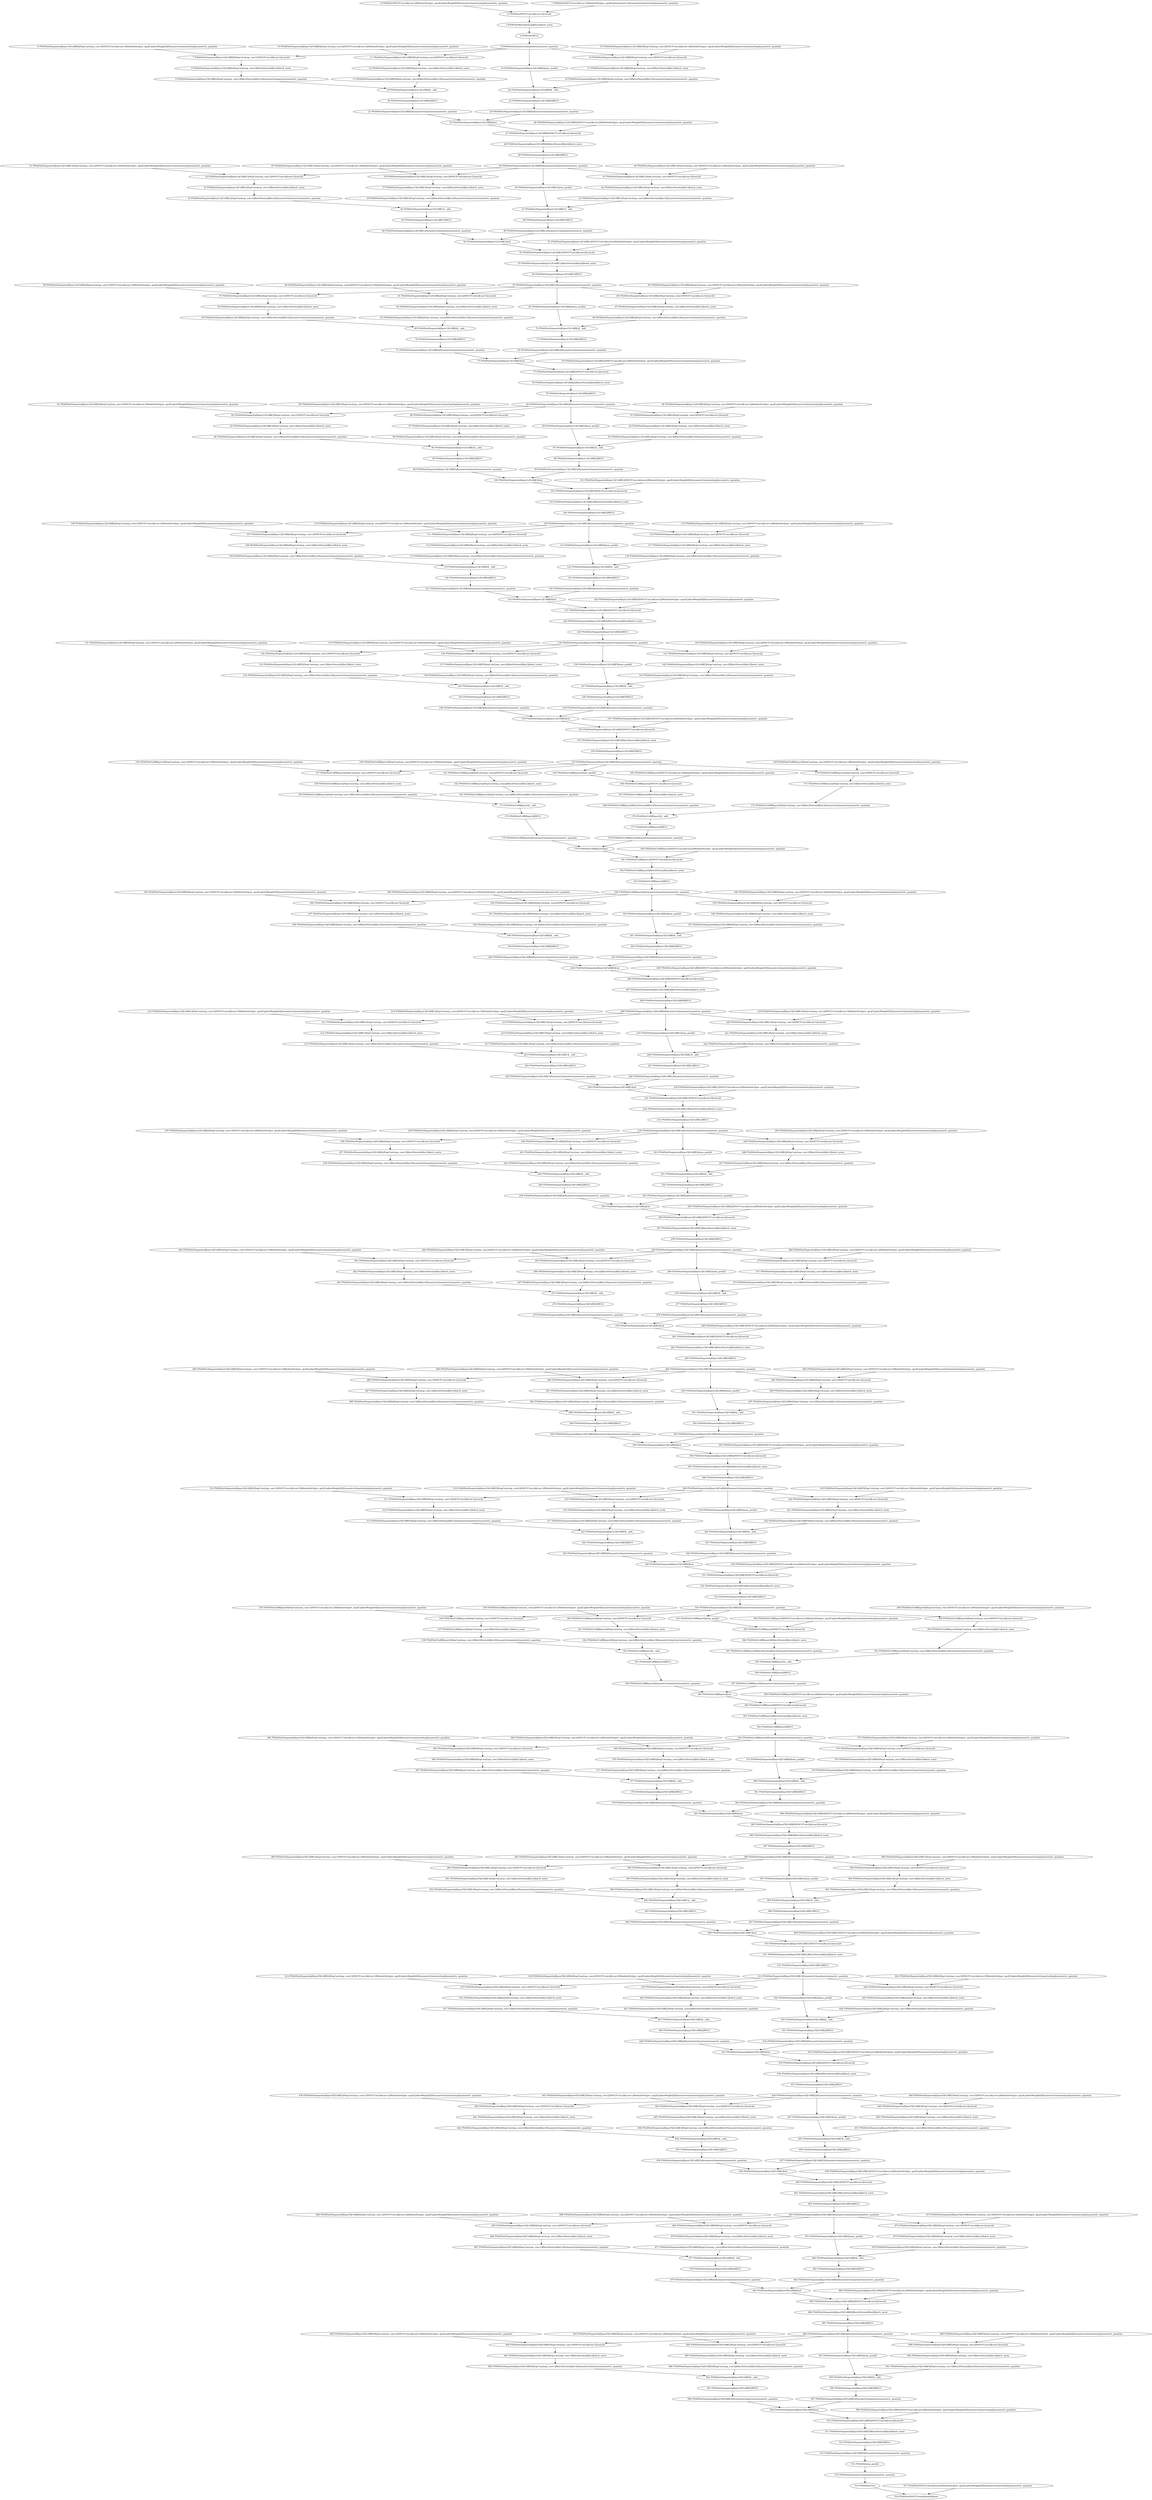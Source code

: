 strict digraph  {
"0 PNASNet/NNCFConv2d[conv1]/ModuleDict[pre_ops]/UpdateWeight[0]/SymmetricQuantizer[op]/symmetric_quantize" [id=0, scope="PNASNet/NNCFConv2d[conv1]/ModuleDict[pre_ops]/UpdateWeight[0]/SymmetricQuantizer[op]", type=symmetric_quantize];
"1 PNASNet/NNCFConv2d[conv1]/ModuleDict[pre_ops]/UpdateInputs[1]/SymmetricQuantizer[op]/symmetric_quantize" [id=1, scope="PNASNet/NNCFConv2d[conv1]/ModuleDict[pre_ops]/UpdateInputs[1]/SymmetricQuantizer[op]", type=symmetric_quantize];
"2 PNASNet/NNCFConv2d[conv1]/conv2d" [id=2, scope="PNASNet/NNCFConv2d[conv1]", type=conv2d];
"3 PNASNet/BatchNorm2d[bn1]/batch_norm" [id=3, scope="PNASNet/BatchNorm2d[bn1]", type=batch_norm];
"4 PNASNet/RELU" [id=4, scope=PNASNet, type=RELU];
"5 PNASNet/SymmetricQuantizer/symmetric_quantize" [id=5, scope="PNASNet/SymmetricQuantizer", type=symmetric_quantize];
"6 PNASNet/Sequential[layer1]/CellB[0]/SepConv[sep_conv1]/NNCFConv2d[conv1]/ModuleDict[pre_ops]/UpdateWeight[0]/SymmetricQuantizer[op]/symmetric_quantize" [id=6, scope="PNASNet/Sequential[layer1]/CellB[0]/SepConv[sep_conv1]/NNCFConv2d[conv1]/ModuleDict[pre_ops]/UpdateWeight[0]/SymmetricQuantizer[op]", type=symmetric_quantize];
"7 PNASNet/Sequential[layer1]/CellB[0]/SepConv[sep_conv1]/NNCFConv2d[conv1]/conv2d" [id=7, scope="PNASNet/Sequential[layer1]/CellB[0]/SepConv[sep_conv1]/NNCFConv2d[conv1]", type=conv2d];
"8 PNASNet/Sequential[layer1]/CellB[0]/SepConv[sep_conv1]/BatchNorm2d[bn1]/batch_norm" [id=8, scope="PNASNet/Sequential[layer1]/CellB[0]/SepConv[sep_conv1]/BatchNorm2d[bn1]", type=batch_norm];
"9 PNASNet/Sequential[layer1]/CellB[0]/SepConv[sep_conv1]/BatchNorm2d[bn1]/SymmetricQuantizer/symmetric_quantize" [id=9, scope="PNASNet/Sequential[layer1]/CellB[0]/SepConv[sep_conv1]/BatchNorm2d[bn1]/SymmetricQuantizer", type=symmetric_quantize];
"10 PNASNet/Sequential[layer1]/CellB[0]/SepConv[sep_conv2]/NNCFConv2d[conv1]/ModuleDict[pre_ops]/UpdateWeight[0]/SymmetricQuantizer[op]/symmetric_quantize" [id=10, scope="PNASNet/Sequential[layer1]/CellB[0]/SepConv[sep_conv2]/NNCFConv2d[conv1]/ModuleDict[pre_ops]/UpdateWeight[0]/SymmetricQuantizer[op]", type=symmetric_quantize];
"11 PNASNet/Sequential[layer1]/CellB[0]/SepConv[sep_conv2]/NNCFConv2d[conv1]/conv2d" [id=11, scope="PNASNet/Sequential[layer1]/CellB[0]/SepConv[sep_conv2]/NNCFConv2d[conv1]", type=conv2d];
"12 PNASNet/Sequential[layer1]/CellB[0]/SepConv[sep_conv2]/BatchNorm2d[bn1]/batch_norm" [id=12, scope="PNASNet/Sequential[layer1]/CellB[0]/SepConv[sep_conv2]/BatchNorm2d[bn1]", type=batch_norm];
"13 PNASNet/Sequential[layer1]/CellB[0]/SepConv[sep_conv2]/BatchNorm2d[bn1]/SymmetricQuantizer/symmetric_quantize" [id=13, scope="PNASNet/Sequential[layer1]/CellB[0]/SepConv[sep_conv2]/BatchNorm2d[bn1]/SymmetricQuantizer", type=symmetric_quantize];
"14 PNASNet/Sequential[layer1]/CellB[0]/max_pool2d" [id=14, scope="PNASNet/Sequential[layer1]/CellB[0]", type=max_pool2d];
"15 PNASNet/Sequential[layer1]/CellB[0]/SepConv[sep_conv3]/NNCFConv2d[conv1]/ModuleDict[pre_ops]/UpdateWeight[0]/SymmetricQuantizer[op]/symmetric_quantize" [id=15, scope="PNASNet/Sequential[layer1]/CellB[0]/SepConv[sep_conv3]/NNCFConv2d[conv1]/ModuleDict[pre_ops]/UpdateWeight[0]/SymmetricQuantizer[op]", type=symmetric_quantize];
"16 PNASNet/Sequential[layer1]/CellB[0]/SepConv[sep_conv3]/NNCFConv2d[conv1]/conv2d" [id=16, scope="PNASNet/Sequential[layer1]/CellB[0]/SepConv[sep_conv3]/NNCFConv2d[conv1]", type=conv2d];
"17 PNASNet/Sequential[layer1]/CellB[0]/SepConv[sep_conv3]/BatchNorm2d[bn1]/batch_norm" [id=17, scope="PNASNet/Sequential[layer1]/CellB[0]/SepConv[sep_conv3]/BatchNorm2d[bn1]", type=batch_norm];
"18 PNASNet/Sequential[layer1]/CellB[0]/SepConv[sep_conv3]/BatchNorm2d[bn1]/SymmetricQuantizer/symmetric_quantize" [id=18, scope="PNASNet/Sequential[layer1]/CellB[0]/SepConv[sep_conv3]/BatchNorm2d[bn1]/SymmetricQuantizer", type=symmetric_quantize];
"19 PNASNet/Sequential[layer1]/CellB[0]/__add__" [id=19, scope="PNASNet/Sequential[layer1]/CellB[0]", type=__add__];
"20 PNASNet/Sequential[layer1]/CellB[0]/RELU" [id=20, scope="PNASNet/Sequential[layer1]/CellB[0]", type=RELU];
"21 PNASNet/Sequential[layer1]/CellB[0]/SymmetricQuantizer/symmetric_quantize" [id=21, scope="PNASNet/Sequential[layer1]/CellB[0]/SymmetricQuantizer", type=symmetric_quantize];
"22 PNASNet/Sequential[layer1]/CellB[0]/__add__" [id=22, scope="PNASNet/Sequential[layer1]/CellB[0]", type=__add__];
"23 PNASNet/Sequential[layer1]/CellB[0]/RELU" [id=23, scope="PNASNet/Sequential[layer1]/CellB[0]", type=RELU];
"24 PNASNet/Sequential[layer1]/CellB[0]/SymmetricQuantizer/symmetric_quantize" [id=24, scope="PNASNet/Sequential[layer1]/CellB[0]/SymmetricQuantizer", type=symmetric_quantize];
"25 PNASNet/Sequential[layer1]/CellB[0]/cat" [id=25, scope="PNASNet/Sequential[layer1]/CellB[0]", type=cat];
"26 PNASNet/Sequential[layer1]/CellB[0]/NNCFConv2d[conv2]/ModuleDict[pre_ops]/UpdateWeight[0]/SymmetricQuantizer[op]/symmetric_quantize" [id=26, scope="PNASNet/Sequential[layer1]/CellB[0]/NNCFConv2d[conv2]/ModuleDict[pre_ops]/UpdateWeight[0]/SymmetricQuantizer[op]", type=symmetric_quantize];
"27 PNASNet/Sequential[layer1]/CellB[0]/NNCFConv2d[conv2]/conv2d" [id=27, scope="PNASNet/Sequential[layer1]/CellB[0]/NNCFConv2d[conv2]", type=conv2d];
"28 PNASNet/Sequential[layer1]/CellB[0]/BatchNorm2d[bn2]/batch_norm" [id=28, scope="PNASNet/Sequential[layer1]/CellB[0]/BatchNorm2d[bn2]", type=batch_norm];
"29 PNASNet/Sequential[layer1]/CellB[0]/RELU" [id=29, scope="PNASNet/Sequential[layer1]/CellB[0]", type=RELU];
"30 PNASNet/Sequential[layer1]/CellB[0]/SymmetricQuantizer/symmetric_quantize" [id=30, scope="PNASNet/Sequential[layer1]/CellB[0]/SymmetricQuantizer", type=symmetric_quantize];
"31 PNASNet/Sequential[layer1]/CellB[1]/SepConv[sep_conv1]/NNCFConv2d[conv1]/ModuleDict[pre_ops]/UpdateWeight[0]/SymmetricQuantizer[op]/symmetric_quantize" [id=31, scope="PNASNet/Sequential[layer1]/CellB[1]/SepConv[sep_conv1]/NNCFConv2d[conv1]/ModuleDict[pre_ops]/UpdateWeight[0]/SymmetricQuantizer[op]", type=symmetric_quantize];
"32 PNASNet/Sequential[layer1]/CellB[1]/SepConv[sep_conv1]/NNCFConv2d[conv1]/conv2d" [id=32, scope="PNASNet/Sequential[layer1]/CellB[1]/SepConv[sep_conv1]/NNCFConv2d[conv1]", type=conv2d];
"33 PNASNet/Sequential[layer1]/CellB[1]/SepConv[sep_conv1]/BatchNorm2d[bn1]/batch_norm" [id=33, scope="PNASNet/Sequential[layer1]/CellB[1]/SepConv[sep_conv1]/BatchNorm2d[bn1]", type=batch_norm];
"34 PNASNet/Sequential[layer1]/CellB[1]/SepConv[sep_conv1]/BatchNorm2d[bn1]/SymmetricQuantizer/symmetric_quantize" [id=34, scope="PNASNet/Sequential[layer1]/CellB[1]/SepConv[sep_conv1]/BatchNorm2d[bn1]/SymmetricQuantizer", type=symmetric_quantize];
"35 PNASNet/Sequential[layer1]/CellB[1]/SepConv[sep_conv2]/NNCFConv2d[conv1]/ModuleDict[pre_ops]/UpdateWeight[0]/SymmetricQuantizer[op]/symmetric_quantize" [id=35, scope="PNASNet/Sequential[layer1]/CellB[1]/SepConv[sep_conv2]/NNCFConv2d[conv1]/ModuleDict[pre_ops]/UpdateWeight[0]/SymmetricQuantizer[op]", type=symmetric_quantize];
"36 PNASNet/Sequential[layer1]/CellB[1]/SepConv[sep_conv2]/NNCFConv2d[conv1]/conv2d" [id=36, scope="PNASNet/Sequential[layer1]/CellB[1]/SepConv[sep_conv2]/NNCFConv2d[conv1]", type=conv2d];
"37 PNASNet/Sequential[layer1]/CellB[1]/SepConv[sep_conv2]/BatchNorm2d[bn1]/batch_norm" [id=37, scope="PNASNet/Sequential[layer1]/CellB[1]/SepConv[sep_conv2]/BatchNorm2d[bn1]", type=batch_norm];
"38 PNASNet/Sequential[layer1]/CellB[1]/SepConv[sep_conv2]/BatchNorm2d[bn1]/SymmetricQuantizer/symmetric_quantize" [id=38, scope="PNASNet/Sequential[layer1]/CellB[1]/SepConv[sep_conv2]/BatchNorm2d[bn1]/SymmetricQuantizer", type=symmetric_quantize];
"39 PNASNet/Sequential[layer1]/CellB[1]/max_pool2d" [id=39, scope="PNASNet/Sequential[layer1]/CellB[1]", type=max_pool2d];
"40 PNASNet/Sequential[layer1]/CellB[1]/SepConv[sep_conv3]/NNCFConv2d[conv1]/ModuleDict[pre_ops]/UpdateWeight[0]/SymmetricQuantizer[op]/symmetric_quantize" [id=40, scope="PNASNet/Sequential[layer1]/CellB[1]/SepConv[sep_conv3]/NNCFConv2d[conv1]/ModuleDict[pre_ops]/UpdateWeight[0]/SymmetricQuantizer[op]", type=symmetric_quantize];
"41 PNASNet/Sequential[layer1]/CellB[1]/SepConv[sep_conv3]/NNCFConv2d[conv1]/conv2d" [id=41, scope="PNASNet/Sequential[layer1]/CellB[1]/SepConv[sep_conv3]/NNCFConv2d[conv1]", type=conv2d];
"42 PNASNet/Sequential[layer1]/CellB[1]/SepConv[sep_conv3]/BatchNorm2d[bn1]/batch_norm" [id=42, scope="PNASNet/Sequential[layer1]/CellB[1]/SepConv[sep_conv3]/BatchNorm2d[bn1]", type=batch_norm];
"43 PNASNet/Sequential[layer1]/CellB[1]/SepConv[sep_conv3]/BatchNorm2d[bn1]/SymmetricQuantizer/symmetric_quantize" [id=43, scope="PNASNet/Sequential[layer1]/CellB[1]/SepConv[sep_conv3]/BatchNorm2d[bn1]/SymmetricQuantizer", type=symmetric_quantize];
"44 PNASNet/Sequential[layer1]/CellB[1]/__add__" [id=44, scope="PNASNet/Sequential[layer1]/CellB[1]", type=__add__];
"45 PNASNet/Sequential[layer1]/CellB[1]/RELU" [id=45, scope="PNASNet/Sequential[layer1]/CellB[1]", type=RELU];
"46 PNASNet/Sequential[layer1]/CellB[1]/SymmetricQuantizer/symmetric_quantize" [id=46, scope="PNASNet/Sequential[layer1]/CellB[1]/SymmetricQuantizer", type=symmetric_quantize];
"47 PNASNet/Sequential[layer1]/CellB[1]/__add__" [id=47, scope="PNASNet/Sequential[layer1]/CellB[1]", type=__add__];
"48 PNASNet/Sequential[layer1]/CellB[1]/RELU" [id=48, scope="PNASNet/Sequential[layer1]/CellB[1]", type=RELU];
"49 PNASNet/Sequential[layer1]/CellB[1]/SymmetricQuantizer/symmetric_quantize" [id=49, scope="PNASNet/Sequential[layer1]/CellB[1]/SymmetricQuantizer", type=symmetric_quantize];
"50 PNASNet/Sequential[layer1]/CellB[1]/cat" [id=50, scope="PNASNet/Sequential[layer1]/CellB[1]", type=cat];
"51 PNASNet/Sequential[layer1]/CellB[1]/NNCFConv2d[conv2]/ModuleDict[pre_ops]/UpdateWeight[0]/SymmetricQuantizer[op]/symmetric_quantize" [id=51, scope="PNASNet/Sequential[layer1]/CellB[1]/NNCFConv2d[conv2]/ModuleDict[pre_ops]/UpdateWeight[0]/SymmetricQuantizer[op]", type=symmetric_quantize];
"52 PNASNet/Sequential[layer1]/CellB[1]/NNCFConv2d[conv2]/conv2d" [id=52, scope="PNASNet/Sequential[layer1]/CellB[1]/NNCFConv2d[conv2]", type=conv2d];
"53 PNASNet/Sequential[layer1]/CellB[1]/BatchNorm2d[bn2]/batch_norm" [id=53, scope="PNASNet/Sequential[layer1]/CellB[1]/BatchNorm2d[bn2]", type=batch_norm];
"54 PNASNet/Sequential[layer1]/CellB[1]/RELU" [id=54, scope="PNASNet/Sequential[layer1]/CellB[1]", type=RELU];
"55 PNASNet/Sequential[layer1]/CellB[1]/SymmetricQuantizer/symmetric_quantize" [id=55, scope="PNASNet/Sequential[layer1]/CellB[1]/SymmetricQuantizer", type=symmetric_quantize];
"56 PNASNet/Sequential[layer1]/CellB[2]/SepConv[sep_conv1]/NNCFConv2d[conv1]/ModuleDict[pre_ops]/UpdateWeight[0]/SymmetricQuantizer[op]/symmetric_quantize" [id=56, scope="PNASNet/Sequential[layer1]/CellB[2]/SepConv[sep_conv1]/NNCFConv2d[conv1]/ModuleDict[pre_ops]/UpdateWeight[0]/SymmetricQuantizer[op]", type=symmetric_quantize];
"57 PNASNet/Sequential[layer1]/CellB[2]/SepConv[sep_conv1]/NNCFConv2d[conv1]/conv2d" [id=57, scope="PNASNet/Sequential[layer1]/CellB[2]/SepConv[sep_conv1]/NNCFConv2d[conv1]", type=conv2d];
"58 PNASNet/Sequential[layer1]/CellB[2]/SepConv[sep_conv1]/BatchNorm2d[bn1]/batch_norm" [id=58, scope="PNASNet/Sequential[layer1]/CellB[2]/SepConv[sep_conv1]/BatchNorm2d[bn1]", type=batch_norm];
"59 PNASNet/Sequential[layer1]/CellB[2]/SepConv[sep_conv1]/BatchNorm2d[bn1]/SymmetricQuantizer/symmetric_quantize" [id=59, scope="PNASNet/Sequential[layer1]/CellB[2]/SepConv[sep_conv1]/BatchNorm2d[bn1]/SymmetricQuantizer", type=symmetric_quantize];
"60 PNASNet/Sequential[layer1]/CellB[2]/SepConv[sep_conv2]/NNCFConv2d[conv1]/ModuleDict[pre_ops]/UpdateWeight[0]/SymmetricQuantizer[op]/symmetric_quantize" [id=60, scope="PNASNet/Sequential[layer1]/CellB[2]/SepConv[sep_conv2]/NNCFConv2d[conv1]/ModuleDict[pre_ops]/UpdateWeight[0]/SymmetricQuantizer[op]", type=symmetric_quantize];
"61 PNASNet/Sequential[layer1]/CellB[2]/SepConv[sep_conv2]/NNCFConv2d[conv1]/conv2d" [id=61, scope="PNASNet/Sequential[layer1]/CellB[2]/SepConv[sep_conv2]/NNCFConv2d[conv1]", type=conv2d];
"62 PNASNet/Sequential[layer1]/CellB[2]/SepConv[sep_conv2]/BatchNorm2d[bn1]/batch_norm" [id=62, scope="PNASNet/Sequential[layer1]/CellB[2]/SepConv[sep_conv2]/BatchNorm2d[bn1]", type=batch_norm];
"63 PNASNet/Sequential[layer1]/CellB[2]/SepConv[sep_conv2]/BatchNorm2d[bn1]/SymmetricQuantizer/symmetric_quantize" [id=63, scope="PNASNet/Sequential[layer1]/CellB[2]/SepConv[sep_conv2]/BatchNorm2d[bn1]/SymmetricQuantizer", type=symmetric_quantize];
"64 PNASNet/Sequential[layer1]/CellB[2]/max_pool2d" [id=64, scope="PNASNet/Sequential[layer1]/CellB[2]", type=max_pool2d];
"65 PNASNet/Sequential[layer1]/CellB[2]/SepConv[sep_conv3]/NNCFConv2d[conv1]/ModuleDict[pre_ops]/UpdateWeight[0]/SymmetricQuantizer[op]/symmetric_quantize" [id=65, scope="PNASNet/Sequential[layer1]/CellB[2]/SepConv[sep_conv3]/NNCFConv2d[conv1]/ModuleDict[pre_ops]/UpdateWeight[0]/SymmetricQuantizer[op]", type=symmetric_quantize];
"66 PNASNet/Sequential[layer1]/CellB[2]/SepConv[sep_conv3]/NNCFConv2d[conv1]/conv2d" [id=66, scope="PNASNet/Sequential[layer1]/CellB[2]/SepConv[sep_conv3]/NNCFConv2d[conv1]", type=conv2d];
"67 PNASNet/Sequential[layer1]/CellB[2]/SepConv[sep_conv3]/BatchNorm2d[bn1]/batch_norm" [id=67, scope="PNASNet/Sequential[layer1]/CellB[2]/SepConv[sep_conv3]/BatchNorm2d[bn1]", type=batch_norm];
"68 PNASNet/Sequential[layer1]/CellB[2]/SepConv[sep_conv3]/BatchNorm2d[bn1]/SymmetricQuantizer/symmetric_quantize" [id=68, scope="PNASNet/Sequential[layer1]/CellB[2]/SepConv[sep_conv3]/BatchNorm2d[bn1]/SymmetricQuantizer", type=symmetric_quantize];
"69 PNASNet/Sequential[layer1]/CellB[2]/__add__" [id=69, scope="PNASNet/Sequential[layer1]/CellB[2]", type=__add__];
"70 PNASNet/Sequential[layer1]/CellB[2]/RELU" [id=70, scope="PNASNet/Sequential[layer1]/CellB[2]", type=RELU];
"71 PNASNet/Sequential[layer1]/CellB[2]/SymmetricQuantizer/symmetric_quantize" [id=71, scope="PNASNet/Sequential[layer1]/CellB[2]/SymmetricQuantizer", type=symmetric_quantize];
"72 PNASNet/Sequential[layer1]/CellB[2]/__add__" [id=72, scope="PNASNet/Sequential[layer1]/CellB[2]", type=__add__];
"73 PNASNet/Sequential[layer1]/CellB[2]/RELU" [id=73, scope="PNASNet/Sequential[layer1]/CellB[2]", type=RELU];
"74 PNASNet/Sequential[layer1]/CellB[2]/SymmetricQuantizer/symmetric_quantize" [id=74, scope="PNASNet/Sequential[layer1]/CellB[2]/SymmetricQuantizer", type=symmetric_quantize];
"75 PNASNet/Sequential[layer1]/CellB[2]/cat" [id=75, scope="PNASNet/Sequential[layer1]/CellB[2]", type=cat];
"76 PNASNet/Sequential[layer1]/CellB[2]/NNCFConv2d[conv2]/ModuleDict[pre_ops]/UpdateWeight[0]/SymmetricQuantizer[op]/symmetric_quantize" [id=76, scope="PNASNet/Sequential[layer1]/CellB[2]/NNCFConv2d[conv2]/ModuleDict[pre_ops]/UpdateWeight[0]/SymmetricQuantizer[op]", type=symmetric_quantize];
"77 PNASNet/Sequential[layer1]/CellB[2]/NNCFConv2d[conv2]/conv2d" [id=77, scope="PNASNet/Sequential[layer1]/CellB[2]/NNCFConv2d[conv2]", type=conv2d];
"78 PNASNet/Sequential[layer1]/CellB[2]/BatchNorm2d[bn2]/batch_norm" [id=78, scope="PNASNet/Sequential[layer1]/CellB[2]/BatchNorm2d[bn2]", type=batch_norm];
"79 PNASNet/Sequential[layer1]/CellB[2]/RELU" [id=79, scope="PNASNet/Sequential[layer1]/CellB[2]", type=RELU];
"80 PNASNet/Sequential[layer1]/CellB[2]/SymmetricQuantizer/symmetric_quantize" [id=80, scope="PNASNet/Sequential[layer1]/CellB[2]/SymmetricQuantizer", type=symmetric_quantize];
"81 PNASNet/Sequential[layer1]/CellB[3]/SepConv[sep_conv1]/NNCFConv2d[conv1]/ModuleDict[pre_ops]/UpdateWeight[0]/SymmetricQuantizer[op]/symmetric_quantize" [id=81, scope="PNASNet/Sequential[layer1]/CellB[3]/SepConv[sep_conv1]/NNCFConv2d[conv1]/ModuleDict[pre_ops]/UpdateWeight[0]/SymmetricQuantizer[op]", type=symmetric_quantize];
"82 PNASNet/Sequential[layer1]/CellB[3]/SepConv[sep_conv1]/NNCFConv2d[conv1]/conv2d" [id=82, scope="PNASNet/Sequential[layer1]/CellB[3]/SepConv[sep_conv1]/NNCFConv2d[conv1]", type=conv2d];
"83 PNASNet/Sequential[layer1]/CellB[3]/SepConv[sep_conv1]/BatchNorm2d[bn1]/batch_norm" [id=83, scope="PNASNet/Sequential[layer1]/CellB[3]/SepConv[sep_conv1]/BatchNorm2d[bn1]", type=batch_norm];
"84 PNASNet/Sequential[layer1]/CellB[3]/SepConv[sep_conv1]/BatchNorm2d[bn1]/SymmetricQuantizer/symmetric_quantize" [id=84, scope="PNASNet/Sequential[layer1]/CellB[3]/SepConv[sep_conv1]/BatchNorm2d[bn1]/SymmetricQuantizer", type=symmetric_quantize];
"85 PNASNet/Sequential[layer1]/CellB[3]/SepConv[sep_conv2]/NNCFConv2d[conv1]/ModuleDict[pre_ops]/UpdateWeight[0]/SymmetricQuantizer[op]/symmetric_quantize" [id=85, scope="PNASNet/Sequential[layer1]/CellB[3]/SepConv[sep_conv2]/NNCFConv2d[conv1]/ModuleDict[pre_ops]/UpdateWeight[0]/SymmetricQuantizer[op]", type=symmetric_quantize];
"86 PNASNet/Sequential[layer1]/CellB[3]/SepConv[sep_conv2]/NNCFConv2d[conv1]/conv2d" [id=86, scope="PNASNet/Sequential[layer1]/CellB[3]/SepConv[sep_conv2]/NNCFConv2d[conv1]", type=conv2d];
"87 PNASNet/Sequential[layer1]/CellB[3]/SepConv[sep_conv2]/BatchNorm2d[bn1]/batch_norm" [id=87, scope="PNASNet/Sequential[layer1]/CellB[3]/SepConv[sep_conv2]/BatchNorm2d[bn1]", type=batch_norm];
"88 PNASNet/Sequential[layer1]/CellB[3]/SepConv[sep_conv2]/BatchNorm2d[bn1]/SymmetricQuantizer/symmetric_quantize" [id=88, scope="PNASNet/Sequential[layer1]/CellB[3]/SepConv[sep_conv2]/BatchNorm2d[bn1]/SymmetricQuantizer", type=symmetric_quantize];
"89 PNASNet/Sequential[layer1]/CellB[3]/max_pool2d" [id=89, scope="PNASNet/Sequential[layer1]/CellB[3]", type=max_pool2d];
"90 PNASNet/Sequential[layer1]/CellB[3]/SepConv[sep_conv3]/NNCFConv2d[conv1]/ModuleDict[pre_ops]/UpdateWeight[0]/SymmetricQuantizer[op]/symmetric_quantize" [id=90, scope="PNASNet/Sequential[layer1]/CellB[3]/SepConv[sep_conv3]/NNCFConv2d[conv1]/ModuleDict[pre_ops]/UpdateWeight[0]/SymmetricQuantizer[op]", type=symmetric_quantize];
"91 PNASNet/Sequential[layer1]/CellB[3]/SepConv[sep_conv3]/NNCFConv2d[conv1]/conv2d" [id=91, scope="PNASNet/Sequential[layer1]/CellB[3]/SepConv[sep_conv3]/NNCFConv2d[conv1]", type=conv2d];
"92 PNASNet/Sequential[layer1]/CellB[3]/SepConv[sep_conv3]/BatchNorm2d[bn1]/batch_norm" [id=92, scope="PNASNet/Sequential[layer1]/CellB[3]/SepConv[sep_conv3]/BatchNorm2d[bn1]", type=batch_norm];
"93 PNASNet/Sequential[layer1]/CellB[3]/SepConv[sep_conv3]/BatchNorm2d[bn1]/SymmetricQuantizer/symmetric_quantize" [id=93, scope="PNASNet/Sequential[layer1]/CellB[3]/SepConv[sep_conv3]/BatchNorm2d[bn1]/SymmetricQuantizer", type=symmetric_quantize];
"94 PNASNet/Sequential[layer1]/CellB[3]/__add__" [id=94, scope="PNASNet/Sequential[layer1]/CellB[3]", type=__add__];
"95 PNASNet/Sequential[layer1]/CellB[3]/RELU" [id=95, scope="PNASNet/Sequential[layer1]/CellB[3]", type=RELU];
"96 PNASNet/Sequential[layer1]/CellB[3]/SymmetricQuantizer/symmetric_quantize" [id=96, scope="PNASNet/Sequential[layer1]/CellB[3]/SymmetricQuantizer", type=symmetric_quantize];
"97 PNASNet/Sequential[layer1]/CellB[3]/__add__" [id=97, scope="PNASNet/Sequential[layer1]/CellB[3]", type=__add__];
"98 PNASNet/Sequential[layer1]/CellB[3]/RELU" [id=98, scope="PNASNet/Sequential[layer1]/CellB[3]", type=RELU];
"99 PNASNet/Sequential[layer1]/CellB[3]/SymmetricQuantizer/symmetric_quantize" [id=99, scope="PNASNet/Sequential[layer1]/CellB[3]/SymmetricQuantizer", type=symmetric_quantize];
"100 PNASNet/Sequential[layer1]/CellB[3]/cat" [id=100, scope="PNASNet/Sequential[layer1]/CellB[3]", type=cat];
"101 PNASNet/Sequential[layer1]/CellB[3]/NNCFConv2d[conv2]/ModuleDict[pre_ops]/UpdateWeight[0]/SymmetricQuantizer[op]/symmetric_quantize" [id=101, scope="PNASNet/Sequential[layer1]/CellB[3]/NNCFConv2d[conv2]/ModuleDict[pre_ops]/UpdateWeight[0]/SymmetricQuantizer[op]", type=symmetric_quantize];
"102 PNASNet/Sequential[layer1]/CellB[3]/NNCFConv2d[conv2]/conv2d" [id=102, scope="PNASNet/Sequential[layer1]/CellB[3]/NNCFConv2d[conv2]", type=conv2d];
"103 PNASNet/Sequential[layer1]/CellB[3]/BatchNorm2d[bn2]/batch_norm" [id=103, scope="PNASNet/Sequential[layer1]/CellB[3]/BatchNorm2d[bn2]", type=batch_norm];
"104 PNASNet/Sequential[layer1]/CellB[3]/RELU" [id=104, scope="PNASNet/Sequential[layer1]/CellB[3]", type=RELU];
"105 PNASNet/Sequential[layer1]/CellB[3]/SymmetricQuantizer/symmetric_quantize" [id=105, scope="PNASNet/Sequential[layer1]/CellB[3]/SymmetricQuantizer", type=symmetric_quantize];
"106 PNASNet/Sequential[layer1]/CellB[4]/SepConv[sep_conv1]/NNCFConv2d[conv1]/ModuleDict[pre_ops]/UpdateWeight[0]/SymmetricQuantizer[op]/symmetric_quantize" [id=106, scope="PNASNet/Sequential[layer1]/CellB[4]/SepConv[sep_conv1]/NNCFConv2d[conv1]/ModuleDict[pre_ops]/UpdateWeight[0]/SymmetricQuantizer[op]", type=symmetric_quantize];
"107 PNASNet/Sequential[layer1]/CellB[4]/SepConv[sep_conv1]/NNCFConv2d[conv1]/conv2d" [id=107, scope="PNASNet/Sequential[layer1]/CellB[4]/SepConv[sep_conv1]/NNCFConv2d[conv1]", type=conv2d];
"108 PNASNet/Sequential[layer1]/CellB[4]/SepConv[sep_conv1]/BatchNorm2d[bn1]/batch_norm" [id=108, scope="PNASNet/Sequential[layer1]/CellB[4]/SepConv[sep_conv1]/BatchNorm2d[bn1]", type=batch_norm];
"109 PNASNet/Sequential[layer1]/CellB[4]/SepConv[sep_conv1]/BatchNorm2d[bn1]/SymmetricQuantizer/symmetric_quantize" [id=109, scope="PNASNet/Sequential[layer1]/CellB[4]/SepConv[sep_conv1]/BatchNorm2d[bn1]/SymmetricQuantizer", type=symmetric_quantize];
"110 PNASNet/Sequential[layer1]/CellB[4]/SepConv[sep_conv2]/NNCFConv2d[conv1]/ModuleDict[pre_ops]/UpdateWeight[0]/SymmetricQuantizer[op]/symmetric_quantize" [id=110, scope="PNASNet/Sequential[layer1]/CellB[4]/SepConv[sep_conv2]/NNCFConv2d[conv1]/ModuleDict[pre_ops]/UpdateWeight[0]/SymmetricQuantizer[op]", type=symmetric_quantize];
"111 PNASNet/Sequential[layer1]/CellB[4]/SepConv[sep_conv2]/NNCFConv2d[conv1]/conv2d" [id=111, scope="PNASNet/Sequential[layer1]/CellB[4]/SepConv[sep_conv2]/NNCFConv2d[conv1]", type=conv2d];
"112 PNASNet/Sequential[layer1]/CellB[4]/SepConv[sep_conv2]/BatchNorm2d[bn1]/batch_norm" [id=112, scope="PNASNet/Sequential[layer1]/CellB[4]/SepConv[sep_conv2]/BatchNorm2d[bn1]", type=batch_norm];
"113 PNASNet/Sequential[layer1]/CellB[4]/SepConv[sep_conv2]/BatchNorm2d[bn1]/SymmetricQuantizer/symmetric_quantize" [id=113, scope="PNASNet/Sequential[layer1]/CellB[4]/SepConv[sep_conv2]/BatchNorm2d[bn1]/SymmetricQuantizer", type=symmetric_quantize];
"114 PNASNet/Sequential[layer1]/CellB[4]/max_pool2d" [id=114, scope="PNASNet/Sequential[layer1]/CellB[4]", type=max_pool2d];
"115 PNASNet/Sequential[layer1]/CellB[4]/SepConv[sep_conv3]/NNCFConv2d[conv1]/ModuleDict[pre_ops]/UpdateWeight[0]/SymmetricQuantizer[op]/symmetric_quantize" [id=115, scope="PNASNet/Sequential[layer1]/CellB[4]/SepConv[sep_conv3]/NNCFConv2d[conv1]/ModuleDict[pre_ops]/UpdateWeight[0]/SymmetricQuantizer[op]", type=symmetric_quantize];
"116 PNASNet/Sequential[layer1]/CellB[4]/SepConv[sep_conv3]/NNCFConv2d[conv1]/conv2d" [id=116, scope="PNASNet/Sequential[layer1]/CellB[4]/SepConv[sep_conv3]/NNCFConv2d[conv1]", type=conv2d];
"117 PNASNet/Sequential[layer1]/CellB[4]/SepConv[sep_conv3]/BatchNorm2d[bn1]/batch_norm" [id=117, scope="PNASNet/Sequential[layer1]/CellB[4]/SepConv[sep_conv3]/BatchNorm2d[bn1]", type=batch_norm];
"118 PNASNet/Sequential[layer1]/CellB[4]/SepConv[sep_conv3]/BatchNorm2d[bn1]/SymmetricQuantizer/symmetric_quantize" [id=118, scope="PNASNet/Sequential[layer1]/CellB[4]/SepConv[sep_conv3]/BatchNorm2d[bn1]/SymmetricQuantizer", type=symmetric_quantize];
"119 PNASNet/Sequential[layer1]/CellB[4]/__add__" [id=119, scope="PNASNet/Sequential[layer1]/CellB[4]", type=__add__];
"120 PNASNet/Sequential[layer1]/CellB[4]/RELU" [id=120, scope="PNASNet/Sequential[layer1]/CellB[4]", type=RELU];
"121 PNASNet/Sequential[layer1]/CellB[4]/SymmetricQuantizer/symmetric_quantize" [id=121, scope="PNASNet/Sequential[layer1]/CellB[4]/SymmetricQuantizer", type=symmetric_quantize];
"122 PNASNet/Sequential[layer1]/CellB[4]/__add__" [id=122, scope="PNASNet/Sequential[layer1]/CellB[4]", type=__add__];
"123 PNASNet/Sequential[layer1]/CellB[4]/RELU" [id=123, scope="PNASNet/Sequential[layer1]/CellB[4]", type=RELU];
"124 PNASNet/Sequential[layer1]/CellB[4]/SymmetricQuantizer/symmetric_quantize" [id=124, scope="PNASNet/Sequential[layer1]/CellB[4]/SymmetricQuantizer", type=symmetric_quantize];
"125 PNASNet/Sequential[layer1]/CellB[4]/cat" [id=125, scope="PNASNet/Sequential[layer1]/CellB[4]", type=cat];
"126 PNASNet/Sequential[layer1]/CellB[4]/NNCFConv2d[conv2]/ModuleDict[pre_ops]/UpdateWeight[0]/SymmetricQuantizer[op]/symmetric_quantize" [id=126, scope="PNASNet/Sequential[layer1]/CellB[4]/NNCFConv2d[conv2]/ModuleDict[pre_ops]/UpdateWeight[0]/SymmetricQuantizer[op]", type=symmetric_quantize];
"127 PNASNet/Sequential[layer1]/CellB[4]/NNCFConv2d[conv2]/conv2d" [id=127, scope="PNASNet/Sequential[layer1]/CellB[4]/NNCFConv2d[conv2]", type=conv2d];
"128 PNASNet/Sequential[layer1]/CellB[4]/BatchNorm2d[bn2]/batch_norm" [id=128, scope="PNASNet/Sequential[layer1]/CellB[4]/BatchNorm2d[bn2]", type=batch_norm];
"129 PNASNet/Sequential[layer1]/CellB[4]/RELU" [id=129, scope="PNASNet/Sequential[layer1]/CellB[4]", type=RELU];
"130 PNASNet/Sequential[layer1]/CellB[4]/SymmetricQuantizer/symmetric_quantize" [id=130, scope="PNASNet/Sequential[layer1]/CellB[4]/SymmetricQuantizer", type=symmetric_quantize];
"131 PNASNet/Sequential[layer1]/CellB[5]/SepConv[sep_conv1]/NNCFConv2d[conv1]/ModuleDict[pre_ops]/UpdateWeight[0]/SymmetricQuantizer[op]/symmetric_quantize" [id=131, scope="PNASNet/Sequential[layer1]/CellB[5]/SepConv[sep_conv1]/NNCFConv2d[conv1]/ModuleDict[pre_ops]/UpdateWeight[0]/SymmetricQuantizer[op]", type=symmetric_quantize];
"132 PNASNet/Sequential[layer1]/CellB[5]/SepConv[sep_conv1]/NNCFConv2d[conv1]/conv2d" [id=132, scope="PNASNet/Sequential[layer1]/CellB[5]/SepConv[sep_conv1]/NNCFConv2d[conv1]", type=conv2d];
"133 PNASNet/Sequential[layer1]/CellB[5]/SepConv[sep_conv1]/BatchNorm2d[bn1]/batch_norm" [id=133, scope="PNASNet/Sequential[layer1]/CellB[5]/SepConv[sep_conv1]/BatchNorm2d[bn1]", type=batch_norm];
"134 PNASNet/Sequential[layer1]/CellB[5]/SepConv[sep_conv1]/BatchNorm2d[bn1]/SymmetricQuantizer/symmetric_quantize" [id=134, scope="PNASNet/Sequential[layer1]/CellB[5]/SepConv[sep_conv1]/BatchNorm2d[bn1]/SymmetricQuantizer", type=symmetric_quantize];
"135 PNASNet/Sequential[layer1]/CellB[5]/SepConv[sep_conv2]/NNCFConv2d[conv1]/ModuleDict[pre_ops]/UpdateWeight[0]/SymmetricQuantizer[op]/symmetric_quantize" [id=135, scope="PNASNet/Sequential[layer1]/CellB[5]/SepConv[sep_conv2]/NNCFConv2d[conv1]/ModuleDict[pre_ops]/UpdateWeight[0]/SymmetricQuantizer[op]", type=symmetric_quantize];
"136 PNASNet/Sequential[layer1]/CellB[5]/SepConv[sep_conv2]/NNCFConv2d[conv1]/conv2d" [id=136, scope="PNASNet/Sequential[layer1]/CellB[5]/SepConv[sep_conv2]/NNCFConv2d[conv1]", type=conv2d];
"137 PNASNet/Sequential[layer1]/CellB[5]/SepConv[sep_conv2]/BatchNorm2d[bn1]/batch_norm" [id=137, scope="PNASNet/Sequential[layer1]/CellB[5]/SepConv[sep_conv2]/BatchNorm2d[bn1]", type=batch_norm];
"138 PNASNet/Sequential[layer1]/CellB[5]/SepConv[sep_conv2]/BatchNorm2d[bn1]/SymmetricQuantizer/symmetric_quantize" [id=138, scope="PNASNet/Sequential[layer1]/CellB[5]/SepConv[sep_conv2]/BatchNorm2d[bn1]/SymmetricQuantizer", type=symmetric_quantize];
"139 PNASNet/Sequential[layer1]/CellB[5]/max_pool2d" [id=139, scope="PNASNet/Sequential[layer1]/CellB[5]", type=max_pool2d];
"140 PNASNet/Sequential[layer1]/CellB[5]/SepConv[sep_conv3]/NNCFConv2d[conv1]/ModuleDict[pre_ops]/UpdateWeight[0]/SymmetricQuantizer[op]/symmetric_quantize" [id=140, scope="PNASNet/Sequential[layer1]/CellB[5]/SepConv[sep_conv3]/NNCFConv2d[conv1]/ModuleDict[pre_ops]/UpdateWeight[0]/SymmetricQuantizer[op]", type=symmetric_quantize];
"141 PNASNet/Sequential[layer1]/CellB[5]/SepConv[sep_conv3]/NNCFConv2d[conv1]/conv2d" [id=141, scope="PNASNet/Sequential[layer1]/CellB[5]/SepConv[sep_conv3]/NNCFConv2d[conv1]", type=conv2d];
"142 PNASNet/Sequential[layer1]/CellB[5]/SepConv[sep_conv3]/BatchNorm2d[bn1]/batch_norm" [id=142, scope="PNASNet/Sequential[layer1]/CellB[5]/SepConv[sep_conv3]/BatchNorm2d[bn1]", type=batch_norm];
"143 PNASNet/Sequential[layer1]/CellB[5]/SepConv[sep_conv3]/BatchNorm2d[bn1]/SymmetricQuantizer/symmetric_quantize" [id=143, scope="PNASNet/Sequential[layer1]/CellB[5]/SepConv[sep_conv3]/BatchNorm2d[bn1]/SymmetricQuantizer", type=symmetric_quantize];
"144 PNASNet/Sequential[layer1]/CellB[5]/__add__" [id=144, scope="PNASNet/Sequential[layer1]/CellB[5]", type=__add__];
"145 PNASNet/Sequential[layer1]/CellB[5]/RELU" [id=145, scope="PNASNet/Sequential[layer1]/CellB[5]", type=RELU];
"146 PNASNet/Sequential[layer1]/CellB[5]/SymmetricQuantizer/symmetric_quantize" [id=146, scope="PNASNet/Sequential[layer1]/CellB[5]/SymmetricQuantizer", type=symmetric_quantize];
"147 PNASNet/Sequential[layer1]/CellB[5]/__add__" [id=147, scope="PNASNet/Sequential[layer1]/CellB[5]", type=__add__];
"148 PNASNet/Sequential[layer1]/CellB[5]/RELU" [id=148, scope="PNASNet/Sequential[layer1]/CellB[5]", type=RELU];
"149 PNASNet/Sequential[layer1]/CellB[5]/SymmetricQuantizer/symmetric_quantize" [id=149, scope="PNASNet/Sequential[layer1]/CellB[5]/SymmetricQuantizer", type=symmetric_quantize];
"150 PNASNet/Sequential[layer1]/CellB[5]/cat" [id=150, scope="PNASNet/Sequential[layer1]/CellB[5]", type=cat];
"151 PNASNet/Sequential[layer1]/CellB[5]/NNCFConv2d[conv2]/ModuleDict[pre_ops]/UpdateWeight[0]/SymmetricQuantizer[op]/symmetric_quantize" [id=151, scope="PNASNet/Sequential[layer1]/CellB[5]/NNCFConv2d[conv2]/ModuleDict[pre_ops]/UpdateWeight[0]/SymmetricQuantizer[op]", type=symmetric_quantize];
"152 PNASNet/Sequential[layer1]/CellB[5]/NNCFConv2d[conv2]/conv2d" [id=152, scope="PNASNet/Sequential[layer1]/CellB[5]/NNCFConv2d[conv2]", type=conv2d];
"153 PNASNet/Sequential[layer1]/CellB[5]/BatchNorm2d[bn2]/batch_norm" [id=153, scope="PNASNet/Sequential[layer1]/CellB[5]/BatchNorm2d[bn2]", type=batch_norm];
"154 PNASNet/Sequential[layer1]/CellB[5]/RELU" [id=154, scope="PNASNet/Sequential[layer1]/CellB[5]", type=RELU];
"155 PNASNet/Sequential[layer1]/CellB[5]/SymmetricQuantizer/symmetric_quantize" [id=155, scope="PNASNet/Sequential[layer1]/CellB[5]/SymmetricQuantizer", type=symmetric_quantize];
"156 PNASNet/CellB[layer2]/SepConv[sep_conv1]/NNCFConv2d[conv1]/ModuleDict[pre_ops]/UpdateWeight[0]/SymmetricQuantizer[op]/symmetric_quantize" [id=156, scope="PNASNet/CellB[layer2]/SepConv[sep_conv1]/NNCFConv2d[conv1]/ModuleDict[pre_ops]/UpdateWeight[0]/SymmetricQuantizer[op]", type=symmetric_quantize];
"157 PNASNet/CellB[layer2]/SepConv[sep_conv1]/NNCFConv2d[conv1]/conv2d" [id=157, scope="PNASNet/CellB[layer2]/SepConv[sep_conv1]/NNCFConv2d[conv1]", type=conv2d];
"158 PNASNet/CellB[layer2]/SepConv[sep_conv1]/BatchNorm2d[bn1]/batch_norm" [id=158, scope="PNASNet/CellB[layer2]/SepConv[sep_conv1]/BatchNorm2d[bn1]", type=batch_norm];
"159 PNASNet/CellB[layer2]/SepConv[sep_conv1]/BatchNorm2d[bn1]/SymmetricQuantizer/symmetric_quantize" [id=159, scope="PNASNet/CellB[layer2]/SepConv[sep_conv1]/BatchNorm2d[bn1]/SymmetricQuantizer", type=symmetric_quantize];
"160 PNASNet/CellB[layer2]/SepConv[sep_conv2]/NNCFConv2d[conv1]/ModuleDict[pre_ops]/UpdateWeight[0]/SymmetricQuantizer[op]/symmetric_quantize" [id=160, scope="PNASNet/CellB[layer2]/SepConv[sep_conv2]/NNCFConv2d[conv1]/ModuleDict[pre_ops]/UpdateWeight[0]/SymmetricQuantizer[op]", type=symmetric_quantize];
"161 PNASNet/CellB[layer2]/SepConv[sep_conv2]/NNCFConv2d[conv1]/conv2d" [id=161, scope="PNASNet/CellB[layer2]/SepConv[sep_conv2]/NNCFConv2d[conv1]", type=conv2d];
"162 PNASNet/CellB[layer2]/SepConv[sep_conv2]/BatchNorm2d[bn1]/batch_norm" [id=162, scope="PNASNet/CellB[layer2]/SepConv[sep_conv2]/BatchNorm2d[bn1]", type=batch_norm];
"163 PNASNet/CellB[layer2]/SepConv[sep_conv2]/BatchNorm2d[bn1]/SymmetricQuantizer/symmetric_quantize" [id=163, scope="PNASNet/CellB[layer2]/SepConv[sep_conv2]/BatchNorm2d[bn1]/SymmetricQuantizer", type=symmetric_quantize];
"164 PNASNet/CellB[layer2]/max_pool2d" [id=164, scope="PNASNet/CellB[layer2]", type=max_pool2d];
"165 PNASNet/CellB[layer2]/NNCFConv2d[conv1]/ModuleDict[pre_ops]/UpdateWeight[0]/SymmetricQuantizer[op]/symmetric_quantize" [id=165, scope="PNASNet/CellB[layer2]/NNCFConv2d[conv1]/ModuleDict[pre_ops]/UpdateWeight[0]/SymmetricQuantizer[op]", type=symmetric_quantize];
"166 PNASNet/CellB[layer2]/NNCFConv2d[conv1]/conv2d" [id=166, scope="PNASNet/CellB[layer2]/NNCFConv2d[conv1]", type=conv2d];
"167 PNASNet/CellB[layer2]/BatchNorm2d[bn1]/batch_norm" [id=167, scope="PNASNet/CellB[layer2]/BatchNorm2d[bn1]", type=batch_norm];
"168 PNASNet/CellB[layer2]/BatchNorm2d[bn1]/SymmetricQuantizer/symmetric_quantize" [id=168, scope="PNASNet/CellB[layer2]/BatchNorm2d[bn1]/SymmetricQuantizer", type=symmetric_quantize];
"169 PNASNet/CellB[layer2]/SepConv[sep_conv3]/NNCFConv2d[conv1]/ModuleDict[pre_ops]/UpdateWeight[0]/SymmetricQuantizer[op]/symmetric_quantize" [id=169, scope="PNASNet/CellB[layer2]/SepConv[sep_conv3]/NNCFConv2d[conv1]/ModuleDict[pre_ops]/UpdateWeight[0]/SymmetricQuantizer[op]", type=symmetric_quantize];
"170 PNASNet/CellB[layer2]/SepConv[sep_conv3]/NNCFConv2d[conv1]/conv2d" [id=170, scope="PNASNet/CellB[layer2]/SepConv[sep_conv3]/NNCFConv2d[conv1]", type=conv2d];
"171 PNASNet/CellB[layer2]/SepConv[sep_conv3]/BatchNorm2d[bn1]/batch_norm" [id=171, scope="PNASNet/CellB[layer2]/SepConv[sep_conv3]/BatchNorm2d[bn1]", type=batch_norm];
"172 PNASNet/CellB[layer2]/SepConv[sep_conv3]/BatchNorm2d[bn1]/SymmetricQuantizer/symmetric_quantize" [id=172, scope="PNASNet/CellB[layer2]/SepConv[sep_conv3]/BatchNorm2d[bn1]/SymmetricQuantizer", type=symmetric_quantize];
"173 PNASNet/CellB[layer2]/__add__" [id=173, scope="PNASNet/CellB[layer2]", type=__add__];
"174 PNASNet/CellB[layer2]/RELU" [id=174, scope="PNASNet/CellB[layer2]", type=RELU];
"175 PNASNet/CellB[layer2]/SymmetricQuantizer/symmetric_quantize" [id=175, scope="PNASNet/CellB[layer2]/SymmetricQuantizer", type=symmetric_quantize];
"176 PNASNet/CellB[layer2]/__add__" [id=176, scope="PNASNet/CellB[layer2]", type=__add__];
"177 PNASNet/CellB[layer2]/RELU" [id=177, scope="PNASNet/CellB[layer2]", type=RELU];
"178 PNASNet/CellB[layer2]/SymmetricQuantizer/symmetric_quantize" [id=178, scope="PNASNet/CellB[layer2]/SymmetricQuantizer", type=symmetric_quantize];
"179 PNASNet/CellB[layer2]/cat" [id=179, scope="PNASNet/CellB[layer2]", type=cat];
"180 PNASNet/CellB[layer2]/NNCFConv2d[conv2]/ModuleDict[pre_ops]/UpdateWeight[0]/SymmetricQuantizer[op]/symmetric_quantize" [id=180, scope="PNASNet/CellB[layer2]/NNCFConv2d[conv2]/ModuleDict[pre_ops]/UpdateWeight[0]/SymmetricQuantizer[op]", type=symmetric_quantize];
"181 PNASNet/CellB[layer2]/NNCFConv2d[conv2]/conv2d" [id=181, scope="PNASNet/CellB[layer2]/NNCFConv2d[conv2]", type=conv2d];
"182 PNASNet/CellB[layer2]/BatchNorm2d[bn2]/batch_norm" [id=182, scope="PNASNet/CellB[layer2]/BatchNorm2d[bn2]", type=batch_norm];
"183 PNASNet/CellB[layer2]/RELU" [id=183, scope="PNASNet/CellB[layer2]", type=RELU];
"184 PNASNet/CellB[layer2]/SymmetricQuantizer/symmetric_quantize" [id=184, scope="PNASNet/CellB[layer2]/SymmetricQuantizer", type=symmetric_quantize];
"185 PNASNet/Sequential[layer3]/CellB[0]/SepConv[sep_conv1]/NNCFConv2d[conv1]/ModuleDict[pre_ops]/UpdateWeight[0]/SymmetricQuantizer[op]/symmetric_quantize" [id=185, scope="PNASNet/Sequential[layer3]/CellB[0]/SepConv[sep_conv1]/NNCFConv2d[conv1]/ModuleDict[pre_ops]/UpdateWeight[0]/SymmetricQuantizer[op]", type=symmetric_quantize];
"186 PNASNet/Sequential[layer3]/CellB[0]/SepConv[sep_conv1]/NNCFConv2d[conv1]/conv2d" [id=186, scope="PNASNet/Sequential[layer3]/CellB[0]/SepConv[sep_conv1]/NNCFConv2d[conv1]", type=conv2d];
"187 PNASNet/Sequential[layer3]/CellB[0]/SepConv[sep_conv1]/BatchNorm2d[bn1]/batch_norm" [id=187, scope="PNASNet/Sequential[layer3]/CellB[0]/SepConv[sep_conv1]/BatchNorm2d[bn1]", type=batch_norm];
"188 PNASNet/Sequential[layer3]/CellB[0]/SepConv[sep_conv1]/BatchNorm2d[bn1]/SymmetricQuantizer/symmetric_quantize" [id=188, scope="PNASNet/Sequential[layer3]/CellB[0]/SepConv[sep_conv1]/BatchNorm2d[bn1]/SymmetricQuantizer", type=symmetric_quantize];
"189 PNASNet/Sequential[layer3]/CellB[0]/SepConv[sep_conv2]/NNCFConv2d[conv1]/ModuleDict[pre_ops]/UpdateWeight[0]/SymmetricQuantizer[op]/symmetric_quantize" [id=189, scope="PNASNet/Sequential[layer3]/CellB[0]/SepConv[sep_conv2]/NNCFConv2d[conv1]/ModuleDict[pre_ops]/UpdateWeight[0]/SymmetricQuantizer[op]", type=symmetric_quantize];
"190 PNASNet/Sequential[layer3]/CellB[0]/SepConv[sep_conv2]/NNCFConv2d[conv1]/conv2d" [id=190, scope="PNASNet/Sequential[layer3]/CellB[0]/SepConv[sep_conv2]/NNCFConv2d[conv1]", type=conv2d];
"191 PNASNet/Sequential[layer3]/CellB[0]/SepConv[sep_conv2]/BatchNorm2d[bn1]/batch_norm" [id=191, scope="PNASNet/Sequential[layer3]/CellB[0]/SepConv[sep_conv2]/BatchNorm2d[bn1]", type=batch_norm];
"192 PNASNet/Sequential[layer3]/CellB[0]/SepConv[sep_conv2]/BatchNorm2d[bn1]/SymmetricQuantizer/symmetric_quantize" [id=192, scope="PNASNet/Sequential[layer3]/CellB[0]/SepConv[sep_conv2]/BatchNorm2d[bn1]/SymmetricQuantizer", type=symmetric_quantize];
"193 PNASNet/Sequential[layer3]/CellB[0]/max_pool2d" [id=193, scope="PNASNet/Sequential[layer3]/CellB[0]", type=max_pool2d];
"194 PNASNet/Sequential[layer3]/CellB[0]/SepConv[sep_conv3]/NNCFConv2d[conv1]/ModuleDict[pre_ops]/UpdateWeight[0]/SymmetricQuantizer[op]/symmetric_quantize" [id=194, scope="PNASNet/Sequential[layer3]/CellB[0]/SepConv[sep_conv3]/NNCFConv2d[conv1]/ModuleDict[pre_ops]/UpdateWeight[0]/SymmetricQuantizer[op]", type=symmetric_quantize];
"195 PNASNet/Sequential[layer3]/CellB[0]/SepConv[sep_conv3]/NNCFConv2d[conv1]/conv2d" [id=195, scope="PNASNet/Sequential[layer3]/CellB[0]/SepConv[sep_conv3]/NNCFConv2d[conv1]", type=conv2d];
"196 PNASNet/Sequential[layer3]/CellB[0]/SepConv[sep_conv3]/BatchNorm2d[bn1]/batch_norm" [id=196, scope="PNASNet/Sequential[layer3]/CellB[0]/SepConv[sep_conv3]/BatchNorm2d[bn1]", type=batch_norm];
"197 PNASNet/Sequential[layer3]/CellB[0]/SepConv[sep_conv3]/BatchNorm2d[bn1]/SymmetricQuantizer/symmetric_quantize" [id=197, scope="PNASNet/Sequential[layer3]/CellB[0]/SepConv[sep_conv3]/BatchNorm2d[bn1]/SymmetricQuantizer", type=symmetric_quantize];
"198 PNASNet/Sequential[layer3]/CellB[0]/__add__" [id=198, scope="PNASNet/Sequential[layer3]/CellB[0]", type=__add__];
"199 PNASNet/Sequential[layer3]/CellB[0]/RELU" [id=199, scope="PNASNet/Sequential[layer3]/CellB[0]", type=RELU];
"200 PNASNet/Sequential[layer3]/CellB[0]/SymmetricQuantizer/symmetric_quantize" [id=200, scope="PNASNet/Sequential[layer3]/CellB[0]/SymmetricQuantizer", type=symmetric_quantize];
"201 PNASNet/Sequential[layer3]/CellB[0]/__add__" [id=201, scope="PNASNet/Sequential[layer3]/CellB[0]", type=__add__];
"202 PNASNet/Sequential[layer3]/CellB[0]/RELU" [id=202, scope="PNASNet/Sequential[layer3]/CellB[0]", type=RELU];
"203 PNASNet/Sequential[layer3]/CellB[0]/SymmetricQuantizer/symmetric_quantize" [id=203, scope="PNASNet/Sequential[layer3]/CellB[0]/SymmetricQuantizer", type=symmetric_quantize];
"204 PNASNet/Sequential[layer3]/CellB[0]/cat" [id=204, scope="PNASNet/Sequential[layer3]/CellB[0]", type=cat];
"205 PNASNet/Sequential[layer3]/CellB[0]/NNCFConv2d[conv2]/ModuleDict[pre_ops]/UpdateWeight[0]/SymmetricQuantizer[op]/symmetric_quantize" [id=205, scope="PNASNet/Sequential[layer3]/CellB[0]/NNCFConv2d[conv2]/ModuleDict[pre_ops]/UpdateWeight[0]/SymmetricQuantizer[op]", type=symmetric_quantize];
"206 PNASNet/Sequential[layer3]/CellB[0]/NNCFConv2d[conv2]/conv2d" [id=206, scope="PNASNet/Sequential[layer3]/CellB[0]/NNCFConv2d[conv2]", type=conv2d];
"207 PNASNet/Sequential[layer3]/CellB[0]/BatchNorm2d[bn2]/batch_norm" [id=207, scope="PNASNet/Sequential[layer3]/CellB[0]/BatchNorm2d[bn2]", type=batch_norm];
"208 PNASNet/Sequential[layer3]/CellB[0]/RELU" [id=208, scope="PNASNet/Sequential[layer3]/CellB[0]", type=RELU];
"209 PNASNet/Sequential[layer3]/CellB[0]/SymmetricQuantizer/symmetric_quantize" [id=209, scope="PNASNet/Sequential[layer3]/CellB[0]/SymmetricQuantizer", type=symmetric_quantize];
"210 PNASNet/Sequential[layer3]/CellB[1]/SepConv[sep_conv1]/NNCFConv2d[conv1]/ModuleDict[pre_ops]/UpdateWeight[0]/SymmetricQuantizer[op]/symmetric_quantize" [id=210, scope="PNASNet/Sequential[layer3]/CellB[1]/SepConv[sep_conv1]/NNCFConv2d[conv1]/ModuleDict[pre_ops]/UpdateWeight[0]/SymmetricQuantizer[op]", type=symmetric_quantize];
"211 PNASNet/Sequential[layer3]/CellB[1]/SepConv[sep_conv1]/NNCFConv2d[conv1]/conv2d" [id=211, scope="PNASNet/Sequential[layer3]/CellB[1]/SepConv[sep_conv1]/NNCFConv2d[conv1]", type=conv2d];
"212 PNASNet/Sequential[layer3]/CellB[1]/SepConv[sep_conv1]/BatchNorm2d[bn1]/batch_norm" [id=212, scope="PNASNet/Sequential[layer3]/CellB[1]/SepConv[sep_conv1]/BatchNorm2d[bn1]", type=batch_norm];
"213 PNASNet/Sequential[layer3]/CellB[1]/SepConv[sep_conv1]/BatchNorm2d[bn1]/SymmetricQuantizer/symmetric_quantize" [id=213, scope="PNASNet/Sequential[layer3]/CellB[1]/SepConv[sep_conv1]/BatchNorm2d[bn1]/SymmetricQuantizer", type=symmetric_quantize];
"214 PNASNet/Sequential[layer3]/CellB[1]/SepConv[sep_conv2]/NNCFConv2d[conv1]/ModuleDict[pre_ops]/UpdateWeight[0]/SymmetricQuantizer[op]/symmetric_quantize" [id=214, scope="PNASNet/Sequential[layer3]/CellB[1]/SepConv[sep_conv2]/NNCFConv2d[conv1]/ModuleDict[pre_ops]/UpdateWeight[0]/SymmetricQuantizer[op]", type=symmetric_quantize];
"215 PNASNet/Sequential[layer3]/CellB[1]/SepConv[sep_conv2]/NNCFConv2d[conv1]/conv2d" [id=215, scope="PNASNet/Sequential[layer3]/CellB[1]/SepConv[sep_conv2]/NNCFConv2d[conv1]", type=conv2d];
"216 PNASNet/Sequential[layer3]/CellB[1]/SepConv[sep_conv2]/BatchNorm2d[bn1]/batch_norm" [id=216, scope="PNASNet/Sequential[layer3]/CellB[1]/SepConv[sep_conv2]/BatchNorm2d[bn1]", type=batch_norm];
"217 PNASNet/Sequential[layer3]/CellB[1]/SepConv[sep_conv2]/BatchNorm2d[bn1]/SymmetricQuantizer/symmetric_quantize" [id=217, scope="PNASNet/Sequential[layer3]/CellB[1]/SepConv[sep_conv2]/BatchNorm2d[bn1]/SymmetricQuantizer", type=symmetric_quantize];
"218 PNASNet/Sequential[layer3]/CellB[1]/max_pool2d" [id=218, scope="PNASNet/Sequential[layer3]/CellB[1]", type=max_pool2d];
"219 PNASNet/Sequential[layer3]/CellB[1]/SepConv[sep_conv3]/NNCFConv2d[conv1]/ModuleDict[pre_ops]/UpdateWeight[0]/SymmetricQuantizer[op]/symmetric_quantize" [id=219, scope="PNASNet/Sequential[layer3]/CellB[1]/SepConv[sep_conv3]/NNCFConv2d[conv1]/ModuleDict[pre_ops]/UpdateWeight[0]/SymmetricQuantizer[op]", type=symmetric_quantize];
"220 PNASNet/Sequential[layer3]/CellB[1]/SepConv[sep_conv3]/NNCFConv2d[conv1]/conv2d" [id=220, scope="PNASNet/Sequential[layer3]/CellB[1]/SepConv[sep_conv3]/NNCFConv2d[conv1]", type=conv2d];
"221 PNASNet/Sequential[layer3]/CellB[1]/SepConv[sep_conv3]/BatchNorm2d[bn1]/batch_norm" [id=221, scope="PNASNet/Sequential[layer3]/CellB[1]/SepConv[sep_conv3]/BatchNorm2d[bn1]", type=batch_norm];
"222 PNASNet/Sequential[layer3]/CellB[1]/SepConv[sep_conv3]/BatchNorm2d[bn1]/SymmetricQuantizer/symmetric_quantize" [id=222, scope="PNASNet/Sequential[layer3]/CellB[1]/SepConv[sep_conv3]/BatchNorm2d[bn1]/SymmetricQuantizer", type=symmetric_quantize];
"223 PNASNet/Sequential[layer3]/CellB[1]/__add__" [id=223, scope="PNASNet/Sequential[layer3]/CellB[1]", type=__add__];
"224 PNASNet/Sequential[layer3]/CellB[1]/RELU" [id=224, scope="PNASNet/Sequential[layer3]/CellB[1]", type=RELU];
"225 PNASNet/Sequential[layer3]/CellB[1]/SymmetricQuantizer/symmetric_quantize" [id=225, scope="PNASNet/Sequential[layer3]/CellB[1]/SymmetricQuantizer", type=symmetric_quantize];
"226 PNASNet/Sequential[layer3]/CellB[1]/__add__" [id=226, scope="PNASNet/Sequential[layer3]/CellB[1]", type=__add__];
"227 PNASNet/Sequential[layer3]/CellB[1]/RELU" [id=227, scope="PNASNet/Sequential[layer3]/CellB[1]", type=RELU];
"228 PNASNet/Sequential[layer3]/CellB[1]/SymmetricQuantizer/symmetric_quantize" [id=228, scope="PNASNet/Sequential[layer3]/CellB[1]/SymmetricQuantizer", type=symmetric_quantize];
"229 PNASNet/Sequential[layer3]/CellB[1]/cat" [id=229, scope="PNASNet/Sequential[layer3]/CellB[1]", type=cat];
"230 PNASNet/Sequential[layer3]/CellB[1]/NNCFConv2d[conv2]/ModuleDict[pre_ops]/UpdateWeight[0]/SymmetricQuantizer[op]/symmetric_quantize" [id=230, scope="PNASNet/Sequential[layer3]/CellB[1]/NNCFConv2d[conv2]/ModuleDict[pre_ops]/UpdateWeight[0]/SymmetricQuantizer[op]", type=symmetric_quantize];
"231 PNASNet/Sequential[layer3]/CellB[1]/NNCFConv2d[conv2]/conv2d" [id=231, scope="PNASNet/Sequential[layer3]/CellB[1]/NNCFConv2d[conv2]", type=conv2d];
"232 PNASNet/Sequential[layer3]/CellB[1]/BatchNorm2d[bn2]/batch_norm" [id=232, scope="PNASNet/Sequential[layer3]/CellB[1]/BatchNorm2d[bn2]", type=batch_norm];
"233 PNASNet/Sequential[layer3]/CellB[1]/RELU" [id=233, scope="PNASNet/Sequential[layer3]/CellB[1]", type=RELU];
"234 PNASNet/Sequential[layer3]/CellB[1]/SymmetricQuantizer/symmetric_quantize" [id=234, scope="PNASNet/Sequential[layer3]/CellB[1]/SymmetricQuantizer", type=symmetric_quantize];
"235 PNASNet/Sequential[layer3]/CellB[2]/SepConv[sep_conv1]/NNCFConv2d[conv1]/ModuleDict[pre_ops]/UpdateWeight[0]/SymmetricQuantizer[op]/symmetric_quantize" [id=235, scope="PNASNet/Sequential[layer3]/CellB[2]/SepConv[sep_conv1]/NNCFConv2d[conv1]/ModuleDict[pre_ops]/UpdateWeight[0]/SymmetricQuantizer[op]", type=symmetric_quantize];
"236 PNASNet/Sequential[layer3]/CellB[2]/SepConv[sep_conv1]/NNCFConv2d[conv1]/conv2d" [id=236, scope="PNASNet/Sequential[layer3]/CellB[2]/SepConv[sep_conv1]/NNCFConv2d[conv1]", type=conv2d];
"237 PNASNet/Sequential[layer3]/CellB[2]/SepConv[sep_conv1]/BatchNorm2d[bn1]/batch_norm" [id=237, scope="PNASNet/Sequential[layer3]/CellB[2]/SepConv[sep_conv1]/BatchNorm2d[bn1]", type=batch_norm];
"238 PNASNet/Sequential[layer3]/CellB[2]/SepConv[sep_conv1]/BatchNorm2d[bn1]/SymmetricQuantizer/symmetric_quantize" [id=238, scope="PNASNet/Sequential[layer3]/CellB[2]/SepConv[sep_conv1]/BatchNorm2d[bn1]/SymmetricQuantizer", type=symmetric_quantize];
"239 PNASNet/Sequential[layer3]/CellB[2]/SepConv[sep_conv2]/NNCFConv2d[conv1]/ModuleDict[pre_ops]/UpdateWeight[0]/SymmetricQuantizer[op]/symmetric_quantize" [id=239, scope="PNASNet/Sequential[layer3]/CellB[2]/SepConv[sep_conv2]/NNCFConv2d[conv1]/ModuleDict[pre_ops]/UpdateWeight[0]/SymmetricQuantizer[op]", type=symmetric_quantize];
"240 PNASNet/Sequential[layer3]/CellB[2]/SepConv[sep_conv2]/NNCFConv2d[conv1]/conv2d" [id=240, scope="PNASNet/Sequential[layer3]/CellB[2]/SepConv[sep_conv2]/NNCFConv2d[conv1]", type=conv2d];
"241 PNASNet/Sequential[layer3]/CellB[2]/SepConv[sep_conv2]/BatchNorm2d[bn1]/batch_norm" [id=241, scope="PNASNet/Sequential[layer3]/CellB[2]/SepConv[sep_conv2]/BatchNorm2d[bn1]", type=batch_norm];
"242 PNASNet/Sequential[layer3]/CellB[2]/SepConv[sep_conv2]/BatchNorm2d[bn1]/SymmetricQuantizer/symmetric_quantize" [id=242, scope="PNASNet/Sequential[layer3]/CellB[2]/SepConv[sep_conv2]/BatchNorm2d[bn1]/SymmetricQuantizer", type=symmetric_quantize];
"243 PNASNet/Sequential[layer3]/CellB[2]/max_pool2d" [id=243, scope="PNASNet/Sequential[layer3]/CellB[2]", type=max_pool2d];
"244 PNASNet/Sequential[layer3]/CellB[2]/SepConv[sep_conv3]/NNCFConv2d[conv1]/ModuleDict[pre_ops]/UpdateWeight[0]/SymmetricQuantizer[op]/symmetric_quantize" [id=244, scope="PNASNet/Sequential[layer3]/CellB[2]/SepConv[sep_conv3]/NNCFConv2d[conv1]/ModuleDict[pre_ops]/UpdateWeight[0]/SymmetricQuantizer[op]", type=symmetric_quantize];
"245 PNASNet/Sequential[layer3]/CellB[2]/SepConv[sep_conv3]/NNCFConv2d[conv1]/conv2d" [id=245, scope="PNASNet/Sequential[layer3]/CellB[2]/SepConv[sep_conv3]/NNCFConv2d[conv1]", type=conv2d];
"246 PNASNet/Sequential[layer3]/CellB[2]/SepConv[sep_conv3]/BatchNorm2d[bn1]/batch_norm" [id=246, scope="PNASNet/Sequential[layer3]/CellB[2]/SepConv[sep_conv3]/BatchNorm2d[bn1]", type=batch_norm];
"247 PNASNet/Sequential[layer3]/CellB[2]/SepConv[sep_conv3]/BatchNorm2d[bn1]/SymmetricQuantizer/symmetric_quantize" [id=247, scope="PNASNet/Sequential[layer3]/CellB[2]/SepConv[sep_conv3]/BatchNorm2d[bn1]/SymmetricQuantizer", type=symmetric_quantize];
"248 PNASNet/Sequential[layer3]/CellB[2]/__add__" [id=248, scope="PNASNet/Sequential[layer3]/CellB[2]", type=__add__];
"249 PNASNet/Sequential[layer3]/CellB[2]/RELU" [id=249, scope="PNASNet/Sequential[layer3]/CellB[2]", type=RELU];
"250 PNASNet/Sequential[layer3]/CellB[2]/SymmetricQuantizer/symmetric_quantize" [id=250, scope="PNASNet/Sequential[layer3]/CellB[2]/SymmetricQuantizer", type=symmetric_quantize];
"251 PNASNet/Sequential[layer3]/CellB[2]/__add__" [id=251, scope="PNASNet/Sequential[layer3]/CellB[2]", type=__add__];
"252 PNASNet/Sequential[layer3]/CellB[2]/RELU" [id=252, scope="PNASNet/Sequential[layer3]/CellB[2]", type=RELU];
"253 PNASNet/Sequential[layer3]/CellB[2]/SymmetricQuantizer/symmetric_quantize" [id=253, scope="PNASNet/Sequential[layer3]/CellB[2]/SymmetricQuantizer", type=symmetric_quantize];
"254 PNASNet/Sequential[layer3]/CellB[2]/cat" [id=254, scope="PNASNet/Sequential[layer3]/CellB[2]", type=cat];
"255 PNASNet/Sequential[layer3]/CellB[2]/NNCFConv2d[conv2]/ModuleDict[pre_ops]/UpdateWeight[0]/SymmetricQuantizer[op]/symmetric_quantize" [id=255, scope="PNASNet/Sequential[layer3]/CellB[2]/NNCFConv2d[conv2]/ModuleDict[pre_ops]/UpdateWeight[0]/SymmetricQuantizer[op]", type=symmetric_quantize];
"256 PNASNet/Sequential[layer3]/CellB[2]/NNCFConv2d[conv2]/conv2d" [id=256, scope="PNASNet/Sequential[layer3]/CellB[2]/NNCFConv2d[conv2]", type=conv2d];
"257 PNASNet/Sequential[layer3]/CellB[2]/BatchNorm2d[bn2]/batch_norm" [id=257, scope="PNASNet/Sequential[layer3]/CellB[2]/BatchNorm2d[bn2]", type=batch_norm];
"258 PNASNet/Sequential[layer3]/CellB[2]/RELU" [id=258, scope="PNASNet/Sequential[layer3]/CellB[2]", type=RELU];
"259 PNASNet/Sequential[layer3]/CellB[2]/SymmetricQuantizer/symmetric_quantize" [id=259, scope="PNASNet/Sequential[layer3]/CellB[2]/SymmetricQuantizer", type=symmetric_quantize];
"260 PNASNet/Sequential[layer3]/CellB[3]/SepConv[sep_conv1]/NNCFConv2d[conv1]/ModuleDict[pre_ops]/UpdateWeight[0]/SymmetricQuantizer[op]/symmetric_quantize" [id=260, scope="PNASNet/Sequential[layer3]/CellB[3]/SepConv[sep_conv1]/NNCFConv2d[conv1]/ModuleDict[pre_ops]/UpdateWeight[0]/SymmetricQuantizer[op]", type=symmetric_quantize];
"261 PNASNet/Sequential[layer3]/CellB[3]/SepConv[sep_conv1]/NNCFConv2d[conv1]/conv2d" [id=261, scope="PNASNet/Sequential[layer3]/CellB[3]/SepConv[sep_conv1]/NNCFConv2d[conv1]", type=conv2d];
"262 PNASNet/Sequential[layer3]/CellB[3]/SepConv[sep_conv1]/BatchNorm2d[bn1]/batch_norm" [id=262, scope="PNASNet/Sequential[layer3]/CellB[3]/SepConv[sep_conv1]/BatchNorm2d[bn1]", type=batch_norm];
"263 PNASNet/Sequential[layer3]/CellB[3]/SepConv[sep_conv1]/BatchNorm2d[bn1]/SymmetricQuantizer/symmetric_quantize" [id=263, scope="PNASNet/Sequential[layer3]/CellB[3]/SepConv[sep_conv1]/BatchNorm2d[bn1]/SymmetricQuantizer", type=symmetric_quantize];
"264 PNASNet/Sequential[layer3]/CellB[3]/SepConv[sep_conv2]/NNCFConv2d[conv1]/ModuleDict[pre_ops]/UpdateWeight[0]/SymmetricQuantizer[op]/symmetric_quantize" [id=264, scope="PNASNet/Sequential[layer3]/CellB[3]/SepConv[sep_conv2]/NNCFConv2d[conv1]/ModuleDict[pre_ops]/UpdateWeight[0]/SymmetricQuantizer[op]", type=symmetric_quantize];
"265 PNASNet/Sequential[layer3]/CellB[3]/SepConv[sep_conv2]/NNCFConv2d[conv1]/conv2d" [id=265, scope="PNASNet/Sequential[layer3]/CellB[3]/SepConv[sep_conv2]/NNCFConv2d[conv1]", type=conv2d];
"266 PNASNet/Sequential[layer3]/CellB[3]/SepConv[sep_conv2]/BatchNorm2d[bn1]/batch_norm" [id=266, scope="PNASNet/Sequential[layer3]/CellB[3]/SepConv[sep_conv2]/BatchNorm2d[bn1]", type=batch_norm];
"267 PNASNet/Sequential[layer3]/CellB[3]/SepConv[sep_conv2]/BatchNorm2d[bn1]/SymmetricQuantizer/symmetric_quantize" [id=267, scope="PNASNet/Sequential[layer3]/CellB[3]/SepConv[sep_conv2]/BatchNorm2d[bn1]/SymmetricQuantizer", type=symmetric_quantize];
"268 PNASNet/Sequential[layer3]/CellB[3]/max_pool2d" [id=268, scope="PNASNet/Sequential[layer3]/CellB[3]", type=max_pool2d];
"269 PNASNet/Sequential[layer3]/CellB[3]/SepConv[sep_conv3]/NNCFConv2d[conv1]/ModuleDict[pre_ops]/UpdateWeight[0]/SymmetricQuantizer[op]/symmetric_quantize" [id=269, scope="PNASNet/Sequential[layer3]/CellB[3]/SepConv[sep_conv3]/NNCFConv2d[conv1]/ModuleDict[pre_ops]/UpdateWeight[0]/SymmetricQuantizer[op]", type=symmetric_quantize];
"270 PNASNet/Sequential[layer3]/CellB[3]/SepConv[sep_conv3]/NNCFConv2d[conv1]/conv2d" [id=270, scope="PNASNet/Sequential[layer3]/CellB[3]/SepConv[sep_conv3]/NNCFConv2d[conv1]", type=conv2d];
"271 PNASNet/Sequential[layer3]/CellB[3]/SepConv[sep_conv3]/BatchNorm2d[bn1]/batch_norm" [id=271, scope="PNASNet/Sequential[layer3]/CellB[3]/SepConv[sep_conv3]/BatchNorm2d[bn1]", type=batch_norm];
"272 PNASNet/Sequential[layer3]/CellB[3]/SepConv[sep_conv3]/BatchNorm2d[bn1]/SymmetricQuantizer/symmetric_quantize" [id=272, scope="PNASNet/Sequential[layer3]/CellB[3]/SepConv[sep_conv3]/BatchNorm2d[bn1]/SymmetricQuantizer", type=symmetric_quantize];
"273 PNASNet/Sequential[layer3]/CellB[3]/__add__" [id=273, scope="PNASNet/Sequential[layer3]/CellB[3]", type=__add__];
"274 PNASNet/Sequential[layer3]/CellB[3]/RELU" [id=274, scope="PNASNet/Sequential[layer3]/CellB[3]", type=RELU];
"275 PNASNet/Sequential[layer3]/CellB[3]/SymmetricQuantizer/symmetric_quantize" [id=275, scope="PNASNet/Sequential[layer3]/CellB[3]/SymmetricQuantizer", type=symmetric_quantize];
"276 PNASNet/Sequential[layer3]/CellB[3]/__add__" [id=276, scope="PNASNet/Sequential[layer3]/CellB[3]", type=__add__];
"277 PNASNet/Sequential[layer3]/CellB[3]/RELU" [id=277, scope="PNASNet/Sequential[layer3]/CellB[3]", type=RELU];
"278 PNASNet/Sequential[layer3]/CellB[3]/SymmetricQuantizer/symmetric_quantize" [id=278, scope="PNASNet/Sequential[layer3]/CellB[3]/SymmetricQuantizer", type=symmetric_quantize];
"279 PNASNet/Sequential[layer3]/CellB[3]/cat" [id=279, scope="PNASNet/Sequential[layer3]/CellB[3]", type=cat];
"280 PNASNet/Sequential[layer3]/CellB[3]/NNCFConv2d[conv2]/ModuleDict[pre_ops]/UpdateWeight[0]/SymmetricQuantizer[op]/symmetric_quantize" [id=280, scope="PNASNet/Sequential[layer3]/CellB[3]/NNCFConv2d[conv2]/ModuleDict[pre_ops]/UpdateWeight[0]/SymmetricQuantizer[op]", type=symmetric_quantize];
"281 PNASNet/Sequential[layer3]/CellB[3]/NNCFConv2d[conv2]/conv2d" [id=281, scope="PNASNet/Sequential[layer3]/CellB[3]/NNCFConv2d[conv2]", type=conv2d];
"282 PNASNet/Sequential[layer3]/CellB[3]/BatchNorm2d[bn2]/batch_norm" [id=282, scope="PNASNet/Sequential[layer3]/CellB[3]/BatchNorm2d[bn2]", type=batch_norm];
"283 PNASNet/Sequential[layer3]/CellB[3]/RELU" [id=283, scope="PNASNet/Sequential[layer3]/CellB[3]", type=RELU];
"284 PNASNet/Sequential[layer3]/CellB[3]/SymmetricQuantizer/symmetric_quantize" [id=284, scope="PNASNet/Sequential[layer3]/CellB[3]/SymmetricQuantizer", type=symmetric_quantize];
"285 PNASNet/Sequential[layer3]/CellB[4]/SepConv[sep_conv1]/NNCFConv2d[conv1]/ModuleDict[pre_ops]/UpdateWeight[0]/SymmetricQuantizer[op]/symmetric_quantize" [id=285, scope="PNASNet/Sequential[layer3]/CellB[4]/SepConv[sep_conv1]/NNCFConv2d[conv1]/ModuleDict[pre_ops]/UpdateWeight[0]/SymmetricQuantizer[op]", type=symmetric_quantize];
"286 PNASNet/Sequential[layer3]/CellB[4]/SepConv[sep_conv1]/NNCFConv2d[conv1]/conv2d" [id=286, scope="PNASNet/Sequential[layer3]/CellB[4]/SepConv[sep_conv1]/NNCFConv2d[conv1]", type=conv2d];
"287 PNASNet/Sequential[layer3]/CellB[4]/SepConv[sep_conv1]/BatchNorm2d[bn1]/batch_norm" [id=287, scope="PNASNet/Sequential[layer3]/CellB[4]/SepConv[sep_conv1]/BatchNorm2d[bn1]", type=batch_norm];
"288 PNASNet/Sequential[layer3]/CellB[4]/SepConv[sep_conv1]/BatchNorm2d[bn1]/SymmetricQuantizer/symmetric_quantize" [id=288, scope="PNASNet/Sequential[layer3]/CellB[4]/SepConv[sep_conv1]/BatchNorm2d[bn1]/SymmetricQuantizer", type=symmetric_quantize];
"289 PNASNet/Sequential[layer3]/CellB[4]/SepConv[sep_conv2]/NNCFConv2d[conv1]/ModuleDict[pre_ops]/UpdateWeight[0]/SymmetricQuantizer[op]/symmetric_quantize" [id=289, scope="PNASNet/Sequential[layer3]/CellB[4]/SepConv[sep_conv2]/NNCFConv2d[conv1]/ModuleDict[pre_ops]/UpdateWeight[0]/SymmetricQuantizer[op]", type=symmetric_quantize];
"290 PNASNet/Sequential[layer3]/CellB[4]/SepConv[sep_conv2]/NNCFConv2d[conv1]/conv2d" [id=290, scope="PNASNet/Sequential[layer3]/CellB[4]/SepConv[sep_conv2]/NNCFConv2d[conv1]", type=conv2d];
"291 PNASNet/Sequential[layer3]/CellB[4]/SepConv[sep_conv2]/BatchNorm2d[bn1]/batch_norm" [id=291, scope="PNASNet/Sequential[layer3]/CellB[4]/SepConv[sep_conv2]/BatchNorm2d[bn1]", type=batch_norm];
"292 PNASNet/Sequential[layer3]/CellB[4]/SepConv[sep_conv2]/BatchNorm2d[bn1]/SymmetricQuantizer/symmetric_quantize" [id=292, scope="PNASNet/Sequential[layer3]/CellB[4]/SepConv[sep_conv2]/BatchNorm2d[bn1]/SymmetricQuantizer", type=symmetric_quantize];
"293 PNASNet/Sequential[layer3]/CellB[4]/max_pool2d" [id=293, scope="PNASNet/Sequential[layer3]/CellB[4]", type=max_pool2d];
"294 PNASNet/Sequential[layer3]/CellB[4]/SepConv[sep_conv3]/NNCFConv2d[conv1]/ModuleDict[pre_ops]/UpdateWeight[0]/SymmetricQuantizer[op]/symmetric_quantize" [id=294, scope="PNASNet/Sequential[layer3]/CellB[4]/SepConv[sep_conv3]/NNCFConv2d[conv1]/ModuleDict[pre_ops]/UpdateWeight[0]/SymmetricQuantizer[op]", type=symmetric_quantize];
"295 PNASNet/Sequential[layer3]/CellB[4]/SepConv[sep_conv3]/NNCFConv2d[conv1]/conv2d" [id=295, scope="PNASNet/Sequential[layer3]/CellB[4]/SepConv[sep_conv3]/NNCFConv2d[conv1]", type=conv2d];
"296 PNASNet/Sequential[layer3]/CellB[4]/SepConv[sep_conv3]/BatchNorm2d[bn1]/batch_norm" [id=296, scope="PNASNet/Sequential[layer3]/CellB[4]/SepConv[sep_conv3]/BatchNorm2d[bn1]", type=batch_norm];
"297 PNASNet/Sequential[layer3]/CellB[4]/SepConv[sep_conv3]/BatchNorm2d[bn1]/SymmetricQuantizer/symmetric_quantize" [id=297, scope="PNASNet/Sequential[layer3]/CellB[4]/SepConv[sep_conv3]/BatchNorm2d[bn1]/SymmetricQuantizer", type=symmetric_quantize];
"298 PNASNet/Sequential[layer3]/CellB[4]/__add__" [id=298, scope="PNASNet/Sequential[layer3]/CellB[4]", type=__add__];
"299 PNASNet/Sequential[layer3]/CellB[4]/RELU" [id=299, scope="PNASNet/Sequential[layer3]/CellB[4]", type=RELU];
"300 PNASNet/Sequential[layer3]/CellB[4]/SymmetricQuantizer/symmetric_quantize" [id=300, scope="PNASNet/Sequential[layer3]/CellB[4]/SymmetricQuantizer", type=symmetric_quantize];
"301 PNASNet/Sequential[layer3]/CellB[4]/__add__" [id=301, scope="PNASNet/Sequential[layer3]/CellB[4]", type=__add__];
"302 PNASNet/Sequential[layer3]/CellB[4]/RELU" [id=302, scope="PNASNet/Sequential[layer3]/CellB[4]", type=RELU];
"303 PNASNet/Sequential[layer3]/CellB[4]/SymmetricQuantizer/symmetric_quantize" [id=303, scope="PNASNet/Sequential[layer3]/CellB[4]/SymmetricQuantizer", type=symmetric_quantize];
"304 PNASNet/Sequential[layer3]/CellB[4]/cat" [id=304, scope="PNASNet/Sequential[layer3]/CellB[4]", type=cat];
"305 PNASNet/Sequential[layer3]/CellB[4]/NNCFConv2d[conv2]/ModuleDict[pre_ops]/UpdateWeight[0]/SymmetricQuantizer[op]/symmetric_quantize" [id=305, scope="PNASNet/Sequential[layer3]/CellB[4]/NNCFConv2d[conv2]/ModuleDict[pre_ops]/UpdateWeight[0]/SymmetricQuantizer[op]", type=symmetric_quantize];
"306 PNASNet/Sequential[layer3]/CellB[4]/NNCFConv2d[conv2]/conv2d" [id=306, scope="PNASNet/Sequential[layer3]/CellB[4]/NNCFConv2d[conv2]", type=conv2d];
"307 PNASNet/Sequential[layer3]/CellB[4]/BatchNorm2d[bn2]/batch_norm" [id=307, scope="PNASNet/Sequential[layer3]/CellB[4]/BatchNorm2d[bn2]", type=batch_norm];
"308 PNASNet/Sequential[layer3]/CellB[4]/RELU" [id=308, scope="PNASNet/Sequential[layer3]/CellB[4]", type=RELU];
"309 PNASNet/Sequential[layer3]/CellB[4]/SymmetricQuantizer/symmetric_quantize" [id=309, scope="PNASNet/Sequential[layer3]/CellB[4]/SymmetricQuantizer", type=symmetric_quantize];
"310 PNASNet/Sequential[layer3]/CellB[5]/SepConv[sep_conv1]/NNCFConv2d[conv1]/ModuleDict[pre_ops]/UpdateWeight[0]/SymmetricQuantizer[op]/symmetric_quantize" [id=310, scope="PNASNet/Sequential[layer3]/CellB[5]/SepConv[sep_conv1]/NNCFConv2d[conv1]/ModuleDict[pre_ops]/UpdateWeight[0]/SymmetricQuantizer[op]", type=symmetric_quantize];
"311 PNASNet/Sequential[layer3]/CellB[5]/SepConv[sep_conv1]/NNCFConv2d[conv1]/conv2d" [id=311, scope="PNASNet/Sequential[layer3]/CellB[5]/SepConv[sep_conv1]/NNCFConv2d[conv1]", type=conv2d];
"312 PNASNet/Sequential[layer3]/CellB[5]/SepConv[sep_conv1]/BatchNorm2d[bn1]/batch_norm" [id=312, scope="PNASNet/Sequential[layer3]/CellB[5]/SepConv[sep_conv1]/BatchNorm2d[bn1]", type=batch_norm];
"313 PNASNet/Sequential[layer3]/CellB[5]/SepConv[sep_conv1]/BatchNorm2d[bn1]/SymmetricQuantizer/symmetric_quantize" [id=313, scope="PNASNet/Sequential[layer3]/CellB[5]/SepConv[sep_conv1]/BatchNorm2d[bn1]/SymmetricQuantizer", type=symmetric_quantize];
"314 PNASNet/Sequential[layer3]/CellB[5]/SepConv[sep_conv2]/NNCFConv2d[conv1]/ModuleDict[pre_ops]/UpdateWeight[0]/SymmetricQuantizer[op]/symmetric_quantize" [id=314, scope="PNASNet/Sequential[layer3]/CellB[5]/SepConv[sep_conv2]/NNCFConv2d[conv1]/ModuleDict[pre_ops]/UpdateWeight[0]/SymmetricQuantizer[op]", type=symmetric_quantize];
"315 PNASNet/Sequential[layer3]/CellB[5]/SepConv[sep_conv2]/NNCFConv2d[conv1]/conv2d" [id=315, scope="PNASNet/Sequential[layer3]/CellB[5]/SepConv[sep_conv2]/NNCFConv2d[conv1]", type=conv2d];
"316 PNASNet/Sequential[layer3]/CellB[5]/SepConv[sep_conv2]/BatchNorm2d[bn1]/batch_norm" [id=316, scope="PNASNet/Sequential[layer3]/CellB[5]/SepConv[sep_conv2]/BatchNorm2d[bn1]", type=batch_norm];
"317 PNASNet/Sequential[layer3]/CellB[5]/SepConv[sep_conv2]/BatchNorm2d[bn1]/SymmetricQuantizer/symmetric_quantize" [id=317, scope="PNASNet/Sequential[layer3]/CellB[5]/SepConv[sep_conv2]/BatchNorm2d[bn1]/SymmetricQuantizer", type=symmetric_quantize];
"318 PNASNet/Sequential[layer3]/CellB[5]/max_pool2d" [id=318, scope="PNASNet/Sequential[layer3]/CellB[5]", type=max_pool2d];
"319 PNASNet/Sequential[layer3]/CellB[5]/SepConv[sep_conv3]/NNCFConv2d[conv1]/ModuleDict[pre_ops]/UpdateWeight[0]/SymmetricQuantizer[op]/symmetric_quantize" [id=319, scope="PNASNet/Sequential[layer3]/CellB[5]/SepConv[sep_conv3]/NNCFConv2d[conv1]/ModuleDict[pre_ops]/UpdateWeight[0]/SymmetricQuantizer[op]", type=symmetric_quantize];
"320 PNASNet/Sequential[layer3]/CellB[5]/SepConv[sep_conv3]/NNCFConv2d[conv1]/conv2d" [id=320, scope="PNASNet/Sequential[layer3]/CellB[5]/SepConv[sep_conv3]/NNCFConv2d[conv1]", type=conv2d];
"321 PNASNet/Sequential[layer3]/CellB[5]/SepConv[sep_conv3]/BatchNorm2d[bn1]/batch_norm" [id=321, scope="PNASNet/Sequential[layer3]/CellB[5]/SepConv[sep_conv3]/BatchNorm2d[bn1]", type=batch_norm];
"322 PNASNet/Sequential[layer3]/CellB[5]/SepConv[sep_conv3]/BatchNorm2d[bn1]/SymmetricQuantizer/symmetric_quantize" [id=322, scope="PNASNet/Sequential[layer3]/CellB[5]/SepConv[sep_conv3]/BatchNorm2d[bn1]/SymmetricQuantizer", type=symmetric_quantize];
"323 PNASNet/Sequential[layer3]/CellB[5]/__add__" [id=323, scope="PNASNet/Sequential[layer3]/CellB[5]", type=__add__];
"324 PNASNet/Sequential[layer3]/CellB[5]/RELU" [id=324, scope="PNASNet/Sequential[layer3]/CellB[5]", type=RELU];
"325 PNASNet/Sequential[layer3]/CellB[5]/SymmetricQuantizer/symmetric_quantize" [id=325, scope="PNASNet/Sequential[layer3]/CellB[5]/SymmetricQuantizer", type=symmetric_quantize];
"326 PNASNet/Sequential[layer3]/CellB[5]/__add__" [id=326, scope="PNASNet/Sequential[layer3]/CellB[5]", type=__add__];
"327 PNASNet/Sequential[layer3]/CellB[5]/RELU" [id=327, scope="PNASNet/Sequential[layer3]/CellB[5]", type=RELU];
"328 PNASNet/Sequential[layer3]/CellB[5]/SymmetricQuantizer/symmetric_quantize" [id=328, scope="PNASNet/Sequential[layer3]/CellB[5]/SymmetricQuantizer", type=symmetric_quantize];
"329 PNASNet/Sequential[layer3]/CellB[5]/cat" [id=329, scope="PNASNet/Sequential[layer3]/CellB[5]", type=cat];
"330 PNASNet/Sequential[layer3]/CellB[5]/NNCFConv2d[conv2]/ModuleDict[pre_ops]/UpdateWeight[0]/SymmetricQuantizer[op]/symmetric_quantize" [id=330, scope="PNASNet/Sequential[layer3]/CellB[5]/NNCFConv2d[conv2]/ModuleDict[pre_ops]/UpdateWeight[0]/SymmetricQuantizer[op]", type=symmetric_quantize];
"331 PNASNet/Sequential[layer3]/CellB[5]/NNCFConv2d[conv2]/conv2d" [id=331, scope="PNASNet/Sequential[layer3]/CellB[5]/NNCFConv2d[conv2]", type=conv2d];
"332 PNASNet/Sequential[layer3]/CellB[5]/BatchNorm2d[bn2]/batch_norm" [id=332, scope="PNASNet/Sequential[layer3]/CellB[5]/BatchNorm2d[bn2]", type=batch_norm];
"333 PNASNet/Sequential[layer3]/CellB[5]/RELU" [id=333, scope="PNASNet/Sequential[layer3]/CellB[5]", type=RELU];
"334 PNASNet/Sequential[layer3]/CellB[5]/SymmetricQuantizer/symmetric_quantize" [id=334, scope="PNASNet/Sequential[layer3]/CellB[5]/SymmetricQuantizer", type=symmetric_quantize];
"335 PNASNet/CellB[layer4]/SepConv[sep_conv1]/NNCFConv2d[conv1]/ModuleDict[pre_ops]/UpdateWeight[0]/SymmetricQuantizer[op]/symmetric_quantize" [id=335, scope="PNASNet/CellB[layer4]/SepConv[sep_conv1]/NNCFConv2d[conv1]/ModuleDict[pre_ops]/UpdateWeight[0]/SymmetricQuantizer[op]", type=symmetric_quantize];
"336 PNASNet/CellB[layer4]/SepConv[sep_conv1]/NNCFConv2d[conv1]/conv2d" [id=336, scope="PNASNet/CellB[layer4]/SepConv[sep_conv1]/NNCFConv2d[conv1]", type=conv2d];
"337 PNASNet/CellB[layer4]/SepConv[sep_conv1]/BatchNorm2d[bn1]/batch_norm" [id=337, scope="PNASNet/CellB[layer4]/SepConv[sep_conv1]/BatchNorm2d[bn1]", type=batch_norm];
"338 PNASNet/CellB[layer4]/SepConv[sep_conv1]/BatchNorm2d[bn1]/SymmetricQuantizer/symmetric_quantize" [id=338, scope="PNASNet/CellB[layer4]/SepConv[sep_conv1]/BatchNorm2d[bn1]/SymmetricQuantizer", type=symmetric_quantize];
"339 PNASNet/CellB[layer4]/SepConv[sep_conv2]/NNCFConv2d[conv1]/ModuleDict[pre_ops]/UpdateWeight[0]/SymmetricQuantizer[op]/symmetric_quantize" [id=339, scope="PNASNet/CellB[layer4]/SepConv[sep_conv2]/NNCFConv2d[conv1]/ModuleDict[pre_ops]/UpdateWeight[0]/SymmetricQuantizer[op]", type=symmetric_quantize];
"340 PNASNet/CellB[layer4]/SepConv[sep_conv2]/NNCFConv2d[conv1]/conv2d" [id=340, scope="PNASNet/CellB[layer4]/SepConv[sep_conv2]/NNCFConv2d[conv1]", type=conv2d];
"341 PNASNet/CellB[layer4]/SepConv[sep_conv2]/BatchNorm2d[bn1]/batch_norm" [id=341, scope="PNASNet/CellB[layer4]/SepConv[sep_conv2]/BatchNorm2d[bn1]", type=batch_norm];
"342 PNASNet/CellB[layer4]/SepConv[sep_conv2]/BatchNorm2d[bn1]/SymmetricQuantizer/symmetric_quantize" [id=342, scope="PNASNet/CellB[layer4]/SepConv[sep_conv2]/BatchNorm2d[bn1]/SymmetricQuantizer", type=symmetric_quantize];
"343 PNASNet/CellB[layer4]/max_pool2d" [id=343, scope="PNASNet/CellB[layer4]", type=max_pool2d];
"344 PNASNet/CellB[layer4]/NNCFConv2d[conv1]/ModuleDict[pre_ops]/UpdateWeight[0]/SymmetricQuantizer[op]/symmetric_quantize" [id=344, scope="PNASNet/CellB[layer4]/NNCFConv2d[conv1]/ModuleDict[pre_ops]/UpdateWeight[0]/SymmetricQuantizer[op]", type=symmetric_quantize];
"345 PNASNet/CellB[layer4]/NNCFConv2d[conv1]/conv2d" [id=345, scope="PNASNet/CellB[layer4]/NNCFConv2d[conv1]", type=conv2d];
"346 PNASNet/CellB[layer4]/BatchNorm2d[bn1]/batch_norm" [id=346, scope="PNASNet/CellB[layer4]/BatchNorm2d[bn1]", type=batch_norm];
"347 PNASNet/CellB[layer4]/BatchNorm2d[bn1]/SymmetricQuantizer/symmetric_quantize" [id=347, scope="PNASNet/CellB[layer4]/BatchNorm2d[bn1]/SymmetricQuantizer", type=symmetric_quantize];
"348 PNASNet/CellB[layer4]/SepConv[sep_conv3]/NNCFConv2d[conv1]/ModuleDict[pre_ops]/UpdateWeight[0]/SymmetricQuantizer[op]/symmetric_quantize" [id=348, scope="PNASNet/CellB[layer4]/SepConv[sep_conv3]/NNCFConv2d[conv1]/ModuleDict[pre_ops]/UpdateWeight[0]/SymmetricQuantizer[op]", type=symmetric_quantize];
"349 PNASNet/CellB[layer4]/SepConv[sep_conv3]/NNCFConv2d[conv1]/conv2d" [id=349, scope="PNASNet/CellB[layer4]/SepConv[sep_conv3]/NNCFConv2d[conv1]", type=conv2d];
"350 PNASNet/CellB[layer4]/SepConv[sep_conv3]/BatchNorm2d[bn1]/batch_norm" [id=350, scope="PNASNet/CellB[layer4]/SepConv[sep_conv3]/BatchNorm2d[bn1]", type=batch_norm];
"351 PNASNet/CellB[layer4]/SepConv[sep_conv3]/BatchNorm2d[bn1]/SymmetricQuantizer/symmetric_quantize" [id=351, scope="PNASNet/CellB[layer4]/SepConv[sep_conv3]/BatchNorm2d[bn1]/SymmetricQuantizer", type=symmetric_quantize];
"352 PNASNet/CellB[layer4]/__add__" [id=352, scope="PNASNet/CellB[layer4]", type=__add__];
"353 PNASNet/CellB[layer4]/RELU" [id=353, scope="PNASNet/CellB[layer4]", type=RELU];
"354 PNASNet/CellB[layer4]/SymmetricQuantizer/symmetric_quantize" [id=354, scope="PNASNet/CellB[layer4]/SymmetricQuantizer", type=symmetric_quantize];
"355 PNASNet/CellB[layer4]/__add__" [id=355, scope="PNASNet/CellB[layer4]", type=__add__];
"356 PNASNet/CellB[layer4]/RELU" [id=356, scope="PNASNet/CellB[layer4]", type=RELU];
"357 PNASNet/CellB[layer4]/SymmetricQuantizer/symmetric_quantize" [id=357, scope="PNASNet/CellB[layer4]/SymmetricQuantizer", type=symmetric_quantize];
"358 PNASNet/CellB[layer4]/cat" [id=358, scope="PNASNet/CellB[layer4]", type=cat];
"359 PNASNet/CellB[layer4]/NNCFConv2d[conv2]/ModuleDict[pre_ops]/UpdateWeight[0]/SymmetricQuantizer[op]/symmetric_quantize" [id=359, scope="PNASNet/CellB[layer4]/NNCFConv2d[conv2]/ModuleDict[pre_ops]/UpdateWeight[0]/SymmetricQuantizer[op]", type=symmetric_quantize];
"360 PNASNet/CellB[layer4]/NNCFConv2d[conv2]/conv2d" [id=360, scope="PNASNet/CellB[layer4]/NNCFConv2d[conv2]", type=conv2d];
"361 PNASNet/CellB[layer4]/BatchNorm2d[bn2]/batch_norm" [id=361, scope="PNASNet/CellB[layer4]/BatchNorm2d[bn2]", type=batch_norm];
"362 PNASNet/CellB[layer4]/RELU" [id=362, scope="PNASNet/CellB[layer4]", type=RELU];
"363 PNASNet/CellB[layer4]/SymmetricQuantizer/symmetric_quantize" [id=363, scope="PNASNet/CellB[layer4]/SymmetricQuantizer", type=symmetric_quantize];
"364 PNASNet/Sequential[layer5]/CellB[0]/SepConv[sep_conv1]/NNCFConv2d[conv1]/ModuleDict[pre_ops]/UpdateWeight[0]/SymmetricQuantizer[op]/symmetric_quantize" [id=364, scope="PNASNet/Sequential[layer5]/CellB[0]/SepConv[sep_conv1]/NNCFConv2d[conv1]/ModuleDict[pre_ops]/UpdateWeight[0]/SymmetricQuantizer[op]", type=symmetric_quantize];
"365 PNASNet/Sequential[layer5]/CellB[0]/SepConv[sep_conv1]/NNCFConv2d[conv1]/conv2d" [id=365, scope="PNASNet/Sequential[layer5]/CellB[0]/SepConv[sep_conv1]/NNCFConv2d[conv1]", type=conv2d];
"366 PNASNet/Sequential[layer5]/CellB[0]/SepConv[sep_conv1]/BatchNorm2d[bn1]/batch_norm" [id=366, scope="PNASNet/Sequential[layer5]/CellB[0]/SepConv[sep_conv1]/BatchNorm2d[bn1]", type=batch_norm];
"367 PNASNet/Sequential[layer5]/CellB[0]/SepConv[sep_conv1]/BatchNorm2d[bn1]/SymmetricQuantizer/symmetric_quantize" [id=367, scope="PNASNet/Sequential[layer5]/CellB[0]/SepConv[sep_conv1]/BatchNorm2d[bn1]/SymmetricQuantizer", type=symmetric_quantize];
"368 PNASNet/Sequential[layer5]/CellB[0]/SepConv[sep_conv2]/NNCFConv2d[conv1]/ModuleDict[pre_ops]/UpdateWeight[0]/SymmetricQuantizer[op]/symmetric_quantize" [id=368, scope="PNASNet/Sequential[layer5]/CellB[0]/SepConv[sep_conv2]/NNCFConv2d[conv1]/ModuleDict[pre_ops]/UpdateWeight[0]/SymmetricQuantizer[op]", type=symmetric_quantize];
"369 PNASNet/Sequential[layer5]/CellB[0]/SepConv[sep_conv2]/NNCFConv2d[conv1]/conv2d" [id=369, scope="PNASNet/Sequential[layer5]/CellB[0]/SepConv[sep_conv2]/NNCFConv2d[conv1]", type=conv2d];
"370 PNASNet/Sequential[layer5]/CellB[0]/SepConv[sep_conv2]/BatchNorm2d[bn1]/batch_norm" [id=370, scope="PNASNet/Sequential[layer5]/CellB[0]/SepConv[sep_conv2]/BatchNorm2d[bn1]", type=batch_norm];
"371 PNASNet/Sequential[layer5]/CellB[0]/SepConv[sep_conv2]/BatchNorm2d[bn1]/SymmetricQuantizer/symmetric_quantize" [id=371, scope="PNASNet/Sequential[layer5]/CellB[0]/SepConv[sep_conv2]/BatchNorm2d[bn1]/SymmetricQuantizer", type=symmetric_quantize];
"372 PNASNet/Sequential[layer5]/CellB[0]/max_pool2d" [id=372, scope="PNASNet/Sequential[layer5]/CellB[0]", type=max_pool2d];
"373 PNASNet/Sequential[layer5]/CellB[0]/SepConv[sep_conv3]/NNCFConv2d[conv1]/ModuleDict[pre_ops]/UpdateWeight[0]/SymmetricQuantizer[op]/symmetric_quantize" [id=373, scope="PNASNet/Sequential[layer5]/CellB[0]/SepConv[sep_conv3]/NNCFConv2d[conv1]/ModuleDict[pre_ops]/UpdateWeight[0]/SymmetricQuantizer[op]", type=symmetric_quantize];
"374 PNASNet/Sequential[layer5]/CellB[0]/SepConv[sep_conv3]/NNCFConv2d[conv1]/conv2d" [id=374, scope="PNASNet/Sequential[layer5]/CellB[0]/SepConv[sep_conv3]/NNCFConv2d[conv1]", type=conv2d];
"375 PNASNet/Sequential[layer5]/CellB[0]/SepConv[sep_conv3]/BatchNorm2d[bn1]/batch_norm" [id=375, scope="PNASNet/Sequential[layer5]/CellB[0]/SepConv[sep_conv3]/BatchNorm2d[bn1]", type=batch_norm];
"376 PNASNet/Sequential[layer5]/CellB[0]/SepConv[sep_conv3]/BatchNorm2d[bn1]/SymmetricQuantizer/symmetric_quantize" [id=376, scope="PNASNet/Sequential[layer5]/CellB[0]/SepConv[sep_conv3]/BatchNorm2d[bn1]/SymmetricQuantizer", type=symmetric_quantize];
"377 PNASNet/Sequential[layer5]/CellB[0]/__add__" [id=377, scope="PNASNet/Sequential[layer5]/CellB[0]", type=__add__];
"378 PNASNet/Sequential[layer5]/CellB[0]/RELU" [id=378, scope="PNASNet/Sequential[layer5]/CellB[0]", type=RELU];
"379 PNASNet/Sequential[layer5]/CellB[0]/SymmetricQuantizer/symmetric_quantize" [id=379, scope="PNASNet/Sequential[layer5]/CellB[0]/SymmetricQuantizer", type=symmetric_quantize];
"380 PNASNet/Sequential[layer5]/CellB[0]/__add__" [id=380, scope="PNASNet/Sequential[layer5]/CellB[0]", type=__add__];
"381 PNASNet/Sequential[layer5]/CellB[0]/RELU" [id=381, scope="PNASNet/Sequential[layer5]/CellB[0]", type=RELU];
"382 PNASNet/Sequential[layer5]/CellB[0]/SymmetricQuantizer/symmetric_quantize" [id=382, scope="PNASNet/Sequential[layer5]/CellB[0]/SymmetricQuantizer", type=symmetric_quantize];
"383 PNASNet/Sequential[layer5]/CellB[0]/cat" [id=383, scope="PNASNet/Sequential[layer5]/CellB[0]", type=cat];
"384 PNASNet/Sequential[layer5]/CellB[0]/NNCFConv2d[conv2]/ModuleDict[pre_ops]/UpdateWeight[0]/SymmetricQuantizer[op]/symmetric_quantize" [id=384, scope="PNASNet/Sequential[layer5]/CellB[0]/NNCFConv2d[conv2]/ModuleDict[pre_ops]/UpdateWeight[0]/SymmetricQuantizer[op]", type=symmetric_quantize];
"385 PNASNet/Sequential[layer5]/CellB[0]/NNCFConv2d[conv2]/conv2d" [id=385, scope="PNASNet/Sequential[layer5]/CellB[0]/NNCFConv2d[conv2]", type=conv2d];
"386 PNASNet/Sequential[layer5]/CellB[0]/BatchNorm2d[bn2]/batch_norm" [id=386, scope="PNASNet/Sequential[layer5]/CellB[0]/BatchNorm2d[bn2]", type=batch_norm];
"387 PNASNet/Sequential[layer5]/CellB[0]/RELU" [id=387, scope="PNASNet/Sequential[layer5]/CellB[0]", type=RELU];
"388 PNASNet/Sequential[layer5]/CellB[0]/SymmetricQuantizer/symmetric_quantize" [id=388, scope="PNASNet/Sequential[layer5]/CellB[0]/SymmetricQuantizer", type=symmetric_quantize];
"389 PNASNet/Sequential[layer5]/CellB[1]/SepConv[sep_conv1]/NNCFConv2d[conv1]/ModuleDict[pre_ops]/UpdateWeight[0]/SymmetricQuantizer[op]/symmetric_quantize" [id=389, scope="PNASNet/Sequential[layer5]/CellB[1]/SepConv[sep_conv1]/NNCFConv2d[conv1]/ModuleDict[pre_ops]/UpdateWeight[0]/SymmetricQuantizer[op]", type=symmetric_quantize];
"390 PNASNet/Sequential[layer5]/CellB[1]/SepConv[sep_conv1]/NNCFConv2d[conv1]/conv2d" [id=390, scope="PNASNet/Sequential[layer5]/CellB[1]/SepConv[sep_conv1]/NNCFConv2d[conv1]", type=conv2d];
"391 PNASNet/Sequential[layer5]/CellB[1]/SepConv[sep_conv1]/BatchNorm2d[bn1]/batch_norm" [id=391, scope="PNASNet/Sequential[layer5]/CellB[1]/SepConv[sep_conv1]/BatchNorm2d[bn1]", type=batch_norm];
"392 PNASNet/Sequential[layer5]/CellB[1]/SepConv[sep_conv1]/BatchNorm2d[bn1]/SymmetricQuantizer/symmetric_quantize" [id=392, scope="PNASNet/Sequential[layer5]/CellB[1]/SepConv[sep_conv1]/BatchNorm2d[bn1]/SymmetricQuantizer", type=symmetric_quantize];
"393 PNASNet/Sequential[layer5]/CellB[1]/SepConv[sep_conv2]/NNCFConv2d[conv1]/ModuleDict[pre_ops]/UpdateWeight[0]/SymmetricQuantizer[op]/symmetric_quantize" [id=393, scope="PNASNet/Sequential[layer5]/CellB[1]/SepConv[sep_conv2]/NNCFConv2d[conv1]/ModuleDict[pre_ops]/UpdateWeight[0]/SymmetricQuantizer[op]", type=symmetric_quantize];
"394 PNASNet/Sequential[layer5]/CellB[1]/SepConv[sep_conv2]/NNCFConv2d[conv1]/conv2d" [id=394, scope="PNASNet/Sequential[layer5]/CellB[1]/SepConv[sep_conv2]/NNCFConv2d[conv1]", type=conv2d];
"395 PNASNet/Sequential[layer5]/CellB[1]/SepConv[sep_conv2]/BatchNorm2d[bn1]/batch_norm" [id=395, scope="PNASNet/Sequential[layer5]/CellB[1]/SepConv[sep_conv2]/BatchNorm2d[bn1]", type=batch_norm];
"396 PNASNet/Sequential[layer5]/CellB[1]/SepConv[sep_conv2]/BatchNorm2d[bn1]/SymmetricQuantizer/symmetric_quantize" [id=396, scope="PNASNet/Sequential[layer5]/CellB[1]/SepConv[sep_conv2]/BatchNorm2d[bn1]/SymmetricQuantizer", type=symmetric_quantize];
"397 PNASNet/Sequential[layer5]/CellB[1]/max_pool2d" [id=397, scope="PNASNet/Sequential[layer5]/CellB[1]", type=max_pool2d];
"398 PNASNet/Sequential[layer5]/CellB[1]/SepConv[sep_conv3]/NNCFConv2d[conv1]/ModuleDict[pre_ops]/UpdateWeight[0]/SymmetricQuantizer[op]/symmetric_quantize" [id=398, scope="PNASNet/Sequential[layer5]/CellB[1]/SepConv[sep_conv3]/NNCFConv2d[conv1]/ModuleDict[pre_ops]/UpdateWeight[0]/SymmetricQuantizer[op]", type=symmetric_quantize];
"399 PNASNet/Sequential[layer5]/CellB[1]/SepConv[sep_conv3]/NNCFConv2d[conv1]/conv2d" [id=399, scope="PNASNet/Sequential[layer5]/CellB[1]/SepConv[sep_conv3]/NNCFConv2d[conv1]", type=conv2d];
"400 PNASNet/Sequential[layer5]/CellB[1]/SepConv[sep_conv3]/BatchNorm2d[bn1]/batch_norm" [id=400, scope="PNASNet/Sequential[layer5]/CellB[1]/SepConv[sep_conv3]/BatchNorm2d[bn1]", type=batch_norm];
"401 PNASNet/Sequential[layer5]/CellB[1]/SepConv[sep_conv3]/BatchNorm2d[bn1]/SymmetricQuantizer/symmetric_quantize" [id=401, scope="PNASNet/Sequential[layer5]/CellB[1]/SepConv[sep_conv3]/BatchNorm2d[bn1]/SymmetricQuantizer", type=symmetric_quantize];
"402 PNASNet/Sequential[layer5]/CellB[1]/__add__" [id=402, scope="PNASNet/Sequential[layer5]/CellB[1]", type=__add__];
"403 PNASNet/Sequential[layer5]/CellB[1]/RELU" [id=403, scope="PNASNet/Sequential[layer5]/CellB[1]", type=RELU];
"404 PNASNet/Sequential[layer5]/CellB[1]/SymmetricQuantizer/symmetric_quantize" [id=404, scope="PNASNet/Sequential[layer5]/CellB[1]/SymmetricQuantizer", type=symmetric_quantize];
"405 PNASNet/Sequential[layer5]/CellB[1]/__add__" [id=405, scope="PNASNet/Sequential[layer5]/CellB[1]", type=__add__];
"406 PNASNet/Sequential[layer5]/CellB[1]/RELU" [id=406, scope="PNASNet/Sequential[layer5]/CellB[1]", type=RELU];
"407 PNASNet/Sequential[layer5]/CellB[1]/SymmetricQuantizer/symmetric_quantize" [id=407, scope="PNASNet/Sequential[layer5]/CellB[1]/SymmetricQuantizer", type=symmetric_quantize];
"408 PNASNet/Sequential[layer5]/CellB[1]/cat" [id=408, scope="PNASNet/Sequential[layer5]/CellB[1]", type=cat];
"409 PNASNet/Sequential[layer5]/CellB[1]/NNCFConv2d[conv2]/ModuleDict[pre_ops]/UpdateWeight[0]/SymmetricQuantizer[op]/symmetric_quantize" [id=409, scope="PNASNet/Sequential[layer5]/CellB[1]/NNCFConv2d[conv2]/ModuleDict[pre_ops]/UpdateWeight[0]/SymmetricQuantizer[op]", type=symmetric_quantize];
"410 PNASNet/Sequential[layer5]/CellB[1]/NNCFConv2d[conv2]/conv2d" [id=410, scope="PNASNet/Sequential[layer5]/CellB[1]/NNCFConv2d[conv2]", type=conv2d];
"411 PNASNet/Sequential[layer5]/CellB[1]/BatchNorm2d[bn2]/batch_norm" [id=411, scope="PNASNet/Sequential[layer5]/CellB[1]/BatchNorm2d[bn2]", type=batch_norm];
"412 PNASNet/Sequential[layer5]/CellB[1]/RELU" [id=412, scope="PNASNet/Sequential[layer5]/CellB[1]", type=RELU];
"413 PNASNet/Sequential[layer5]/CellB[1]/SymmetricQuantizer/symmetric_quantize" [id=413, scope="PNASNet/Sequential[layer5]/CellB[1]/SymmetricQuantizer", type=symmetric_quantize];
"414 PNASNet/Sequential[layer5]/CellB[2]/SepConv[sep_conv1]/NNCFConv2d[conv1]/ModuleDict[pre_ops]/UpdateWeight[0]/SymmetricQuantizer[op]/symmetric_quantize" [id=414, scope="PNASNet/Sequential[layer5]/CellB[2]/SepConv[sep_conv1]/NNCFConv2d[conv1]/ModuleDict[pre_ops]/UpdateWeight[0]/SymmetricQuantizer[op]", type=symmetric_quantize];
"415 PNASNet/Sequential[layer5]/CellB[2]/SepConv[sep_conv1]/NNCFConv2d[conv1]/conv2d" [id=415, scope="PNASNet/Sequential[layer5]/CellB[2]/SepConv[sep_conv1]/NNCFConv2d[conv1]", type=conv2d];
"416 PNASNet/Sequential[layer5]/CellB[2]/SepConv[sep_conv1]/BatchNorm2d[bn1]/batch_norm" [id=416, scope="PNASNet/Sequential[layer5]/CellB[2]/SepConv[sep_conv1]/BatchNorm2d[bn1]", type=batch_norm];
"417 PNASNet/Sequential[layer5]/CellB[2]/SepConv[sep_conv1]/BatchNorm2d[bn1]/SymmetricQuantizer/symmetric_quantize" [id=417, scope="PNASNet/Sequential[layer5]/CellB[2]/SepConv[sep_conv1]/BatchNorm2d[bn1]/SymmetricQuantizer", type=symmetric_quantize];
"418 PNASNet/Sequential[layer5]/CellB[2]/SepConv[sep_conv2]/NNCFConv2d[conv1]/ModuleDict[pre_ops]/UpdateWeight[0]/SymmetricQuantizer[op]/symmetric_quantize" [id=418, scope="PNASNet/Sequential[layer5]/CellB[2]/SepConv[sep_conv2]/NNCFConv2d[conv1]/ModuleDict[pre_ops]/UpdateWeight[0]/SymmetricQuantizer[op]", type=symmetric_quantize];
"419 PNASNet/Sequential[layer5]/CellB[2]/SepConv[sep_conv2]/NNCFConv2d[conv1]/conv2d" [id=419, scope="PNASNet/Sequential[layer5]/CellB[2]/SepConv[sep_conv2]/NNCFConv2d[conv1]", type=conv2d];
"420 PNASNet/Sequential[layer5]/CellB[2]/SepConv[sep_conv2]/BatchNorm2d[bn1]/batch_norm" [id=420, scope="PNASNet/Sequential[layer5]/CellB[2]/SepConv[sep_conv2]/BatchNorm2d[bn1]", type=batch_norm];
"421 PNASNet/Sequential[layer5]/CellB[2]/SepConv[sep_conv2]/BatchNorm2d[bn1]/SymmetricQuantizer/symmetric_quantize" [id=421, scope="PNASNet/Sequential[layer5]/CellB[2]/SepConv[sep_conv2]/BatchNorm2d[bn1]/SymmetricQuantizer", type=symmetric_quantize];
"422 PNASNet/Sequential[layer5]/CellB[2]/max_pool2d" [id=422, scope="PNASNet/Sequential[layer5]/CellB[2]", type=max_pool2d];
"423 PNASNet/Sequential[layer5]/CellB[2]/SepConv[sep_conv3]/NNCFConv2d[conv1]/ModuleDict[pre_ops]/UpdateWeight[0]/SymmetricQuantizer[op]/symmetric_quantize" [id=423, scope="PNASNet/Sequential[layer5]/CellB[2]/SepConv[sep_conv3]/NNCFConv2d[conv1]/ModuleDict[pre_ops]/UpdateWeight[0]/SymmetricQuantizer[op]", type=symmetric_quantize];
"424 PNASNet/Sequential[layer5]/CellB[2]/SepConv[sep_conv3]/NNCFConv2d[conv1]/conv2d" [id=424, scope="PNASNet/Sequential[layer5]/CellB[2]/SepConv[sep_conv3]/NNCFConv2d[conv1]", type=conv2d];
"425 PNASNet/Sequential[layer5]/CellB[2]/SepConv[sep_conv3]/BatchNorm2d[bn1]/batch_norm" [id=425, scope="PNASNet/Sequential[layer5]/CellB[2]/SepConv[sep_conv3]/BatchNorm2d[bn1]", type=batch_norm];
"426 PNASNet/Sequential[layer5]/CellB[2]/SepConv[sep_conv3]/BatchNorm2d[bn1]/SymmetricQuantizer/symmetric_quantize" [id=426, scope="PNASNet/Sequential[layer5]/CellB[2]/SepConv[sep_conv3]/BatchNorm2d[bn1]/SymmetricQuantizer", type=symmetric_quantize];
"427 PNASNet/Sequential[layer5]/CellB[2]/__add__" [id=427, scope="PNASNet/Sequential[layer5]/CellB[2]", type=__add__];
"428 PNASNet/Sequential[layer5]/CellB[2]/RELU" [id=428, scope="PNASNet/Sequential[layer5]/CellB[2]", type=RELU];
"429 PNASNet/Sequential[layer5]/CellB[2]/SymmetricQuantizer/symmetric_quantize" [id=429, scope="PNASNet/Sequential[layer5]/CellB[2]/SymmetricQuantizer", type=symmetric_quantize];
"430 PNASNet/Sequential[layer5]/CellB[2]/__add__" [id=430, scope="PNASNet/Sequential[layer5]/CellB[2]", type=__add__];
"431 PNASNet/Sequential[layer5]/CellB[2]/RELU" [id=431, scope="PNASNet/Sequential[layer5]/CellB[2]", type=RELU];
"432 PNASNet/Sequential[layer5]/CellB[2]/SymmetricQuantizer/symmetric_quantize" [id=432, scope="PNASNet/Sequential[layer5]/CellB[2]/SymmetricQuantizer", type=symmetric_quantize];
"433 PNASNet/Sequential[layer5]/CellB[2]/cat" [id=433, scope="PNASNet/Sequential[layer5]/CellB[2]", type=cat];
"434 PNASNet/Sequential[layer5]/CellB[2]/NNCFConv2d[conv2]/ModuleDict[pre_ops]/UpdateWeight[0]/SymmetricQuantizer[op]/symmetric_quantize" [id=434, scope="PNASNet/Sequential[layer5]/CellB[2]/NNCFConv2d[conv2]/ModuleDict[pre_ops]/UpdateWeight[0]/SymmetricQuantizer[op]", type=symmetric_quantize];
"435 PNASNet/Sequential[layer5]/CellB[2]/NNCFConv2d[conv2]/conv2d" [id=435, scope="PNASNet/Sequential[layer5]/CellB[2]/NNCFConv2d[conv2]", type=conv2d];
"436 PNASNet/Sequential[layer5]/CellB[2]/BatchNorm2d[bn2]/batch_norm" [id=436, scope="PNASNet/Sequential[layer5]/CellB[2]/BatchNorm2d[bn2]", type=batch_norm];
"437 PNASNet/Sequential[layer5]/CellB[2]/RELU" [id=437, scope="PNASNet/Sequential[layer5]/CellB[2]", type=RELU];
"438 PNASNet/Sequential[layer5]/CellB[2]/SymmetricQuantizer/symmetric_quantize" [id=438, scope="PNASNet/Sequential[layer5]/CellB[2]/SymmetricQuantizer", type=symmetric_quantize];
"439 PNASNet/Sequential[layer5]/CellB[3]/SepConv[sep_conv1]/NNCFConv2d[conv1]/ModuleDict[pre_ops]/UpdateWeight[0]/SymmetricQuantizer[op]/symmetric_quantize" [id=439, scope="PNASNet/Sequential[layer5]/CellB[3]/SepConv[sep_conv1]/NNCFConv2d[conv1]/ModuleDict[pre_ops]/UpdateWeight[0]/SymmetricQuantizer[op]", type=symmetric_quantize];
"440 PNASNet/Sequential[layer5]/CellB[3]/SepConv[sep_conv1]/NNCFConv2d[conv1]/conv2d" [id=440, scope="PNASNet/Sequential[layer5]/CellB[3]/SepConv[sep_conv1]/NNCFConv2d[conv1]", type=conv2d];
"441 PNASNet/Sequential[layer5]/CellB[3]/SepConv[sep_conv1]/BatchNorm2d[bn1]/batch_norm" [id=441, scope="PNASNet/Sequential[layer5]/CellB[3]/SepConv[sep_conv1]/BatchNorm2d[bn1]", type=batch_norm];
"442 PNASNet/Sequential[layer5]/CellB[3]/SepConv[sep_conv1]/BatchNorm2d[bn1]/SymmetricQuantizer/symmetric_quantize" [id=442, scope="PNASNet/Sequential[layer5]/CellB[3]/SepConv[sep_conv1]/BatchNorm2d[bn1]/SymmetricQuantizer", type=symmetric_quantize];
"443 PNASNet/Sequential[layer5]/CellB[3]/SepConv[sep_conv2]/NNCFConv2d[conv1]/ModuleDict[pre_ops]/UpdateWeight[0]/SymmetricQuantizer[op]/symmetric_quantize" [id=443, scope="PNASNet/Sequential[layer5]/CellB[3]/SepConv[sep_conv2]/NNCFConv2d[conv1]/ModuleDict[pre_ops]/UpdateWeight[0]/SymmetricQuantizer[op]", type=symmetric_quantize];
"444 PNASNet/Sequential[layer5]/CellB[3]/SepConv[sep_conv2]/NNCFConv2d[conv1]/conv2d" [id=444, scope="PNASNet/Sequential[layer5]/CellB[3]/SepConv[sep_conv2]/NNCFConv2d[conv1]", type=conv2d];
"445 PNASNet/Sequential[layer5]/CellB[3]/SepConv[sep_conv2]/BatchNorm2d[bn1]/batch_norm" [id=445, scope="PNASNet/Sequential[layer5]/CellB[3]/SepConv[sep_conv2]/BatchNorm2d[bn1]", type=batch_norm];
"446 PNASNet/Sequential[layer5]/CellB[3]/SepConv[sep_conv2]/BatchNorm2d[bn1]/SymmetricQuantizer/symmetric_quantize" [id=446, scope="PNASNet/Sequential[layer5]/CellB[3]/SepConv[sep_conv2]/BatchNorm2d[bn1]/SymmetricQuantizer", type=symmetric_quantize];
"447 PNASNet/Sequential[layer5]/CellB[3]/max_pool2d" [id=447, scope="PNASNet/Sequential[layer5]/CellB[3]", type=max_pool2d];
"448 PNASNet/Sequential[layer5]/CellB[3]/SepConv[sep_conv3]/NNCFConv2d[conv1]/ModuleDict[pre_ops]/UpdateWeight[0]/SymmetricQuantizer[op]/symmetric_quantize" [id=448, scope="PNASNet/Sequential[layer5]/CellB[3]/SepConv[sep_conv3]/NNCFConv2d[conv1]/ModuleDict[pre_ops]/UpdateWeight[0]/SymmetricQuantizer[op]", type=symmetric_quantize];
"449 PNASNet/Sequential[layer5]/CellB[3]/SepConv[sep_conv3]/NNCFConv2d[conv1]/conv2d" [id=449, scope="PNASNet/Sequential[layer5]/CellB[3]/SepConv[sep_conv3]/NNCFConv2d[conv1]", type=conv2d];
"450 PNASNet/Sequential[layer5]/CellB[3]/SepConv[sep_conv3]/BatchNorm2d[bn1]/batch_norm" [id=450, scope="PNASNet/Sequential[layer5]/CellB[3]/SepConv[sep_conv3]/BatchNorm2d[bn1]", type=batch_norm];
"451 PNASNet/Sequential[layer5]/CellB[3]/SepConv[sep_conv3]/BatchNorm2d[bn1]/SymmetricQuantizer/symmetric_quantize" [id=451, scope="PNASNet/Sequential[layer5]/CellB[3]/SepConv[sep_conv3]/BatchNorm2d[bn1]/SymmetricQuantizer", type=symmetric_quantize];
"452 PNASNet/Sequential[layer5]/CellB[3]/__add__" [id=452, scope="PNASNet/Sequential[layer5]/CellB[3]", type=__add__];
"453 PNASNet/Sequential[layer5]/CellB[3]/RELU" [id=453, scope="PNASNet/Sequential[layer5]/CellB[3]", type=RELU];
"454 PNASNet/Sequential[layer5]/CellB[3]/SymmetricQuantizer/symmetric_quantize" [id=454, scope="PNASNet/Sequential[layer5]/CellB[3]/SymmetricQuantizer", type=symmetric_quantize];
"455 PNASNet/Sequential[layer5]/CellB[3]/__add__" [id=455, scope="PNASNet/Sequential[layer5]/CellB[3]", type=__add__];
"456 PNASNet/Sequential[layer5]/CellB[3]/RELU" [id=456, scope="PNASNet/Sequential[layer5]/CellB[3]", type=RELU];
"457 PNASNet/Sequential[layer5]/CellB[3]/SymmetricQuantizer/symmetric_quantize" [id=457, scope="PNASNet/Sequential[layer5]/CellB[3]/SymmetricQuantizer", type=symmetric_quantize];
"458 PNASNet/Sequential[layer5]/CellB[3]/cat" [id=458, scope="PNASNet/Sequential[layer5]/CellB[3]", type=cat];
"459 PNASNet/Sequential[layer5]/CellB[3]/NNCFConv2d[conv2]/ModuleDict[pre_ops]/UpdateWeight[0]/SymmetricQuantizer[op]/symmetric_quantize" [id=459, scope="PNASNet/Sequential[layer5]/CellB[3]/NNCFConv2d[conv2]/ModuleDict[pre_ops]/UpdateWeight[0]/SymmetricQuantizer[op]", type=symmetric_quantize];
"460 PNASNet/Sequential[layer5]/CellB[3]/NNCFConv2d[conv2]/conv2d" [id=460, scope="PNASNet/Sequential[layer5]/CellB[3]/NNCFConv2d[conv2]", type=conv2d];
"461 PNASNet/Sequential[layer5]/CellB[3]/BatchNorm2d[bn2]/batch_norm" [id=461, scope="PNASNet/Sequential[layer5]/CellB[3]/BatchNorm2d[bn2]", type=batch_norm];
"462 PNASNet/Sequential[layer5]/CellB[3]/RELU" [id=462, scope="PNASNet/Sequential[layer5]/CellB[3]", type=RELU];
"463 PNASNet/Sequential[layer5]/CellB[3]/SymmetricQuantizer/symmetric_quantize" [id=463, scope="PNASNet/Sequential[layer5]/CellB[3]/SymmetricQuantizer", type=symmetric_quantize];
"464 PNASNet/Sequential[layer5]/CellB[4]/SepConv[sep_conv1]/NNCFConv2d[conv1]/ModuleDict[pre_ops]/UpdateWeight[0]/SymmetricQuantizer[op]/symmetric_quantize" [id=464, scope="PNASNet/Sequential[layer5]/CellB[4]/SepConv[sep_conv1]/NNCFConv2d[conv1]/ModuleDict[pre_ops]/UpdateWeight[0]/SymmetricQuantizer[op]", type=symmetric_quantize];
"465 PNASNet/Sequential[layer5]/CellB[4]/SepConv[sep_conv1]/NNCFConv2d[conv1]/conv2d" [id=465, scope="PNASNet/Sequential[layer5]/CellB[4]/SepConv[sep_conv1]/NNCFConv2d[conv1]", type=conv2d];
"466 PNASNet/Sequential[layer5]/CellB[4]/SepConv[sep_conv1]/BatchNorm2d[bn1]/batch_norm" [id=466, scope="PNASNet/Sequential[layer5]/CellB[4]/SepConv[sep_conv1]/BatchNorm2d[bn1]", type=batch_norm];
"467 PNASNet/Sequential[layer5]/CellB[4]/SepConv[sep_conv1]/BatchNorm2d[bn1]/SymmetricQuantizer/symmetric_quantize" [id=467, scope="PNASNet/Sequential[layer5]/CellB[4]/SepConv[sep_conv1]/BatchNorm2d[bn1]/SymmetricQuantizer", type=symmetric_quantize];
"468 PNASNet/Sequential[layer5]/CellB[4]/SepConv[sep_conv2]/NNCFConv2d[conv1]/ModuleDict[pre_ops]/UpdateWeight[0]/SymmetricQuantizer[op]/symmetric_quantize" [id=468, scope="PNASNet/Sequential[layer5]/CellB[4]/SepConv[sep_conv2]/NNCFConv2d[conv1]/ModuleDict[pre_ops]/UpdateWeight[0]/SymmetricQuantizer[op]", type=symmetric_quantize];
"469 PNASNet/Sequential[layer5]/CellB[4]/SepConv[sep_conv2]/NNCFConv2d[conv1]/conv2d" [id=469, scope="PNASNet/Sequential[layer5]/CellB[4]/SepConv[sep_conv2]/NNCFConv2d[conv1]", type=conv2d];
"470 PNASNet/Sequential[layer5]/CellB[4]/SepConv[sep_conv2]/BatchNorm2d[bn1]/batch_norm" [id=470, scope="PNASNet/Sequential[layer5]/CellB[4]/SepConv[sep_conv2]/BatchNorm2d[bn1]", type=batch_norm];
"471 PNASNet/Sequential[layer5]/CellB[4]/SepConv[sep_conv2]/BatchNorm2d[bn1]/SymmetricQuantizer/symmetric_quantize" [id=471, scope="PNASNet/Sequential[layer5]/CellB[4]/SepConv[sep_conv2]/BatchNorm2d[bn1]/SymmetricQuantizer", type=symmetric_quantize];
"472 PNASNet/Sequential[layer5]/CellB[4]/max_pool2d" [id=472, scope="PNASNet/Sequential[layer5]/CellB[4]", type=max_pool2d];
"473 PNASNet/Sequential[layer5]/CellB[4]/SepConv[sep_conv3]/NNCFConv2d[conv1]/ModuleDict[pre_ops]/UpdateWeight[0]/SymmetricQuantizer[op]/symmetric_quantize" [id=473, scope="PNASNet/Sequential[layer5]/CellB[4]/SepConv[sep_conv3]/NNCFConv2d[conv1]/ModuleDict[pre_ops]/UpdateWeight[0]/SymmetricQuantizer[op]", type=symmetric_quantize];
"474 PNASNet/Sequential[layer5]/CellB[4]/SepConv[sep_conv3]/NNCFConv2d[conv1]/conv2d" [id=474, scope="PNASNet/Sequential[layer5]/CellB[4]/SepConv[sep_conv3]/NNCFConv2d[conv1]", type=conv2d];
"475 PNASNet/Sequential[layer5]/CellB[4]/SepConv[sep_conv3]/BatchNorm2d[bn1]/batch_norm" [id=475, scope="PNASNet/Sequential[layer5]/CellB[4]/SepConv[sep_conv3]/BatchNorm2d[bn1]", type=batch_norm];
"476 PNASNet/Sequential[layer5]/CellB[4]/SepConv[sep_conv3]/BatchNorm2d[bn1]/SymmetricQuantizer/symmetric_quantize" [id=476, scope="PNASNet/Sequential[layer5]/CellB[4]/SepConv[sep_conv3]/BatchNorm2d[bn1]/SymmetricQuantizer", type=symmetric_quantize];
"477 PNASNet/Sequential[layer5]/CellB[4]/__add__" [id=477, scope="PNASNet/Sequential[layer5]/CellB[4]", type=__add__];
"478 PNASNet/Sequential[layer5]/CellB[4]/RELU" [id=478, scope="PNASNet/Sequential[layer5]/CellB[4]", type=RELU];
"479 PNASNet/Sequential[layer5]/CellB[4]/SymmetricQuantizer/symmetric_quantize" [id=479, scope="PNASNet/Sequential[layer5]/CellB[4]/SymmetricQuantizer", type=symmetric_quantize];
"480 PNASNet/Sequential[layer5]/CellB[4]/__add__" [id=480, scope="PNASNet/Sequential[layer5]/CellB[4]", type=__add__];
"481 PNASNet/Sequential[layer5]/CellB[4]/RELU" [id=481, scope="PNASNet/Sequential[layer5]/CellB[4]", type=RELU];
"482 PNASNet/Sequential[layer5]/CellB[4]/SymmetricQuantizer/symmetric_quantize" [id=482, scope="PNASNet/Sequential[layer5]/CellB[4]/SymmetricQuantizer", type=symmetric_quantize];
"483 PNASNet/Sequential[layer5]/CellB[4]/cat" [id=483, scope="PNASNet/Sequential[layer5]/CellB[4]", type=cat];
"484 PNASNet/Sequential[layer5]/CellB[4]/NNCFConv2d[conv2]/ModuleDict[pre_ops]/UpdateWeight[0]/SymmetricQuantizer[op]/symmetric_quantize" [id=484, scope="PNASNet/Sequential[layer5]/CellB[4]/NNCFConv2d[conv2]/ModuleDict[pre_ops]/UpdateWeight[0]/SymmetricQuantizer[op]", type=symmetric_quantize];
"485 PNASNet/Sequential[layer5]/CellB[4]/NNCFConv2d[conv2]/conv2d" [id=485, scope="PNASNet/Sequential[layer5]/CellB[4]/NNCFConv2d[conv2]", type=conv2d];
"486 PNASNet/Sequential[layer5]/CellB[4]/BatchNorm2d[bn2]/batch_norm" [id=486, scope="PNASNet/Sequential[layer5]/CellB[4]/BatchNorm2d[bn2]", type=batch_norm];
"487 PNASNet/Sequential[layer5]/CellB[4]/RELU" [id=487, scope="PNASNet/Sequential[layer5]/CellB[4]", type=RELU];
"488 PNASNet/Sequential[layer5]/CellB[4]/SymmetricQuantizer/symmetric_quantize" [id=488, scope="PNASNet/Sequential[layer5]/CellB[4]/SymmetricQuantizer", type=symmetric_quantize];
"489 PNASNet/Sequential[layer5]/CellB[5]/SepConv[sep_conv1]/NNCFConv2d[conv1]/ModuleDict[pre_ops]/UpdateWeight[0]/SymmetricQuantizer[op]/symmetric_quantize" [id=489, scope="PNASNet/Sequential[layer5]/CellB[5]/SepConv[sep_conv1]/NNCFConv2d[conv1]/ModuleDict[pre_ops]/UpdateWeight[0]/SymmetricQuantizer[op]", type=symmetric_quantize];
"490 PNASNet/Sequential[layer5]/CellB[5]/SepConv[sep_conv1]/NNCFConv2d[conv1]/conv2d" [id=490, scope="PNASNet/Sequential[layer5]/CellB[5]/SepConv[sep_conv1]/NNCFConv2d[conv1]", type=conv2d];
"491 PNASNet/Sequential[layer5]/CellB[5]/SepConv[sep_conv1]/BatchNorm2d[bn1]/batch_norm" [id=491, scope="PNASNet/Sequential[layer5]/CellB[5]/SepConv[sep_conv1]/BatchNorm2d[bn1]", type=batch_norm];
"492 PNASNet/Sequential[layer5]/CellB[5]/SepConv[sep_conv1]/BatchNorm2d[bn1]/SymmetricQuantizer/symmetric_quantize" [id=492, scope="PNASNet/Sequential[layer5]/CellB[5]/SepConv[sep_conv1]/BatchNorm2d[bn1]/SymmetricQuantizer", type=symmetric_quantize];
"493 PNASNet/Sequential[layer5]/CellB[5]/SepConv[sep_conv2]/NNCFConv2d[conv1]/ModuleDict[pre_ops]/UpdateWeight[0]/SymmetricQuantizer[op]/symmetric_quantize" [id=493, scope="PNASNet/Sequential[layer5]/CellB[5]/SepConv[sep_conv2]/NNCFConv2d[conv1]/ModuleDict[pre_ops]/UpdateWeight[0]/SymmetricQuantizer[op]", type=symmetric_quantize];
"494 PNASNet/Sequential[layer5]/CellB[5]/SepConv[sep_conv2]/NNCFConv2d[conv1]/conv2d" [id=494, scope="PNASNet/Sequential[layer5]/CellB[5]/SepConv[sep_conv2]/NNCFConv2d[conv1]", type=conv2d];
"495 PNASNet/Sequential[layer5]/CellB[5]/SepConv[sep_conv2]/BatchNorm2d[bn1]/batch_norm" [id=495, scope="PNASNet/Sequential[layer5]/CellB[5]/SepConv[sep_conv2]/BatchNorm2d[bn1]", type=batch_norm];
"496 PNASNet/Sequential[layer5]/CellB[5]/SepConv[sep_conv2]/BatchNorm2d[bn1]/SymmetricQuantizer/symmetric_quantize" [id=496, scope="PNASNet/Sequential[layer5]/CellB[5]/SepConv[sep_conv2]/BatchNorm2d[bn1]/SymmetricQuantizer", type=symmetric_quantize];
"497 PNASNet/Sequential[layer5]/CellB[5]/max_pool2d" [id=497, scope="PNASNet/Sequential[layer5]/CellB[5]", type=max_pool2d];
"498 PNASNet/Sequential[layer5]/CellB[5]/SepConv[sep_conv3]/NNCFConv2d[conv1]/ModuleDict[pre_ops]/UpdateWeight[0]/SymmetricQuantizer[op]/symmetric_quantize" [id=498, scope="PNASNet/Sequential[layer5]/CellB[5]/SepConv[sep_conv3]/NNCFConv2d[conv1]/ModuleDict[pre_ops]/UpdateWeight[0]/SymmetricQuantizer[op]", type=symmetric_quantize];
"499 PNASNet/Sequential[layer5]/CellB[5]/SepConv[sep_conv3]/NNCFConv2d[conv1]/conv2d" [id=499, scope="PNASNet/Sequential[layer5]/CellB[5]/SepConv[sep_conv3]/NNCFConv2d[conv1]", type=conv2d];
"500 PNASNet/Sequential[layer5]/CellB[5]/SepConv[sep_conv3]/BatchNorm2d[bn1]/batch_norm" [id=500, scope="PNASNet/Sequential[layer5]/CellB[5]/SepConv[sep_conv3]/BatchNorm2d[bn1]", type=batch_norm];
"501 PNASNet/Sequential[layer5]/CellB[5]/SepConv[sep_conv3]/BatchNorm2d[bn1]/SymmetricQuantizer/symmetric_quantize" [id=501, scope="PNASNet/Sequential[layer5]/CellB[5]/SepConv[sep_conv3]/BatchNorm2d[bn1]/SymmetricQuantizer", type=symmetric_quantize];
"502 PNASNet/Sequential[layer5]/CellB[5]/__add__" [id=502, scope="PNASNet/Sequential[layer5]/CellB[5]", type=__add__];
"503 PNASNet/Sequential[layer5]/CellB[5]/RELU" [id=503, scope="PNASNet/Sequential[layer5]/CellB[5]", type=RELU];
"504 PNASNet/Sequential[layer5]/CellB[5]/SymmetricQuantizer/symmetric_quantize" [id=504, scope="PNASNet/Sequential[layer5]/CellB[5]/SymmetricQuantizer", type=symmetric_quantize];
"505 PNASNet/Sequential[layer5]/CellB[5]/__add__" [id=505, scope="PNASNet/Sequential[layer5]/CellB[5]", type=__add__];
"506 PNASNet/Sequential[layer5]/CellB[5]/RELU" [id=506, scope="PNASNet/Sequential[layer5]/CellB[5]", type=RELU];
"507 PNASNet/Sequential[layer5]/CellB[5]/SymmetricQuantizer/symmetric_quantize" [id=507, scope="PNASNet/Sequential[layer5]/CellB[5]/SymmetricQuantizer", type=symmetric_quantize];
"508 PNASNet/Sequential[layer5]/CellB[5]/cat" [id=508, scope="PNASNet/Sequential[layer5]/CellB[5]", type=cat];
"509 PNASNet/Sequential[layer5]/CellB[5]/NNCFConv2d[conv2]/ModuleDict[pre_ops]/UpdateWeight[0]/SymmetricQuantizer[op]/symmetric_quantize" [id=509, scope="PNASNet/Sequential[layer5]/CellB[5]/NNCFConv2d[conv2]/ModuleDict[pre_ops]/UpdateWeight[0]/SymmetricQuantizer[op]", type=symmetric_quantize];
"510 PNASNet/Sequential[layer5]/CellB[5]/NNCFConv2d[conv2]/conv2d" [id=510, scope="PNASNet/Sequential[layer5]/CellB[5]/NNCFConv2d[conv2]", type=conv2d];
"511 PNASNet/Sequential[layer5]/CellB[5]/BatchNorm2d[bn2]/batch_norm" [id=511, scope="PNASNet/Sequential[layer5]/CellB[5]/BatchNorm2d[bn2]", type=batch_norm];
"512 PNASNet/Sequential[layer5]/CellB[5]/RELU" [id=512, scope="PNASNet/Sequential[layer5]/CellB[5]", type=RELU];
"513 PNASNet/Sequential[layer5]/CellB[5]/SymmetricQuantizer/symmetric_quantize" [id=513, scope="PNASNet/Sequential[layer5]/CellB[5]/SymmetricQuantizer", type=symmetric_quantize];
"514 PNASNet/avg_pool2d" [id=514, scope=PNASNet, type=avg_pool2d];
"515 PNASNet/SymmetricQuantizer/symmetric_quantize" [id=515, scope="PNASNet/SymmetricQuantizer", type=symmetric_quantize];
"516 PNASNet/view" [id=516, scope=PNASNet, type=view];
"517 PNASNet/NNCFLinear[linear]/ModuleDict[pre_ops]/UpdateWeight[0]/SymmetricQuantizer[op]/symmetric_quantize" [id=517, scope="PNASNet/NNCFLinear[linear]/ModuleDict[pre_ops]/UpdateWeight[0]/SymmetricQuantizer[op]", type=symmetric_quantize];
"518 PNASNet/NNCFLinear[linear]/linear" [id=518, scope="PNASNet/NNCFLinear[linear]", type=linear];
"0 PNASNet/NNCFConv2d[conv1]/ModuleDict[pre_ops]/UpdateWeight[0]/SymmetricQuantizer[op]/symmetric_quantize" -> "2 PNASNet/NNCFConv2d[conv1]/conv2d";
"1 PNASNet/NNCFConv2d[conv1]/ModuleDict[pre_ops]/UpdateInputs[1]/SymmetricQuantizer[op]/symmetric_quantize" -> "2 PNASNet/NNCFConv2d[conv1]/conv2d";
"2 PNASNet/NNCFConv2d[conv1]/conv2d" -> "3 PNASNet/BatchNorm2d[bn1]/batch_norm";
"3 PNASNet/BatchNorm2d[bn1]/batch_norm" -> "4 PNASNet/RELU";
"4 PNASNet/RELU" -> "5 PNASNet/SymmetricQuantizer/symmetric_quantize";
"5 PNASNet/SymmetricQuantizer/symmetric_quantize" -> "7 PNASNet/Sequential[layer1]/CellB[0]/SepConv[sep_conv1]/NNCFConv2d[conv1]/conv2d";
"6 PNASNet/Sequential[layer1]/CellB[0]/SepConv[sep_conv1]/NNCFConv2d[conv1]/ModuleDict[pre_ops]/UpdateWeight[0]/SymmetricQuantizer[op]/symmetric_quantize" -> "7 PNASNet/Sequential[layer1]/CellB[0]/SepConv[sep_conv1]/NNCFConv2d[conv1]/conv2d";
"7 PNASNet/Sequential[layer1]/CellB[0]/SepConv[sep_conv1]/NNCFConv2d[conv1]/conv2d" -> "8 PNASNet/Sequential[layer1]/CellB[0]/SepConv[sep_conv1]/BatchNorm2d[bn1]/batch_norm";
"8 PNASNet/Sequential[layer1]/CellB[0]/SepConv[sep_conv1]/BatchNorm2d[bn1]/batch_norm" -> "9 PNASNet/Sequential[layer1]/CellB[0]/SepConv[sep_conv1]/BatchNorm2d[bn1]/SymmetricQuantizer/symmetric_quantize";
"5 PNASNet/SymmetricQuantizer/symmetric_quantize" -> "11 PNASNet/Sequential[layer1]/CellB[0]/SepConv[sep_conv2]/NNCFConv2d[conv1]/conv2d";
"5 PNASNet/SymmetricQuantizer/symmetric_quantize" -> "14 PNASNet/Sequential[layer1]/CellB[0]/max_pool2d";
"5 PNASNet/SymmetricQuantizer/symmetric_quantize" -> "16 PNASNet/Sequential[layer1]/CellB[0]/SepConv[sep_conv3]/NNCFConv2d[conv1]/conv2d";
"9 PNASNet/Sequential[layer1]/CellB[0]/SepConv[sep_conv1]/BatchNorm2d[bn1]/SymmetricQuantizer/symmetric_quantize" -> "19 PNASNet/Sequential[layer1]/CellB[0]/__add__";
"10 PNASNet/Sequential[layer1]/CellB[0]/SepConv[sep_conv2]/NNCFConv2d[conv1]/ModuleDict[pre_ops]/UpdateWeight[0]/SymmetricQuantizer[op]/symmetric_quantize" -> "11 PNASNet/Sequential[layer1]/CellB[0]/SepConv[sep_conv2]/NNCFConv2d[conv1]/conv2d";
"11 PNASNet/Sequential[layer1]/CellB[0]/SepConv[sep_conv2]/NNCFConv2d[conv1]/conv2d" -> "12 PNASNet/Sequential[layer1]/CellB[0]/SepConv[sep_conv2]/BatchNorm2d[bn1]/batch_norm";
"12 PNASNet/Sequential[layer1]/CellB[0]/SepConv[sep_conv2]/BatchNorm2d[bn1]/batch_norm" -> "13 PNASNet/Sequential[layer1]/CellB[0]/SepConv[sep_conv2]/BatchNorm2d[bn1]/SymmetricQuantizer/symmetric_quantize";
"13 PNASNet/Sequential[layer1]/CellB[0]/SepConv[sep_conv2]/BatchNorm2d[bn1]/SymmetricQuantizer/symmetric_quantize" -> "19 PNASNet/Sequential[layer1]/CellB[0]/__add__";
"14 PNASNet/Sequential[layer1]/CellB[0]/max_pool2d" -> "22 PNASNet/Sequential[layer1]/CellB[0]/__add__";
"15 PNASNet/Sequential[layer1]/CellB[0]/SepConv[sep_conv3]/NNCFConv2d[conv1]/ModuleDict[pre_ops]/UpdateWeight[0]/SymmetricQuantizer[op]/symmetric_quantize" -> "16 PNASNet/Sequential[layer1]/CellB[0]/SepConv[sep_conv3]/NNCFConv2d[conv1]/conv2d";
"16 PNASNet/Sequential[layer1]/CellB[0]/SepConv[sep_conv3]/NNCFConv2d[conv1]/conv2d" -> "17 PNASNet/Sequential[layer1]/CellB[0]/SepConv[sep_conv3]/BatchNorm2d[bn1]/batch_norm";
"17 PNASNet/Sequential[layer1]/CellB[0]/SepConv[sep_conv3]/BatchNorm2d[bn1]/batch_norm" -> "18 PNASNet/Sequential[layer1]/CellB[0]/SepConv[sep_conv3]/BatchNorm2d[bn1]/SymmetricQuantizer/symmetric_quantize";
"18 PNASNet/Sequential[layer1]/CellB[0]/SepConv[sep_conv3]/BatchNorm2d[bn1]/SymmetricQuantizer/symmetric_quantize" -> "22 PNASNet/Sequential[layer1]/CellB[0]/__add__";
"19 PNASNet/Sequential[layer1]/CellB[0]/__add__" -> "20 PNASNet/Sequential[layer1]/CellB[0]/RELU";
"20 PNASNet/Sequential[layer1]/CellB[0]/RELU" -> "21 PNASNet/Sequential[layer1]/CellB[0]/SymmetricQuantizer/symmetric_quantize";
"21 PNASNet/Sequential[layer1]/CellB[0]/SymmetricQuantizer/symmetric_quantize" -> "25 PNASNet/Sequential[layer1]/CellB[0]/cat";
"22 PNASNet/Sequential[layer1]/CellB[0]/__add__" -> "23 PNASNet/Sequential[layer1]/CellB[0]/RELU";
"23 PNASNet/Sequential[layer1]/CellB[0]/RELU" -> "24 PNASNet/Sequential[layer1]/CellB[0]/SymmetricQuantizer/symmetric_quantize";
"24 PNASNet/Sequential[layer1]/CellB[0]/SymmetricQuantizer/symmetric_quantize" -> "25 PNASNet/Sequential[layer1]/CellB[0]/cat";
"25 PNASNet/Sequential[layer1]/CellB[0]/cat" -> "27 PNASNet/Sequential[layer1]/CellB[0]/NNCFConv2d[conv2]/conv2d";
"26 PNASNet/Sequential[layer1]/CellB[0]/NNCFConv2d[conv2]/ModuleDict[pre_ops]/UpdateWeight[0]/SymmetricQuantizer[op]/symmetric_quantize" -> "27 PNASNet/Sequential[layer1]/CellB[0]/NNCFConv2d[conv2]/conv2d";
"27 PNASNet/Sequential[layer1]/CellB[0]/NNCFConv2d[conv2]/conv2d" -> "28 PNASNet/Sequential[layer1]/CellB[0]/BatchNorm2d[bn2]/batch_norm";
"28 PNASNet/Sequential[layer1]/CellB[0]/BatchNorm2d[bn2]/batch_norm" -> "29 PNASNet/Sequential[layer1]/CellB[0]/RELU";
"29 PNASNet/Sequential[layer1]/CellB[0]/RELU" -> "30 PNASNet/Sequential[layer1]/CellB[0]/SymmetricQuantizer/symmetric_quantize";
"30 PNASNet/Sequential[layer1]/CellB[0]/SymmetricQuantizer/symmetric_quantize" -> "32 PNASNet/Sequential[layer1]/CellB[1]/SepConv[sep_conv1]/NNCFConv2d[conv1]/conv2d";
"30 PNASNet/Sequential[layer1]/CellB[0]/SymmetricQuantizer/symmetric_quantize" -> "36 PNASNet/Sequential[layer1]/CellB[1]/SepConv[sep_conv2]/NNCFConv2d[conv1]/conv2d";
"30 PNASNet/Sequential[layer1]/CellB[0]/SymmetricQuantizer/symmetric_quantize" -> "39 PNASNet/Sequential[layer1]/CellB[1]/max_pool2d";
"30 PNASNet/Sequential[layer1]/CellB[0]/SymmetricQuantizer/symmetric_quantize" -> "41 PNASNet/Sequential[layer1]/CellB[1]/SepConv[sep_conv3]/NNCFConv2d[conv1]/conv2d";
"31 PNASNet/Sequential[layer1]/CellB[1]/SepConv[sep_conv1]/NNCFConv2d[conv1]/ModuleDict[pre_ops]/UpdateWeight[0]/SymmetricQuantizer[op]/symmetric_quantize" -> "32 PNASNet/Sequential[layer1]/CellB[1]/SepConv[sep_conv1]/NNCFConv2d[conv1]/conv2d";
"32 PNASNet/Sequential[layer1]/CellB[1]/SepConv[sep_conv1]/NNCFConv2d[conv1]/conv2d" -> "33 PNASNet/Sequential[layer1]/CellB[1]/SepConv[sep_conv1]/BatchNorm2d[bn1]/batch_norm";
"33 PNASNet/Sequential[layer1]/CellB[1]/SepConv[sep_conv1]/BatchNorm2d[bn1]/batch_norm" -> "34 PNASNet/Sequential[layer1]/CellB[1]/SepConv[sep_conv1]/BatchNorm2d[bn1]/SymmetricQuantizer/symmetric_quantize";
"34 PNASNet/Sequential[layer1]/CellB[1]/SepConv[sep_conv1]/BatchNorm2d[bn1]/SymmetricQuantizer/symmetric_quantize" -> "44 PNASNet/Sequential[layer1]/CellB[1]/__add__";
"35 PNASNet/Sequential[layer1]/CellB[1]/SepConv[sep_conv2]/NNCFConv2d[conv1]/ModuleDict[pre_ops]/UpdateWeight[0]/SymmetricQuantizer[op]/symmetric_quantize" -> "36 PNASNet/Sequential[layer1]/CellB[1]/SepConv[sep_conv2]/NNCFConv2d[conv1]/conv2d";
"36 PNASNet/Sequential[layer1]/CellB[1]/SepConv[sep_conv2]/NNCFConv2d[conv1]/conv2d" -> "37 PNASNet/Sequential[layer1]/CellB[1]/SepConv[sep_conv2]/BatchNorm2d[bn1]/batch_norm";
"37 PNASNet/Sequential[layer1]/CellB[1]/SepConv[sep_conv2]/BatchNorm2d[bn1]/batch_norm" -> "38 PNASNet/Sequential[layer1]/CellB[1]/SepConv[sep_conv2]/BatchNorm2d[bn1]/SymmetricQuantizer/symmetric_quantize";
"38 PNASNet/Sequential[layer1]/CellB[1]/SepConv[sep_conv2]/BatchNorm2d[bn1]/SymmetricQuantizer/symmetric_quantize" -> "44 PNASNet/Sequential[layer1]/CellB[1]/__add__";
"39 PNASNet/Sequential[layer1]/CellB[1]/max_pool2d" -> "47 PNASNet/Sequential[layer1]/CellB[1]/__add__";
"40 PNASNet/Sequential[layer1]/CellB[1]/SepConv[sep_conv3]/NNCFConv2d[conv1]/ModuleDict[pre_ops]/UpdateWeight[0]/SymmetricQuantizer[op]/symmetric_quantize" -> "41 PNASNet/Sequential[layer1]/CellB[1]/SepConv[sep_conv3]/NNCFConv2d[conv1]/conv2d";
"41 PNASNet/Sequential[layer1]/CellB[1]/SepConv[sep_conv3]/NNCFConv2d[conv1]/conv2d" -> "42 PNASNet/Sequential[layer1]/CellB[1]/SepConv[sep_conv3]/BatchNorm2d[bn1]/batch_norm";
"42 PNASNet/Sequential[layer1]/CellB[1]/SepConv[sep_conv3]/BatchNorm2d[bn1]/batch_norm" -> "43 PNASNet/Sequential[layer1]/CellB[1]/SepConv[sep_conv3]/BatchNorm2d[bn1]/SymmetricQuantizer/symmetric_quantize";
"43 PNASNet/Sequential[layer1]/CellB[1]/SepConv[sep_conv3]/BatchNorm2d[bn1]/SymmetricQuantizer/symmetric_quantize" -> "47 PNASNet/Sequential[layer1]/CellB[1]/__add__";
"44 PNASNet/Sequential[layer1]/CellB[1]/__add__" -> "45 PNASNet/Sequential[layer1]/CellB[1]/RELU";
"45 PNASNet/Sequential[layer1]/CellB[1]/RELU" -> "46 PNASNet/Sequential[layer1]/CellB[1]/SymmetricQuantizer/symmetric_quantize";
"46 PNASNet/Sequential[layer1]/CellB[1]/SymmetricQuantizer/symmetric_quantize" -> "50 PNASNet/Sequential[layer1]/CellB[1]/cat";
"47 PNASNet/Sequential[layer1]/CellB[1]/__add__" -> "48 PNASNet/Sequential[layer1]/CellB[1]/RELU";
"48 PNASNet/Sequential[layer1]/CellB[1]/RELU" -> "49 PNASNet/Sequential[layer1]/CellB[1]/SymmetricQuantizer/symmetric_quantize";
"49 PNASNet/Sequential[layer1]/CellB[1]/SymmetricQuantizer/symmetric_quantize" -> "50 PNASNet/Sequential[layer1]/CellB[1]/cat";
"50 PNASNet/Sequential[layer1]/CellB[1]/cat" -> "52 PNASNet/Sequential[layer1]/CellB[1]/NNCFConv2d[conv2]/conv2d";
"51 PNASNet/Sequential[layer1]/CellB[1]/NNCFConv2d[conv2]/ModuleDict[pre_ops]/UpdateWeight[0]/SymmetricQuantizer[op]/symmetric_quantize" -> "52 PNASNet/Sequential[layer1]/CellB[1]/NNCFConv2d[conv2]/conv2d";
"52 PNASNet/Sequential[layer1]/CellB[1]/NNCFConv2d[conv2]/conv2d" -> "53 PNASNet/Sequential[layer1]/CellB[1]/BatchNorm2d[bn2]/batch_norm";
"53 PNASNet/Sequential[layer1]/CellB[1]/BatchNorm2d[bn2]/batch_norm" -> "54 PNASNet/Sequential[layer1]/CellB[1]/RELU";
"54 PNASNet/Sequential[layer1]/CellB[1]/RELU" -> "55 PNASNet/Sequential[layer1]/CellB[1]/SymmetricQuantizer/symmetric_quantize";
"55 PNASNet/Sequential[layer1]/CellB[1]/SymmetricQuantizer/symmetric_quantize" -> "57 PNASNet/Sequential[layer1]/CellB[2]/SepConv[sep_conv1]/NNCFConv2d[conv1]/conv2d";
"55 PNASNet/Sequential[layer1]/CellB[1]/SymmetricQuantizer/symmetric_quantize" -> "61 PNASNet/Sequential[layer1]/CellB[2]/SepConv[sep_conv2]/NNCFConv2d[conv1]/conv2d";
"55 PNASNet/Sequential[layer1]/CellB[1]/SymmetricQuantizer/symmetric_quantize" -> "64 PNASNet/Sequential[layer1]/CellB[2]/max_pool2d";
"55 PNASNet/Sequential[layer1]/CellB[1]/SymmetricQuantizer/symmetric_quantize" -> "66 PNASNet/Sequential[layer1]/CellB[2]/SepConv[sep_conv3]/NNCFConv2d[conv1]/conv2d";
"56 PNASNet/Sequential[layer1]/CellB[2]/SepConv[sep_conv1]/NNCFConv2d[conv1]/ModuleDict[pre_ops]/UpdateWeight[0]/SymmetricQuantizer[op]/symmetric_quantize" -> "57 PNASNet/Sequential[layer1]/CellB[2]/SepConv[sep_conv1]/NNCFConv2d[conv1]/conv2d";
"57 PNASNet/Sequential[layer1]/CellB[2]/SepConv[sep_conv1]/NNCFConv2d[conv1]/conv2d" -> "58 PNASNet/Sequential[layer1]/CellB[2]/SepConv[sep_conv1]/BatchNorm2d[bn1]/batch_norm";
"58 PNASNet/Sequential[layer1]/CellB[2]/SepConv[sep_conv1]/BatchNorm2d[bn1]/batch_norm" -> "59 PNASNet/Sequential[layer1]/CellB[2]/SepConv[sep_conv1]/BatchNorm2d[bn1]/SymmetricQuantizer/symmetric_quantize";
"59 PNASNet/Sequential[layer1]/CellB[2]/SepConv[sep_conv1]/BatchNorm2d[bn1]/SymmetricQuantizer/symmetric_quantize" -> "69 PNASNet/Sequential[layer1]/CellB[2]/__add__";
"60 PNASNet/Sequential[layer1]/CellB[2]/SepConv[sep_conv2]/NNCFConv2d[conv1]/ModuleDict[pre_ops]/UpdateWeight[0]/SymmetricQuantizer[op]/symmetric_quantize" -> "61 PNASNet/Sequential[layer1]/CellB[2]/SepConv[sep_conv2]/NNCFConv2d[conv1]/conv2d";
"61 PNASNet/Sequential[layer1]/CellB[2]/SepConv[sep_conv2]/NNCFConv2d[conv1]/conv2d" -> "62 PNASNet/Sequential[layer1]/CellB[2]/SepConv[sep_conv2]/BatchNorm2d[bn1]/batch_norm";
"62 PNASNet/Sequential[layer1]/CellB[2]/SepConv[sep_conv2]/BatchNorm2d[bn1]/batch_norm" -> "63 PNASNet/Sequential[layer1]/CellB[2]/SepConv[sep_conv2]/BatchNorm2d[bn1]/SymmetricQuantizer/symmetric_quantize";
"63 PNASNet/Sequential[layer1]/CellB[2]/SepConv[sep_conv2]/BatchNorm2d[bn1]/SymmetricQuantizer/symmetric_quantize" -> "69 PNASNet/Sequential[layer1]/CellB[2]/__add__";
"64 PNASNet/Sequential[layer1]/CellB[2]/max_pool2d" -> "72 PNASNet/Sequential[layer1]/CellB[2]/__add__";
"65 PNASNet/Sequential[layer1]/CellB[2]/SepConv[sep_conv3]/NNCFConv2d[conv1]/ModuleDict[pre_ops]/UpdateWeight[0]/SymmetricQuantizer[op]/symmetric_quantize" -> "66 PNASNet/Sequential[layer1]/CellB[2]/SepConv[sep_conv3]/NNCFConv2d[conv1]/conv2d";
"66 PNASNet/Sequential[layer1]/CellB[2]/SepConv[sep_conv3]/NNCFConv2d[conv1]/conv2d" -> "67 PNASNet/Sequential[layer1]/CellB[2]/SepConv[sep_conv3]/BatchNorm2d[bn1]/batch_norm";
"67 PNASNet/Sequential[layer1]/CellB[2]/SepConv[sep_conv3]/BatchNorm2d[bn1]/batch_norm" -> "68 PNASNet/Sequential[layer1]/CellB[2]/SepConv[sep_conv3]/BatchNorm2d[bn1]/SymmetricQuantizer/symmetric_quantize";
"68 PNASNet/Sequential[layer1]/CellB[2]/SepConv[sep_conv3]/BatchNorm2d[bn1]/SymmetricQuantizer/symmetric_quantize" -> "72 PNASNet/Sequential[layer1]/CellB[2]/__add__";
"69 PNASNet/Sequential[layer1]/CellB[2]/__add__" -> "70 PNASNet/Sequential[layer1]/CellB[2]/RELU";
"70 PNASNet/Sequential[layer1]/CellB[2]/RELU" -> "71 PNASNet/Sequential[layer1]/CellB[2]/SymmetricQuantizer/symmetric_quantize";
"71 PNASNet/Sequential[layer1]/CellB[2]/SymmetricQuantizer/symmetric_quantize" -> "75 PNASNet/Sequential[layer1]/CellB[2]/cat";
"72 PNASNet/Sequential[layer1]/CellB[2]/__add__" -> "73 PNASNet/Sequential[layer1]/CellB[2]/RELU";
"73 PNASNet/Sequential[layer1]/CellB[2]/RELU" -> "74 PNASNet/Sequential[layer1]/CellB[2]/SymmetricQuantizer/symmetric_quantize";
"74 PNASNet/Sequential[layer1]/CellB[2]/SymmetricQuantizer/symmetric_quantize" -> "75 PNASNet/Sequential[layer1]/CellB[2]/cat";
"75 PNASNet/Sequential[layer1]/CellB[2]/cat" -> "77 PNASNet/Sequential[layer1]/CellB[2]/NNCFConv2d[conv2]/conv2d";
"76 PNASNet/Sequential[layer1]/CellB[2]/NNCFConv2d[conv2]/ModuleDict[pre_ops]/UpdateWeight[0]/SymmetricQuantizer[op]/symmetric_quantize" -> "77 PNASNet/Sequential[layer1]/CellB[2]/NNCFConv2d[conv2]/conv2d";
"77 PNASNet/Sequential[layer1]/CellB[2]/NNCFConv2d[conv2]/conv2d" -> "78 PNASNet/Sequential[layer1]/CellB[2]/BatchNorm2d[bn2]/batch_norm";
"78 PNASNet/Sequential[layer1]/CellB[2]/BatchNorm2d[bn2]/batch_norm" -> "79 PNASNet/Sequential[layer1]/CellB[2]/RELU";
"79 PNASNet/Sequential[layer1]/CellB[2]/RELU" -> "80 PNASNet/Sequential[layer1]/CellB[2]/SymmetricQuantizer/symmetric_quantize";
"80 PNASNet/Sequential[layer1]/CellB[2]/SymmetricQuantizer/symmetric_quantize" -> "82 PNASNet/Sequential[layer1]/CellB[3]/SepConv[sep_conv1]/NNCFConv2d[conv1]/conv2d";
"80 PNASNet/Sequential[layer1]/CellB[2]/SymmetricQuantizer/symmetric_quantize" -> "86 PNASNet/Sequential[layer1]/CellB[3]/SepConv[sep_conv2]/NNCFConv2d[conv1]/conv2d";
"80 PNASNet/Sequential[layer1]/CellB[2]/SymmetricQuantizer/symmetric_quantize" -> "89 PNASNet/Sequential[layer1]/CellB[3]/max_pool2d";
"80 PNASNet/Sequential[layer1]/CellB[2]/SymmetricQuantizer/symmetric_quantize" -> "91 PNASNet/Sequential[layer1]/CellB[3]/SepConv[sep_conv3]/NNCFConv2d[conv1]/conv2d";
"81 PNASNet/Sequential[layer1]/CellB[3]/SepConv[sep_conv1]/NNCFConv2d[conv1]/ModuleDict[pre_ops]/UpdateWeight[0]/SymmetricQuantizer[op]/symmetric_quantize" -> "82 PNASNet/Sequential[layer1]/CellB[3]/SepConv[sep_conv1]/NNCFConv2d[conv1]/conv2d";
"82 PNASNet/Sequential[layer1]/CellB[3]/SepConv[sep_conv1]/NNCFConv2d[conv1]/conv2d" -> "83 PNASNet/Sequential[layer1]/CellB[3]/SepConv[sep_conv1]/BatchNorm2d[bn1]/batch_norm";
"83 PNASNet/Sequential[layer1]/CellB[3]/SepConv[sep_conv1]/BatchNorm2d[bn1]/batch_norm" -> "84 PNASNet/Sequential[layer1]/CellB[3]/SepConv[sep_conv1]/BatchNorm2d[bn1]/SymmetricQuantizer/symmetric_quantize";
"84 PNASNet/Sequential[layer1]/CellB[3]/SepConv[sep_conv1]/BatchNorm2d[bn1]/SymmetricQuantizer/symmetric_quantize" -> "94 PNASNet/Sequential[layer1]/CellB[3]/__add__";
"85 PNASNet/Sequential[layer1]/CellB[3]/SepConv[sep_conv2]/NNCFConv2d[conv1]/ModuleDict[pre_ops]/UpdateWeight[0]/SymmetricQuantizer[op]/symmetric_quantize" -> "86 PNASNet/Sequential[layer1]/CellB[3]/SepConv[sep_conv2]/NNCFConv2d[conv1]/conv2d";
"86 PNASNet/Sequential[layer1]/CellB[3]/SepConv[sep_conv2]/NNCFConv2d[conv1]/conv2d" -> "87 PNASNet/Sequential[layer1]/CellB[3]/SepConv[sep_conv2]/BatchNorm2d[bn1]/batch_norm";
"87 PNASNet/Sequential[layer1]/CellB[3]/SepConv[sep_conv2]/BatchNorm2d[bn1]/batch_norm" -> "88 PNASNet/Sequential[layer1]/CellB[3]/SepConv[sep_conv2]/BatchNorm2d[bn1]/SymmetricQuantizer/symmetric_quantize";
"88 PNASNet/Sequential[layer1]/CellB[3]/SepConv[sep_conv2]/BatchNorm2d[bn1]/SymmetricQuantizer/symmetric_quantize" -> "94 PNASNet/Sequential[layer1]/CellB[3]/__add__";
"89 PNASNet/Sequential[layer1]/CellB[3]/max_pool2d" -> "97 PNASNet/Sequential[layer1]/CellB[3]/__add__";
"90 PNASNet/Sequential[layer1]/CellB[3]/SepConv[sep_conv3]/NNCFConv2d[conv1]/ModuleDict[pre_ops]/UpdateWeight[0]/SymmetricQuantizer[op]/symmetric_quantize" -> "91 PNASNet/Sequential[layer1]/CellB[3]/SepConv[sep_conv3]/NNCFConv2d[conv1]/conv2d";
"91 PNASNet/Sequential[layer1]/CellB[3]/SepConv[sep_conv3]/NNCFConv2d[conv1]/conv2d" -> "92 PNASNet/Sequential[layer1]/CellB[3]/SepConv[sep_conv3]/BatchNorm2d[bn1]/batch_norm";
"92 PNASNet/Sequential[layer1]/CellB[3]/SepConv[sep_conv3]/BatchNorm2d[bn1]/batch_norm" -> "93 PNASNet/Sequential[layer1]/CellB[3]/SepConv[sep_conv3]/BatchNorm2d[bn1]/SymmetricQuantizer/symmetric_quantize";
"93 PNASNet/Sequential[layer1]/CellB[3]/SepConv[sep_conv3]/BatchNorm2d[bn1]/SymmetricQuantizer/symmetric_quantize" -> "97 PNASNet/Sequential[layer1]/CellB[3]/__add__";
"94 PNASNet/Sequential[layer1]/CellB[3]/__add__" -> "95 PNASNet/Sequential[layer1]/CellB[3]/RELU";
"95 PNASNet/Sequential[layer1]/CellB[3]/RELU" -> "96 PNASNet/Sequential[layer1]/CellB[3]/SymmetricQuantizer/symmetric_quantize";
"97 PNASNet/Sequential[layer1]/CellB[3]/__add__" -> "98 PNASNet/Sequential[layer1]/CellB[3]/RELU";
"98 PNASNet/Sequential[layer1]/CellB[3]/RELU" -> "99 PNASNet/Sequential[layer1]/CellB[3]/SymmetricQuantizer/symmetric_quantize";
"96 PNASNet/Sequential[layer1]/CellB[3]/SymmetricQuantizer/symmetric_quantize" -> "100 PNASNet/Sequential[layer1]/CellB[3]/cat";
"99 PNASNet/Sequential[layer1]/CellB[3]/SymmetricQuantizer/symmetric_quantize" -> "100 PNASNet/Sequential[layer1]/CellB[3]/cat";
"100 PNASNet/Sequential[layer1]/CellB[3]/cat" -> "102 PNASNet/Sequential[layer1]/CellB[3]/NNCFConv2d[conv2]/conv2d";
"101 PNASNet/Sequential[layer1]/CellB[3]/NNCFConv2d[conv2]/ModuleDict[pre_ops]/UpdateWeight[0]/SymmetricQuantizer[op]/symmetric_quantize" -> "102 PNASNet/Sequential[layer1]/CellB[3]/NNCFConv2d[conv2]/conv2d";
"102 PNASNet/Sequential[layer1]/CellB[3]/NNCFConv2d[conv2]/conv2d" -> "103 PNASNet/Sequential[layer1]/CellB[3]/BatchNorm2d[bn2]/batch_norm";
"103 PNASNet/Sequential[layer1]/CellB[3]/BatchNorm2d[bn2]/batch_norm" -> "104 PNASNet/Sequential[layer1]/CellB[3]/RELU";
"104 PNASNet/Sequential[layer1]/CellB[3]/RELU" -> "105 PNASNet/Sequential[layer1]/CellB[3]/SymmetricQuantizer/symmetric_quantize";
"105 PNASNet/Sequential[layer1]/CellB[3]/SymmetricQuantizer/symmetric_quantize" -> "107 PNASNet/Sequential[layer1]/CellB[4]/SepConv[sep_conv1]/NNCFConv2d[conv1]/conv2d";
"105 PNASNet/Sequential[layer1]/CellB[3]/SymmetricQuantizer/symmetric_quantize" -> "111 PNASNet/Sequential[layer1]/CellB[4]/SepConv[sep_conv2]/NNCFConv2d[conv1]/conv2d";
"105 PNASNet/Sequential[layer1]/CellB[3]/SymmetricQuantizer/symmetric_quantize" -> "114 PNASNet/Sequential[layer1]/CellB[4]/max_pool2d";
"105 PNASNet/Sequential[layer1]/CellB[3]/SymmetricQuantizer/symmetric_quantize" -> "116 PNASNet/Sequential[layer1]/CellB[4]/SepConv[sep_conv3]/NNCFConv2d[conv1]/conv2d";
"106 PNASNet/Sequential[layer1]/CellB[4]/SepConv[sep_conv1]/NNCFConv2d[conv1]/ModuleDict[pre_ops]/UpdateWeight[0]/SymmetricQuantizer[op]/symmetric_quantize" -> "107 PNASNet/Sequential[layer1]/CellB[4]/SepConv[sep_conv1]/NNCFConv2d[conv1]/conv2d";
"107 PNASNet/Sequential[layer1]/CellB[4]/SepConv[sep_conv1]/NNCFConv2d[conv1]/conv2d" -> "108 PNASNet/Sequential[layer1]/CellB[4]/SepConv[sep_conv1]/BatchNorm2d[bn1]/batch_norm";
"108 PNASNet/Sequential[layer1]/CellB[4]/SepConv[sep_conv1]/BatchNorm2d[bn1]/batch_norm" -> "109 PNASNet/Sequential[layer1]/CellB[4]/SepConv[sep_conv1]/BatchNorm2d[bn1]/SymmetricQuantizer/symmetric_quantize";
"109 PNASNet/Sequential[layer1]/CellB[4]/SepConv[sep_conv1]/BatchNorm2d[bn1]/SymmetricQuantizer/symmetric_quantize" -> "119 PNASNet/Sequential[layer1]/CellB[4]/__add__";
"110 PNASNet/Sequential[layer1]/CellB[4]/SepConv[sep_conv2]/NNCFConv2d[conv1]/ModuleDict[pre_ops]/UpdateWeight[0]/SymmetricQuantizer[op]/symmetric_quantize" -> "111 PNASNet/Sequential[layer1]/CellB[4]/SepConv[sep_conv2]/NNCFConv2d[conv1]/conv2d";
"111 PNASNet/Sequential[layer1]/CellB[4]/SepConv[sep_conv2]/NNCFConv2d[conv1]/conv2d" -> "112 PNASNet/Sequential[layer1]/CellB[4]/SepConv[sep_conv2]/BatchNorm2d[bn1]/batch_norm";
"112 PNASNet/Sequential[layer1]/CellB[4]/SepConv[sep_conv2]/BatchNorm2d[bn1]/batch_norm" -> "113 PNASNet/Sequential[layer1]/CellB[4]/SepConv[sep_conv2]/BatchNorm2d[bn1]/SymmetricQuantizer/symmetric_quantize";
"113 PNASNet/Sequential[layer1]/CellB[4]/SepConv[sep_conv2]/BatchNorm2d[bn1]/SymmetricQuantizer/symmetric_quantize" -> "119 PNASNet/Sequential[layer1]/CellB[4]/__add__";
"114 PNASNet/Sequential[layer1]/CellB[4]/max_pool2d" -> "122 PNASNet/Sequential[layer1]/CellB[4]/__add__";
"115 PNASNet/Sequential[layer1]/CellB[4]/SepConv[sep_conv3]/NNCFConv2d[conv1]/ModuleDict[pre_ops]/UpdateWeight[0]/SymmetricQuantizer[op]/symmetric_quantize" -> "116 PNASNet/Sequential[layer1]/CellB[4]/SepConv[sep_conv3]/NNCFConv2d[conv1]/conv2d";
"116 PNASNet/Sequential[layer1]/CellB[4]/SepConv[sep_conv3]/NNCFConv2d[conv1]/conv2d" -> "117 PNASNet/Sequential[layer1]/CellB[4]/SepConv[sep_conv3]/BatchNorm2d[bn1]/batch_norm";
"117 PNASNet/Sequential[layer1]/CellB[4]/SepConv[sep_conv3]/BatchNorm2d[bn1]/batch_norm" -> "118 PNASNet/Sequential[layer1]/CellB[4]/SepConv[sep_conv3]/BatchNorm2d[bn1]/SymmetricQuantizer/symmetric_quantize";
"118 PNASNet/Sequential[layer1]/CellB[4]/SepConv[sep_conv3]/BatchNorm2d[bn1]/SymmetricQuantizer/symmetric_quantize" -> "122 PNASNet/Sequential[layer1]/CellB[4]/__add__";
"119 PNASNet/Sequential[layer1]/CellB[4]/__add__" -> "120 PNASNet/Sequential[layer1]/CellB[4]/RELU";
"120 PNASNet/Sequential[layer1]/CellB[4]/RELU" -> "121 PNASNet/Sequential[layer1]/CellB[4]/SymmetricQuantizer/symmetric_quantize";
"121 PNASNet/Sequential[layer1]/CellB[4]/SymmetricQuantizer/symmetric_quantize" -> "125 PNASNet/Sequential[layer1]/CellB[4]/cat";
"122 PNASNet/Sequential[layer1]/CellB[4]/__add__" -> "123 PNASNet/Sequential[layer1]/CellB[4]/RELU";
"123 PNASNet/Sequential[layer1]/CellB[4]/RELU" -> "124 PNASNet/Sequential[layer1]/CellB[4]/SymmetricQuantizer/symmetric_quantize";
"124 PNASNet/Sequential[layer1]/CellB[4]/SymmetricQuantizer/symmetric_quantize" -> "125 PNASNet/Sequential[layer1]/CellB[4]/cat";
"125 PNASNet/Sequential[layer1]/CellB[4]/cat" -> "127 PNASNet/Sequential[layer1]/CellB[4]/NNCFConv2d[conv2]/conv2d";
"126 PNASNet/Sequential[layer1]/CellB[4]/NNCFConv2d[conv2]/ModuleDict[pre_ops]/UpdateWeight[0]/SymmetricQuantizer[op]/symmetric_quantize" -> "127 PNASNet/Sequential[layer1]/CellB[4]/NNCFConv2d[conv2]/conv2d";
"127 PNASNet/Sequential[layer1]/CellB[4]/NNCFConv2d[conv2]/conv2d" -> "128 PNASNet/Sequential[layer1]/CellB[4]/BatchNorm2d[bn2]/batch_norm";
"128 PNASNet/Sequential[layer1]/CellB[4]/BatchNorm2d[bn2]/batch_norm" -> "129 PNASNet/Sequential[layer1]/CellB[4]/RELU";
"129 PNASNet/Sequential[layer1]/CellB[4]/RELU" -> "130 PNASNet/Sequential[layer1]/CellB[4]/SymmetricQuantizer/symmetric_quantize";
"130 PNASNet/Sequential[layer1]/CellB[4]/SymmetricQuantizer/symmetric_quantize" -> "132 PNASNet/Sequential[layer1]/CellB[5]/SepConv[sep_conv1]/NNCFConv2d[conv1]/conv2d";
"130 PNASNet/Sequential[layer1]/CellB[4]/SymmetricQuantizer/symmetric_quantize" -> "136 PNASNet/Sequential[layer1]/CellB[5]/SepConv[sep_conv2]/NNCFConv2d[conv1]/conv2d";
"130 PNASNet/Sequential[layer1]/CellB[4]/SymmetricQuantizer/symmetric_quantize" -> "139 PNASNet/Sequential[layer1]/CellB[5]/max_pool2d";
"130 PNASNet/Sequential[layer1]/CellB[4]/SymmetricQuantizer/symmetric_quantize" -> "141 PNASNet/Sequential[layer1]/CellB[5]/SepConv[sep_conv3]/NNCFConv2d[conv1]/conv2d";
"131 PNASNet/Sequential[layer1]/CellB[5]/SepConv[sep_conv1]/NNCFConv2d[conv1]/ModuleDict[pre_ops]/UpdateWeight[0]/SymmetricQuantizer[op]/symmetric_quantize" -> "132 PNASNet/Sequential[layer1]/CellB[5]/SepConv[sep_conv1]/NNCFConv2d[conv1]/conv2d";
"132 PNASNet/Sequential[layer1]/CellB[5]/SepConv[sep_conv1]/NNCFConv2d[conv1]/conv2d" -> "133 PNASNet/Sequential[layer1]/CellB[5]/SepConv[sep_conv1]/BatchNorm2d[bn1]/batch_norm";
"133 PNASNet/Sequential[layer1]/CellB[5]/SepConv[sep_conv1]/BatchNorm2d[bn1]/batch_norm" -> "134 PNASNet/Sequential[layer1]/CellB[5]/SepConv[sep_conv1]/BatchNorm2d[bn1]/SymmetricQuantizer/symmetric_quantize";
"134 PNASNet/Sequential[layer1]/CellB[5]/SepConv[sep_conv1]/BatchNorm2d[bn1]/SymmetricQuantizer/symmetric_quantize" -> "144 PNASNet/Sequential[layer1]/CellB[5]/__add__";
"135 PNASNet/Sequential[layer1]/CellB[5]/SepConv[sep_conv2]/NNCFConv2d[conv1]/ModuleDict[pre_ops]/UpdateWeight[0]/SymmetricQuantizer[op]/symmetric_quantize" -> "136 PNASNet/Sequential[layer1]/CellB[5]/SepConv[sep_conv2]/NNCFConv2d[conv1]/conv2d";
"136 PNASNet/Sequential[layer1]/CellB[5]/SepConv[sep_conv2]/NNCFConv2d[conv1]/conv2d" -> "137 PNASNet/Sequential[layer1]/CellB[5]/SepConv[sep_conv2]/BatchNorm2d[bn1]/batch_norm";
"137 PNASNet/Sequential[layer1]/CellB[5]/SepConv[sep_conv2]/BatchNorm2d[bn1]/batch_norm" -> "138 PNASNet/Sequential[layer1]/CellB[5]/SepConv[sep_conv2]/BatchNorm2d[bn1]/SymmetricQuantizer/symmetric_quantize";
"138 PNASNet/Sequential[layer1]/CellB[5]/SepConv[sep_conv2]/BatchNorm2d[bn1]/SymmetricQuantizer/symmetric_quantize" -> "144 PNASNet/Sequential[layer1]/CellB[5]/__add__";
"139 PNASNet/Sequential[layer1]/CellB[5]/max_pool2d" -> "147 PNASNet/Sequential[layer1]/CellB[5]/__add__";
"140 PNASNet/Sequential[layer1]/CellB[5]/SepConv[sep_conv3]/NNCFConv2d[conv1]/ModuleDict[pre_ops]/UpdateWeight[0]/SymmetricQuantizer[op]/symmetric_quantize" -> "141 PNASNet/Sequential[layer1]/CellB[5]/SepConv[sep_conv3]/NNCFConv2d[conv1]/conv2d";
"141 PNASNet/Sequential[layer1]/CellB[5]/SepConv[sep_conv3]/NNCFConv2d[conv1]/conv2d" -> "142 PNASNet/Sequential[layer1]/CellB[5]/SepConv[sep_conv3]/BatchNorm2d[bn1]/batch_norm";
"142 PNASNet/Sequential[layer1]/CellB[5]/SepConv[sep_conv3]/BatchNorm2d[bn1]/batch_norm" -> "143 PNASNet/Sequential[layer1]/CellB[5]/SepConv[sep_conv3]/BatchNorm2d[bn1]/SymmetricQuantizer/symmetric_quantize";
"143 PNASNet/Sequential[layer1]/CellB[5]/SepConv[sep_conv3]/BatchNorm2d[bn1]/SymmetricQuantizer/symmetric_quantize" -> "147 PNASNet/Sequential[layer1]/CellB[5]/__add__";
"144 PNASNet/Sequential[layer1]/CellB[5]/__add__" -> "145 PNASNet/Sequential[layer1]/CellB[5]/RELU";
"145 PNASNet/Sequential[layer1]/CellB[5]/RELU" -> "146 PNASNet/Sequential[layer1]/CellB[5]/SymmetricQuantizer/symmetric_quantize";
"146 PNASNet/Sequential[layer1]/CellB[5]/SymmetricQuantizer/symmetric_quantize" -> "150 PNASNet/Sequential[layer1]/CellB[5]/cat";
"147 PNASNet/Sequential[layer1]/CellB[5]/__add__" -> "148 PNASNet/Sequential[layer1]/CellB[5]/RELU";
"148 PNASNet/Sequential[layer1]/CellB[5]/RELU" -> "149 PNASNet/Sequential[layer1]/CellB[5]/SymmetricQuantizer/symmetric_quantize";
"149 PNASNet/Sequential[layer1]/CellB[5]/SymmetricQuantizer/symmetric_quantize" -> "150 PNASNet/Sequential[layer1]/CellB[5]/cat";
"150 PNASNet/Sequential[layer1]/CellB[5]/cat" -> "152 PNASNet/Sequential[layer1]/CellB[5]/NNCFConv2d[conv2]/conv2d";
"151 PNASNet/Sequential[layer1]/CellB[5]/NNCFConv2d[conv2]/ModuleDict[pre_ops]/UpdateWeight[0]/SymmetricQuantizer[op]/symmetric_quantize" -> "152 PNASNet/Sequential[layer1]/CellB[5]/NNCFConv2d[conv2]/conv2d";
"152 PNASNet/Sequential[layer1]/CellB[5]/NNCFConv2d[conv2]/conv2d" -> "153 PNASNet/Sequential[layer1]/CellB[5]/BatchNorm2d[bn2]/batch_norm";
"153 PNASNet/Sequential[layer1]/CellB[5]/BatchNorm2d[bn2]/batch_norm" -> "154 PNASNet/Sequential[layer1]/CellB[5]/RELU";
"154 PNASNet/Sequential[layer1]/CellB[5]/RELU" -> "155 PNASNet/Sequential[layer1]/CellB[5]/SymmetricQuantizer/symmetric_quantize";
"155 PNASNet/Sequential[layer1]/CellB[5]/SymmetricQuantizer/symmetric_quantize" -> "157 PNASNet/CellB[layer2]/SepConv[sep_conv1]/NNCFConv2d[conv1]/conv2d";
"155 PNASNet/Sequential[layer1]/CellB[5]/SymmetricQuantizer/symmetric_quantize" -> "161 PNASNet/CellB[layer2]/SepConv[sep_conv2]/NNCFConv2d[conv1]/conv2d";
"155 PNASNet/Sequential[layer1]/CellB[5]/SymmetricQuantizer/symmetric_quantize" -> "164 PNASNet/CellB[layer2]/max_pool2d";
"155 PNASNet/Sequential[layer1]/CellB[5]/SymmetricQuantizer/symmetric_quantize" -> "170 PNASNet/CellB[layer2]/SepConv[sep_conv3]/NNCFConv2d[conv1]/conv2d";
"156 PNASNet/CellB[layer2]/SepConv[sep_conv1]/NNCFConv2d[conv1]/ModuleDict[pre_ops]/UpdateWeight[0]/SymmetricQuantizer[op]/symmetric_quantize" -> "157 PNASNet/CellB[layer2]/SepConv[sep_conv1]/NNCFConv2d[conv1]/conv2d";
"157 PNASNet/CellB[layer2]/SepConv[sep_conv1]/NNCFConv2d[conv1]/conv2d" -> "158 PNASNet/CellB[layer2]/SepConv[sep_conv1]/BatchNorm2d[bn1]/batch_norm";
"158 PNASNet/CellB[layer2]/SepConv[sep_conv1]/BatchNorm2d[bn1]/batch_norm" -> "159 PNASNet/CellB[layer2]/SepConv[sep_conv1]/BatchNorm2d[bn1]/SymmetricQuantizer/symmetric_quantize";
"159 PNASNet/CellB[layer2]/SepConv[sep_conv1]/BatchNorm2d[bn1]/SymmetricQuantizer/symmetric_quantize" -> "173 PNASNet/CellB[layer2]/__add__";
"160 PNASNet/CellB[layer2]/SepConv[sep_conv2]/NNCFConv2d[conv1]/ModuleDict[pre_ops]/UpdateWeight[0]/SymmetricQuantizer[op]/symmetric_quantize" -> "161 PNASNet/CellB[layer2]/SepConv[sep_conv2]/NNCFConv2d[conv1]/conv2d";
"161 PNASNet/CellB[layer2]/SepConv[sep_conv2]/NNCFConv2d[conv1]/conv2d" -> "162 PNASNet/CellB[layer2]/SepConv[sep_conv2]/BatchNorm2d[bn1]/batch_norm";
"162 PNASNet/CellB[layer2]/SepConv[sep_conv2]/BatchNorm2d[bn1]/batch_norm" -> "163 PNASNet/CellB[layer2]/SepConv[sep_conv2]/BatchNorm2d[bn1]/SymmetricQuantizer/symmetric_quantize";
"163 PNASNet/CellB[layer2]/SepConv[sep_conv2]/BatchNorm2d[bn1]/SymmetricQuantizer/symmetric_quantize" -> "173 PNASNet/CellB[layer2]/__add__";
"164 PNASNet/CellB[layer2]/max_pool2d" -> "166 PNASNet/CellB[layer2]/NNCFConv2d[conv1]/conv2d";
"165 PNASNet/CellB[layer2]/NNCFConv2d[conv1]/ModuleDict[pre_ops]/UpdateWeight[0]/SymmetricQuantizer[op]/symmetric_quantize" -> "166 PNASNet/CellB[layer2]/NNCFConv2d[conv1]/conv2d";
"166 PNASNet/CellB[layer2]/NNCFConv2d[conv1]/conv2d" -> "167 PNASNet/CellB[layer2]/BatchNorm2d[bn1]/batch_norm";
"167 PNASNet/CellB[layer2]/BatchNorm2d[bn1]/batch_norm" -> "168 PNASNet/CellB[layer2]/BatchNorm2d[bn1]/SymmetricQuantizer/symmetric_quantize";
"168 PNASNet/CellB[layer2]/BatchNorm2d[bn1]/SymmetricQuantizer/symmetric_quantize" -> "176 PNASNet/CellB[layer2]/__add__";
"169 PNASNet/CellB[layer2]/SepConv[sep_conv3]/NNCFConv2d[conv1]/ModuleDict[pre_ops]/UpdateWeight[0]/SymmetricQuantizer[op]/symmetric_quantize" -> "170 PNASNet/CellB[layer2]/SepConv[sep_conv3]/NNCFConv2d[conv1]/conv2d";
"170 PNASNet/CellB[layer2]/SepConv[sep_conv3]/NNCFConv2d[conv1]/conv2d" -> "171 PNASNet/CellB[layer2]/SepConv[sep_conv3]/BatchNorm2d[bn1]/batch_norm";
"171 PNASNet/CellB[layer2]/SepConv[sep_conv3]/BatchNorm2d[bn1]/batch_norm" -> "172 PNASNet/CellB[layer2]/SepConv[sep_conv3]/BatchNorm2d[bn1]/SymmetricQuantizer/symmetric_quantize";
"172 PNASNet/CellB[layer2]/SepConv[sep_conv3]/BatchNorm2d[bn1]/SymmetricQuantizer/symmetric_quantize" -> "176 PNASNet/CellB[layer2]/__add__";
"173 PNASNet/CellB[layer2]/__add__" -> "174 PNASNet/CellB[layer2]/RELU";
"174 PNASNet/CellB[layer2]/RELU" -> "175 PNASNet/CellB[layer2]/SymmetricQuantizer/symmetric_quantize";
"175 PNASNet/CellB[layer2]/SymmetricQuantizer/symmetric_quantize" -> "179 PNASNet/CellB[layer2]/cat";
"176 PNASNet/CellB[layer2]/__add__" -> "177 PNASNet/CellB[layer2]/RELU";
"177 PNASNet/CellB[layer2]/RELU" -> "178 PNASNet/CellB[layer2]/SymmetricQuantizer/symmetric_quantize";
"178 PNASNet/CellB[layer2]/SymmetricQuantizer/symmetric_quantize" -> "179 PNASNet/CellB[layer2]/cat";
"179 PNASNet/CellB[layer2]/cat" -> "181 PNASNet/CellB[layer2]/NNCFConv2d[conv2]/conv2d";
"180 PNASNet/CellB[layer2]/NNCFConv2d[conv2]/ModuleDict[pre_ops]/UpdateWeight[0]/SymmetricQuantizer[op]/symmetric_quantize" -> "181 PNASNet/CellB[layer2]/NNCFConv2d[conv2]/conv2d";
"181 PNASNet/CellB[layer2]/NNCFConv2d[conv2]/conv2d" -> "182 PNASNet/CellB[layer2]/BatchNorm2d[bn2]/batch_norm";
"182 PNASNet/CellB[layer2]/BatchNorm2d[bn2]/batch_norm" -> "183 PNASNet/CellB[layer2]/RELU";
"183 PNASNet/CellB[layer2]/RELU" -> "184 PNASNet/CellB[layer2]/SymmetricQuantizer/symmetric_quantize";
"184 PNASNet/CellB[layer2]/SymmetricQuantizer/symmetric_quantize" -> "186 PNASNet/Sequential[layer3]/CellB[0]/SepConv[sep_conv1]/NNCFConv2d[conv1]/conv2d";
"184 PNASNet/CellB[layer2]/SymmetricQuantizer/symmetric_quantize" -> "190 PNASNet/Sequential[layer3]/CellB[0]/SepConv[sep_conv2]/NNCFConv2d[conv1]/conv2d";
"184 PNASNet/CellB[layer2]/SymmetricQuantizer/symmetric_quantize" -> "193 PNASNet/Sequential[layer3]/CellB[0]/max_pool2d";
"184 PNASNet/CellB[layer2]/SymmetricQuantizer/symmetric_quantize" -> "195 PNASNet/Sequential[layer3]/CellB[0]/SepConv[sep_conv3]/NNCFConv2d[conv1]/conv2d";
"185 PNASNet/Sequential[layer3]/CellB[0]/SepConv[sep_conv1]/NNCFConv2d[conv1]/ModuleDict[pre_ops]/UpdateWeight[0]/SymmetricQuantizer[op]/symmetric_quantize" -> "186 PNASNet/Sequential[layer3]/CellB[0]/SepConv[sep_conv1]/NNCFConv2d[conv1]/conv2d";
"186 PNASNet/Sequential[layer3]/CellB[0]/SepConv[sep_conv1]/NNCFConv2d[conv1]/conv2d" -> "187 PNASNet/Sequential[layer3]/CellB[0]/SepConv[sep_conv1]/BatchNorm2d[bn1]/batch_norm";
"187 PNASNet/Sequential[layer3]/CellB[0]/SepConv[sep_conv1]/BatchNorm2d[bn1]/batch_norm" -> "188 PNASNet/Sequential[layer3]/CellB[0]/SepConv[sep_conv1]/BatchNorm2d[bn1]/SymmetricQuantizer/symmetric_quantize";
"188 PNASNet/Sequential[layer3]/CellB[0]/SepConv[sep_conv1]/BatchNorm2d[bn1]/SymmetricQuantizer/symmetric_quantize" -> "198 PNASNet/Sequential[layer3]/CellB[0]/__add__";
"189 PNASNet/Sequential[layer3]/CellB[0]/SepConv[sep_conv2]/NNCFConv2d[conv1]/ModuleDict[pre_ops]/UpdateWeight[0]/SymmetricQuantizer[op]/symmetric_quantize" -> "190 PNASNet/Sequential[layer3]/CellB[0]/SepConv[sep_conv2]/NNCFConv2d[conv1]/conv2d";
"190 PNASNet/Sequential[layer3]/CellB[0]/SepConv[sep_conv2]/NNCFConv2d[conv1]/conv2d" -> "191 PNASNet/Sequential[layer3]/CellB[0]/SepConv[sep_conv2]/BatchNorm2d[bn1]/batch_norm";
"191 PNASNet/Sequential[layer3]/CellB[0]/SepConv[sep_conv2]/BatchNorm2d[bn1]/batch_norm" -> "192 PNASNet/Sequential[layer3]/CellB[0]/SepConv[sep_conv2]/BatchNorm2d[bn1]/SymmetricQuantizer/symmetric_quantize";
"192 PNASNet/Sequential[layer3]/CellB[0]/SepConv[sep_conv2]/BatchNorm2d[bn1]/SymmetricQuantizer/symmetric_quantize" -> "198 PNASNet/Sequential[layer3]/CellB[0]/__add__";
"193 PNASNet/Sequential[layer3]/CellB[0]/max_pool2d" -> "201 PNASNet/Sequential[layer3]/CellB[0]/__add__";
"194 PNASNet/Sequential[layer3]/CellB[0]/SepConv[sep_conv3]/NNCFConv2d[conv1]/ModuleDict[pre_ops]/UpdateWeight[0]/SymmetricQuantizer[op]/symmetric_quantize" -> "195 PNASNet/Sequential[layer3]/CellB[0]/SepConv[sep_conv3]/NNCFConv2d[conv1]/conv2d";
"195 PNASNet/Sequential[layer3]/CellB[0]/SepConv[sep_conv3]/NNCFConv2d[conv1]/conv2d" -> "196 PNASNet/Sequential[layer3]/CellB[0]/SepConv[sep_conv3]/BatchNorm2d[bn1]/batch_norm";
"196 PNASNet/Sequential[layer3]/CellB[0]/SepConv[sep_conv3]/BatchNorm2d[bn1]/batch_norm" -> "197 PNASNet/Sequential[layer3]/CellB[0]/SepConv[sep_conv3]/BatchNorm2d[bn1]/SymmetricQuantizer/symmetric_quantize";
"197 PNASNet/Sequential[layer3]/CellB[0]/SepConv[sep_conv3]/BatchNorm2d[bn1]/SymmetricQuantizer/symmetric_quantize" -> "201 PNASNet/Sequential[layer3]/CellB[0]/__add__";
"198 PNASNet/Sequential[layer3]/CellB[0]/__add__" -> "199 PNASNet/Sequential[layer3]/CellB[0]/RELU";
"199 PNASNet/Sequential[layer3]/CellB[0]/RELU" -> "200 PNASNet/Sequential[layer3]/CellB[0]/SymmetricQuantizer/symmetric_quantize";
"200 PNASNet/Sequential[layer3]/CellB[0]/SymmetricQuantizer/symmetric_quantize" -> "204 PNASNet/Sequential[layer3]/CellB[0]/cat";
"201 PNASNet/Sequential[layer3]/CellB[0]/__add__" -> "202 PNASNet/Sequential[layer3]/CellB[0]/RELU";
"202 PNASNet/Sequential[layer3]/CellB[0]/RELU" -> "203 PNASNet/Sequential[layer3]/CellB[0]/SymmetricQuantizer/symmetric_quantize";
"203 PNASNet/Sequential[layer3]/CellB[0]/SymmetricQuantizer/symmetric_quantize" -> "204 PNASNet/Sequential[layer3]/CellB[0]/cat";
"204 PNASNet/Sequential[layer3]/CellB[0]/cat" -> "206 PNASNet/Sequential[layer3]/CellB[0]/NNCFConv2d[conv2]/conv2d";
"205 PNASNet/Sequential[layer3]/CellB[0]/NNCFConv2d[conv2]/ModuleDict[pre_ops]/UpdateWeight[0]/SymmetricQuantizer[op]/symmetric_quantize" -> "206 PNASNet/Sequential[layer3]/CellB[0]/NNCFConv2d[conv2]/conv2d";
"206 PNASNet/Sequential[layer3]/CellB[0]/NNCFConv2d[conv2]/conv2d" -> "207 PNASNet/Sequential[layer3]/CellB[0]/BatchNorm2d[bn2]/batch_norm";
"207 PNASNet/Sequential[layer3]/CellB[0]/BatchNorm2d[bn2]/batch_norm" -> "208 PNASNet/Sequential[layer3]/CellB[0]/RELU";
"208 PNASNet/Sequential[layer3]/CellB[0]/RELU" -> "209 PNASNet/Sequential[layer3]/CellB[0]/SymmetricQuantizer/symmetric_quantize";
"209 PNASNet/Sequential[layer3]/CellB[0]/SymmetricQuantizer/symmetric_quantize" -> "211 PNASNet/Sequential[layer3]/CellB[1]/SepConv[sep_conv1]/NNCFConv2d[conv1]/conv2d";
"209 PNASNet/Sequential[layer3]/CellB[0]/SymmetricQuantizer/symmetric_quantize" -> "215 PNASNet/Sequential[layer3]/CellB[1]/SepConv[sep_conv2]/NNCFConv2d[conv1]/conv2d";
"209 PNASNet/Sequential[layer3]/CellB[0]/SymmetricQuantizer/symmetric_quantize" -> "218 PNASNet/Sequential[layer3]/CellB[1]/max_pool2d";
"209 PNASNet/Sequential[layer3]/CellB[0]/SymmetricQuantizer/symmetric_quantize" -> "220 PNASNet/Sequential[layer3]/CellB[1]/SepConv[sep_conv3]/NNCFConv2d[conv1]/conv2d";
"210 PNASNet/Sequential[layer3]/CellB[1]/SepConv[sep_conv1]/NNCFConv2d[conv1]/ModuleDict[pre_ops]/UpdateWeight[0]/SymmetricQuantizer[op]/symmetric_quantize" -> "211 PNASNet/Sequential[layer3]/CellB[1]/SepConv[sep_conv1]/NNCFConv2d[conv1]/conv2d";
"211 PNASNet/Sequential[layer3]/CellB[1]/SepConv[sep_conv1]/NNCFConv2d[conv1]/conv2d" -> "212 PNASNet/Sequential[layer3]/CellB[1]/SepConv[sep_conv1]/BatchNorm2d[bn1]/batch_norm";
"212 PNASNet/Sequential[layer3]/CellB[1]/SepConv[sep_conv1]/BatchNorm2d[bn1]/batch_norm" -> "213 PNASNet/Sequential[layer3]/CellB[1]/SepConv[sep_conv1]/BatchNorm2d[bn1]/SymmetricQuantizer/symmetric_quantize";
"213 PNASNet/Sequential[layer3]/CellB[1]/SepConv[sep_conv1]/BatchNorm2d[bn1]/SymmetricQuantizer/symmetric_quantize" -> "223 PNASNet/Sequential[layer3]/CellB[1]/__add__";
"214 PNASNet/Sequential[layer3]/CellB[1]/SepConv[sep_conv2]/NNCFConv2d[conv1]/ModuleDict[pre_ops]/UpdateWeight[0]/SymmetricQuantizer[op]/symmetric_quantize" -> "215 PNASNet/Sequential[layer3]/CellB[1]/SepConv[sep_conv2]/NNCFConv2d[conv1]/conv2d";
"215 PNASNet/Sequential[layer3]/CellB[1]/SepConv[sep_conv2]/NNCFConv2d[conv1]/conv2d" -> "216 PNASNet/Sequential[layer3]/CellB[1]/SepConv[sep_conv2]/BatchNorm2d[bn1]/batch_norm";
"216 PNASNet/Sequential[layer3]/CellB[1]/SepConv[sep_conv2]/BatchNorm2d[bn1]/batch_norm" -> "217 PNASNet/Sequential[layer3]/CellB[1]/SepConv[sep_conv2]/BatchNorm2d[bn1]/SymmetricQuantizer/symmetric_quantize";
"217 PNASNet/Sequential[layer3]/CellB[1]/SepConv[sep_conv2]/BatchNorm2d[bn1]/SymmetricQuantizer/symmetric_quantize" -> "223 PNASNet/Sequential[layer3]/CellB[1]/__add__";
"218 PNASNet/Sequential[layer3]/CellB[1]/max_pool2d" -> "226 PNASNet/Sequential[layer3]/CellB[1]/__add__";
"219 PNASNet/Sequential[layer3]/CellB[1]/SepConv[sep_conv3]/NNCFConv2d[conv1]/ModuleDict[pre_ops]/UpdateWeight[0]/SymmetricQuantizer[op]/symmetric_quantize" -> "220 PNASNet/Sequential[layer3]/CellB[1]/SepConv[sep_conv3]/NNCFConv2d[conv1]/conv2d";
"220 PNASNet/Sequential[layer3]/CellB[1]/SepConv[sep_conv3]/NNCFConv2d[conv1]/conv2d" -> "221 PNASNet/Sequential[layer3]/CellB[1]/SepConv[sep_conv3]/BatchNorm2d[bn1]/batch_norm";
"221 PNASNet/Sequential[layer3]/CellB[1]/SepConv[sep_conv3]/BatchNorm2d[bn1]/batch_norm" -> "222 PNASNet/Sequential[layer3]/CellB[1]/SepConv[sep_conv3]/BatchNorm2d[bn1]/SymmetricQuantizer/symmetric_quantize";
"222 PNASNet/Sequential[layer3]/CellB[1]/SepConv[sep_conv3]/BatchNorm2d[bn1]/SymmetricQuantizer/symmetric_quantize" -> "226 PNASNet/Sequential[layer3]/CellB[1]/__add__";
"223 PNASNet/Sequential[layer3]/CellB[1]/__add__" -> "224 PNASNet/Sequential[layer3]/CellB[1]/RELU";
"224 PNASNet/Sequential[layer3]/CellB[1]/RELU" -> "225 PNASNet/Sequential[layer3]/CellB[1]/SymmetricQuantizer/symmetric_quantize";
"225 PNASNet/Sequential[layer3]/CellB[1]/SymmetricQuantizer/symmetric_quantize" -> "229 PNASNet/Sequential[layer3]/CellB[1]/cat";
"226 PNASNet/Sequential[layer3]/CellB[1]/__add__" -> "227 PNASNet/Sequential[layer3]/CellB[1]/RELU";
"227 PNASNet/Sequential[layer3]/CellB[1]/RELU" -> "228 PNASNet/Sequential[layer3]/CellB[1]/SymmetricQuantizer/symmetric_quantize";
"228 PNASNet/Sequential[layer3]/CellB[1]/SymmetricQuantizer/symmetric_quantize" -> "229 PNASNet/Sequential[layer3]/CellB[1]/cat";
"229 PNASNet/Sequential[layer3]/CellB[1]/cat" -> "231 PNASNet/Sequential[layer3]/CellB[1]/NNCFConv2d[conv2]/conv2d";
"230 PNASNet/Sequential[layer3]/CellB[1]/NNCFConv2d[conv2]/ModuleDict[pre_ops]/UpdateWeight[0]/SymmetricQuantizer[op]/symmetric_quantize" -> "231 PNASNet/Sequential[layer3]/CellB[1]/NNCFConv2d[conv2]/conv2d";
"231 PNASNet/Sequential[layer3]/CellB[1]/NNCFConv2d[conv2]/conv2d" -> "232 PNASNet/Sequential[layer3]/CellB[1]/BatchNorm2d[bn2]/batch_norm";
"232 PNASNet/Sequential[layer3]/CellB[1]/BatchNorm2d[bn2]/batch_norm" -> "233 PNASNet/Sequential[layer3]/CellB[1]/RELU";
"233 PNASNet/Sequential[layer3]/CellB[1]/RELU" -> "234 PNASNet/Sequential[layer3]/CellB[1]/SymmetricQuantizer/symmetric_quantize";
"234 PNASNet/Sequential[layer3]/CellB[1]/SymmetricQuantizer/symmetric_quantize" -> "236 PNASNet/Sequential[layer3]/CellB[2]/SepConv[sep_conv1]/NNCFConv2d[conv1]/conv2d";
"234 PNASNet/Sequential[layer3]/CellB[1]/SymmetricQuantizer/symmetric_quantize" -> "240 PNASNet/Sequential[layer3]/CellB[2]/SepConv[sep_conv2]/NNCFConv2d[conv1]/conv2d";
"234 PNASNet/Sequential[layer3]/CellB[1]/SymmetricQuantizer/symmetric_quantize" -> "243 PNASNet/Sequential[layer3]/CellB[2]/max_pool2d";
"234 PNASNet/Sequential[layer3]/CellB[1]/SymmetricQuantizer/symmetric_quantize" -> "245 PNASNet/Sequential[layer3]/CellB[2]/SepConv[sep_conv3]/NNCFConv2d[conv1]/conv2d";
"235 PNASNet/Sequential[layer3]/CellB[2]/SepConv[sep_conv1]/NNCFConv2d[conv1]/ModuleDict[pre_ops]/UpdateWeight[0]/SymmetricQuantizer[op]/symmetric_quantize" -> "236 PNASNet/Sequential[layer3]/CellB[2]/SepConv[sep_conv1]/NNCFConv2d[conv1]/conv2d";
"236 PNASNet/Sequential[layer3]/CellB[2]/SepConv[sep_conv1]/NNCFConv2d[conv1]/conv2d" -> "237 PNASNet/Sequential[layer3]/CellB[2]/SepConv[sep_conv1]/BatchNorm2d[bn1]/batch_norm";
"237 PNASNet/Sequential[layer3]/CellB[2]/SepConv[sep_conv1]/BatchNorm2d[bn1]/batch_norm" -> "238 PNASNet/Sequential[layer3]/CellB[2]/SepConv[sep_conv1]/BatchNorm2d[bn1]/SymmetricQuantizer/symmetric_quantize";
"238 PNASNet/Sequential[layer3]/CellB[2]/SepConv[sep_conv1]/BatchNorm2d[bn1]/SymmetricQuantizer/symmetric_quantize" -> "248 PNASNet/Sequential[layer3]/CellB[2]/__add__";
"239 PNASNet/Sequential[layer3]/CellB[2]/SepConv[sep_conv2]/NNCFConv2d[conv1]/ModuleDict[pre_ops]/UpdateWeight[0]/SymmetricQuantizer[op]/symmetric_quantize" -> "240 PNASNet/Sequential[layer3]/CellB[2]/SepConv[sep_conv2]/NNCFConv2d[conv1]/conv2d";
"240 PNASNet/Sequential[layer3]/CellB[2]/SepConv[sep_conv2]/NNCFConv2d[conv1]/conv2d" -> "241 PNASNet/Sequential[layer3]/CellB[2]/SepConv[sep_conv2]/BatchNorm2d[bn1]/batch_norm";
"241 PNASNet/Sequential[layer3]/CellB[2]/SepConv[sep_conv2]/BatchNorm2d[bn1]/batch_norm" -> "242 PNASNet/Sequential[layer3]/CellB[2]/SepConv[sep_conv2]/BatchNorm2d[bn1]/SymmetricQuantizer/symmetric_quantize";
"242 PNASNet/Sequential[layer3]/CellB[2]/SepConv[sep_conv2]/BatchNorm2d[bn1]/SymmetricQuantizer/symmetric_quantize" -> "248 PNASNet/Sequential[layer3]/CellB[2]/__add__";
"243 PNASNet/Sequential[layer3]/CellB[2]/max_pool2d" -> "251 PNASNet/Sequential[layer3]/CellB[2]/__add__";
"244 PNASNet/Sequential[layer3]/CellB[2]/SepConv[sep_conv3]/NNCFConv2d[conv1]/ModuleDict[pre_ops]/UpdateWeight[0]/SymmetricQuantizer[op]/symmetric_quantize" -> "245 PNASNet/Sequential[layer3]/CellB[2]/SepConv[sep_conv3]/NNCFConv2d[conv1]/conv2d";
"245 PNASNet/Sequential[layer3]/CellB[2]/SepConv[sep_conv3]/NNCFConv2d[conv1]/conv2d" -> "246 PNASNet/Sequential[layer3]/CellB[2]/SepConv[sep_conv3]/BatchNorm2d[bn1]/batch_norm";
"246 PNASNet/Sequential[layer3]/CellB[2]/SepConv[sep_conv3]/BatchNorm2d[bn1]/batch_norm" -> "247 PNASNet/Sequential[layer3]/CellB[2]/SepConv[sep_conv3]/BatchNorm2d[bn1]/SymmetricQuantizer/symmetric_quantize";
"247 PNASNet/Sequential[layer3]/CellB[2]/SepConv[sep_conv3]/BatchNorm2d[bn1]/SymmetricQuantizer/symmetric_quantize" -> "251 PNASNet/Sequential[layer3]/CellB[2]/__add__";
"248 PNASNet/Sequential[layer3]/CellB[2]/__add__" -> "249 PNASNet/Sequential[layer3]/CellB[2]/RELU";
"249 PNASNet/Sequential[layer3]/CellB[2]/RELU" -> "250 PNASNet/Sequential[layer3]/CellB[2]/SymmetricQuantizer/symmetric_quantize";
"250 PNASNet/Sequential[layer3]/CellB[2]/SymmetricQuantizer/symmetric_quantize" -> "254 PNASNet/Sequential[layer3]/CellB[2]/cat";
"251 PNASNet/Sequential[layer3]/CellB[2]/__add__" -> "252 PNASNet/Sequential[layer3]/CellB[2]/RELU";
"252 PNASNet/Sequential[layer3]/CellB[2]/RELU" -> "253 PNASNet/Sequential[layer3]/CellB[2]/SymmetricQuantizer/symmetric_quantize";
"253 PNASNet/Sequential[layer3]/CellB[2]/SymmetricQuantizer/symmetric_quantize" -> "254 PNASNet/Sequential[layer3]/CellB[2]/cat";
"254 PNASNet/Sequential[layer3]/CellB[2]/cat" -> "256 PNASNet/Sequential[layer3]/CellB[2]/NNCFConv2d[conv2]/conv2d";
"255 PNASNet/Sequential[layer3]/CellB[2]/NNCFConv2d[conv2]/ModuleDict[pre_ops]/UpdateWeight[0]/SymmetricQuantizer[op]/symmetric_quantize" -> "256 PNASNet/Sequential[layer3]/CellB[2]/NNCFConv2d[conv2]/conv2d";
"256 PNASNet/Sequential[layer3]/CellB[2]/NNCFConv2d[conv2]/conv2d" -> "257 PNASNet/Sequential[layer3]/CellB[2]/BatchNorm2d[bn2]/batch_norm";
"257 PNASNet/Sequential[layer3]/CellB[2]/BatchNorm2d[bn2]/batch_norm" -> "258 PNASNet/Sequential[layer3]/CellB[2]/RELU";
"258 PNASNet/Sequential[layer3]/CellB[2]/RELU" -> "259 PNASNet/Sequential[layer3]/CellB[2]/SymmetricQuantizer/symmetric_quantize";
"259 PNASNet/Sequential[layer3]/CellB[2]/SymmetricQuantizer/symmetric_quantize" -> "261 PNASNet/Sequential[layer3]/CellB[3]/SepConv[sep_conv1]/NNCFConv2d[conv1]/conv2d";
"259 PNASNet/Sequential[layer3]/CellB[2]/SymmetricQuantizer/symmetric_quantize" -> "265 PNASNet/Sequential[layer3]/CellB[3]/SepConv[sep_conv2]/NNCFConv2d[conv1]/conv2d";
"259 PNASNet/Sequential[layer3]/CellB[2]/SymmetricQuantizer/symmetric_quantize" -> "268 PNASNet/Sequential[layer3]/CellB[3]/max_pool2d";
"259 PNASNet/Sequential[layer3]/CellB[2]/SymmetricQuantizer/symmetric_quantize" -> "270 PNASNet/Sequential[layer3]/CellB[3]/SepConv[sep_conv3]/NNCFConv2d[conv1]/conv2d";
"260 PNASNet/Sequential[layer3]/CellB[3]/SepConv[sep_conv1]/NNCFConv2d[conv1]/ModuleDict[pre_ops]/UpdateWeight[0]/SymmetricQuantizer[op]/symmetric_quantize" -> "261 PNASNet/Sequential[layer3]/CellB[3]/SepConv[sep_conv1]/NNCFConv2d[conv1]/conv2d";
"261 PNASNet/Sequential[layer3]/CellB[3]/SepConv[sep_conv1]/NNCFConv2d[conv1]/conv2d" -> "262 PNASNet/Sequential[layer3]/CellB[3]/SepConv[sep_conv1]/BatchNorm2d[bn1]/batch_norm";
"262 PNASNet/Sequential[layer3]/CellB[3]/SepConv[sep_conv1]/BatchNorm2d[bn1]/batch_norm" -> "263 PNASNet/Sequential[layer3]/CellB[3]/SepConv[sep_conv1]/BatchNorm2d[bn1]/SymmetricQuantizer/symmetric_quantize";
"263 PNASNet/Sequential[layer3]/CellB[3]/SepConv[sep_conv1]/BatchNorm2d[bn1]/SymmetricQuantizer/symmetric_quantize" -> "273 PNASNet/Sequential[layer3]/CellB[3]/__add__";
"264 PNASNet/Sequential[layer3]/CellB[3]/SepConv[sep_conv2]/NNCFConv2d[conv1]/ModuleDict[pre_ops]/UpdateWeight[0]/SymmetricQuantizer[op]/symmetric_quantize" -> "265 PNASNet/Sequential[layer3]/CellB[3]/SepConv[sep_conv2]/NNCFConv2d[conv1]/conv2d";
"265 PNASNet/Sequential[layer3]/CellB[3]/SepConv[sep_conv2]/NNCFConv2d[conv1]/conv2d" -> "266 PNASNet/Sequential[layer3]/CellB[3]/SepConv[sep_conv2]/BatchNorm2d[bn1]/batch_norm";
"266 PNASNet/Sequential[layer3]/CellB[3]/SepConv[sep_conv2]/BatchNorm2d[bn1]/batch_norm" -> "267 PNASNet/Sequential[layer3]/CellB[3]/SepConv[sep_conv2]/BatchNorm2d[bn1]/SymmetricQuantizer/symmetric_quantize";
"267 PNASNet/Sequential[layer3]/CellB[3]/SepConv[sep_conv2]/BatchNorm2d[bn1]/SymmetricQuantizer/symmetric_quantize" -> "273 PNASNet/Sequential[layer3]/CellB[3]/__add__";
"268 PNASNet/Sequential[layer3]/CellB[3]/max_pool2d" -> "276 PNASNet/Sequential[layer3]/CellB[3]/__add__";
"269 PNASNet/Sequential[layer3]/CellB[3]/SepConv[sep_conv3]/NNCFConv2d[conv1]/ModuleDict[pre_ops]/UpdateWeight[0]/SymmetricQuantizer[op]/symmetric_quantize" -> "270 PNASNet/Sequential[layer3]/CellB[3]/SepConv[sep_conv3]/NNCFConv2d[conv1]/conv2d";
"270 PNASNet/Sequential[layer3]/CellB[3]/SepConv[sep_conv3]/NNCFConv2d[conv1]/conv2d" -> "271 PNASNet/Sequential[layer3]/CellB[3]/SepConv[sep_conv3]/BatchNorm2d[bn1]/batch_norm";
"271 PNASNet/Sequential[layer3]/CellB[3]/SepConv[sep_conv3]/BatchNorm2d[bn1]/batch_norm" -> "272 PNASNet/Sequential[layer3]/CellB[3]/SepConv[sep_conv3]/BatchNorm2d[bn1]/SymmetricQuantizer/symmetric_quantize";
"272 PNASNet/Sequential[layer3]/CellB[3]/SepConv[sep_conv3]/BatchNorm2d[bn1]/SymmetricQuantizer/symmetric_quantize" -> "276 PNASNet/Sequential[layer3]/CellB[3]/__add__";
"273 PNASNet/Sequential[layer3]/CellB[3]/__add__" -> "274 PNASNet/Sequential[layer3]/CellB[3]/RELU";
"274 PNASNet/Sequential[layer3]/CellB[3]/RELU" -> "275 PNASNet/Sequential[layer3]/CellB[3]/SymmetricQuantizer/symmetric_quantize";
"275 PNASNet/Sequential[layer3]/CellB[3]/SymmetricQuantizer/symmetric_quantize" -> "279 PNASNet/Sequential[layer3]/CellB[3]/cat";
"276 PNASNet/Sequential[layer3]/CellB[3]/__add__" -> "277 PNASNet/Sequential[layer3]/CellB[3]/RELU";
"277 PNASNet/Sequential[layer3]/CellB[3]/RELU" -> "278 PNASNet/Sequential[layer3]/CellB[3]/SymmetricQuantizer/symmetric_quantize";
"278 PNASNet/Sequential[layer3]/CellB[3]/SymmetricQuantizer/symmetric_quantize" -> "279 PNASNet/Sequential[layer3]/CellB[3]/cat";
"279 PNASNet/Sequential[layer3]/CellB[3]/cat" -> "281 PNASNet/Sequential[layer3]/CellB[3]/NNCFConv2d[conv2]/conv2d";
"280 PNASNet/Sequential[layer3]/CellB[3]/NNCFConv2d[conv2]/ModuleDict[pre_ops]/UpdateWeight[0]/SymmetricQuantizer[op]/symmetric_quantize" -> "281 PNASNet/Sequential[layer3]/CellB[3]/NNCFConv2d[conv2]/conv2d";
"281 PNASNet/Sequential[layer3]/CellB[3]/NNCFConv2d[conv2]/conv2d" -> "282 PNASNet/Sequential[layer3]/CellB[3]/BatchNorm2d[bn2]/batch_norm";
"282 PNASNet/Sequential[layer3]/CellB[3]/BatchNorm2d[bn2]/batch_norm" -> "283 PNASNet/Sequential[layer3]/CellB[3]/RELU";
"283 PNASNet/Sequential[layer3]/CellB[3]/RELU" -> "284 PNASNet/Sequential[layer3]/CellB[3]/SymmetricQuantizer/symmetric_quantize";
"284 PNASNet/Sequential[layer3]/CellB[3]/SymmetricQuantizer/symmetric_quantize" -> "286 PNASNet/Sequential[layer3]/CellB[4]/SepConv[sep_conv1]/NNCFConv2d[conv1]/conv2d";
"284 PNASNet/Sequential[layer3]/CellB[3]/SymmetricQuantizer/symmetric_quantize" -> "290 PNASNet/Sequential[layer3]/CellB[4]/SepConv[sep_conv2]/NNCFConv2d[conv1]/conv2d";
"284 PNASNet/Sequential[layer3]/CellB[3]/SymmetricQuantizer/symmetric_quantize" -> "293 PNASNet/Sequential[layer3]/CellB[4]/max_pool2d";
"284 PNASNet/Sequential[layer3]/CellB[3]/SymmetricQuantizer/symmetric_quantize" -> "295 PNASNet/Sequential[layer3]/CellB[4]/SepConv[sep_conv3]/NNCFConv2d[conv1]/conv2d";
"285 PNASNet/Sequential[layer3]/CellB[4]/SepConv[sep_conv1]/NNCFConv2d[conv1]/ModuleDict[pre_ops]/UpdateWeight[0]/SymmetricQuantizer[op]/symmetric_quantize" -> "286 PNASNet/Sequential[layer3]/CellB[4]/SepConv[sep_conv1]/NNCFConv2d[conv1]/conv2d";
"286 PNASNet/Sequential[layer3]/CellB[4]/SepConv[sep_conv1]/NNCFConv2d[conv1]/conv2d" -> "287 PNASNet/Sequential[layer3]/CellB[4]/SepConv[sep_conv1]/BatchNorm2d[bn1]/batch_norm";
"287 PNASNet/Sequential[layer3]/CellB[4]/SepConv[sep_conv1]/BatchNorm2d[bn1]/batch_norm" -> "288 PNASNet/Sequential[layer3]/CellB[4]/SepConv[sep_conv1]/BatchNorm2d[bn1]/SymmetricQuantizer/symmetric_quantize";
"288 PNASNet/Sequential[layer3]/CellB[4]/SepConv[sep_conv1]/BatchNorm2d[bn1]/SymmetricQuantizer/symmetric_quantize" -> "298 PNASNet/Sequential[layer3]/CellB[4]/__add__";
"289 PNASNet/Sequential[layer3]/CellB[4]/SepConv[sep_conv2]/NNCFConv2d[conv1]/ModuleDict[pre_ops]/UpdateWeight[0]/SymmetricQuantizer[op]/symmetric_quantize" -> "290 PNASNet/Sequential[layer3]/CellB[4]/SepConv[sep_conv2]/NNCFConv2d[conv1]/conv2d";
"290 PNASNet/Sequential[layer3]/CellB[4]/SepConv[sep_conv2]/NNCFConv2d[conv1]/conv2d" -> "291 PNASNet/Sequential[layer3]/CellB[4]/SepConv[sep_conv2]/BatchNorm2d[bn1]/batch_norm";
"291 PNASNet/Sequential[layer3]/CellB[4]/SepConv[sep_conv2]/BatchNorm2d[bn1]/batch_norm" -> "292 PNASNet/Sequential[layer3]/CellB[4]/SepConv[sep_conv2]/BatchNorm2d[bn1]/SymmetricQuantizer/symmetric_quantize";
"292 PNASNet/Sequential[layer3]/CellB[4]/SepConv[sep_conv2]/BatchNorm2d[bn1]/SymmetricQuantizer/symmetric_quantize" -> "298 PNASNet/Sequential[layer3]/CellB[4]/__add__";
"293 PNASNet/Sequential[layer3]/CellB[4]/max_pool2d" -> "301 PNASNet/Sequential[layer3]/CellB[4]/__add__";
"294 PNASNet/Sequential[layer3]/CellB[4]/SepConv[sep_conv3]/NNCFConv2d[conv1]/ModuleDict[pre_ops]/UpdateWeight[0]/SymmetricQuantizer[op]/symmetric_quantize" -> "295 PNASNet/Sequential[layer3]/CellB[4]/SepConv[sep_conv3]/NNCFConv2d[conv1]/conv2d";
"295 PNASNet/Sequential[layer3]/CellB[4]/SepConv[sep_conv3]/NNCFConv2d[conv1]/conv2d" -> "296 PNASNet/Sequential[layer3]/CellB[4]/SepConv[sep_conv3]/BatchNorm2d[bn1]/batch_norm";
"296 PNASNet/Sequential[layer3]/CellB[4]/SepConv[sep_conv3]/BatchNorm2d[bn1]/batch_norm" -> "297 PNASNet/Sequential[layer3]/CellB[4]/SepConv[sep_conv3]/BatchNorm2d[bn1]/SymmetricQuantizer/symmetric_quantize";
"297 PNASNet/Sequential[layer3]/CellB[4]/SepConv[sep_conv3]/BatchNorm2d[bn1]/SymmetricQuantizer/symmetric_quantize" -> "301 PNASNet/Sequential[layer3]/CellB[4]/__add__";
"298 PNASNet/Sequential[layer3]/CellB[4]/__add__" -> "299 PNASNet/Sequential[layer3]/CellB[4]/RELU";
"299 PNASNet/Sequential[layer3]/CellB[4]/RELU" -> "300 PNASNet/Sequential[layer3]/CellB[4]/SymmetricQuantizer/symmetric_quantize";
"300 PNASNet/Sequential[layer3]/CellB[4]/SymmetricQuantizer/symmetric_quantize" -> "304 PNASNet/Sequential[layer3]/CellB[4]/cat";
"301 PNASNet/Sequential[layer3]/CellB[4]/__add__" -> "302 PNASNet/Sequential[layer3]/CellB[4]/RELU";
"302 PNASNet/Sequential[layer3]/CellB[4]/RELU" -> "303 PNASNet/Sequential[layer3]/CellB[4]/SymmetricQuantizer/symmetric_quantize";
"303 PNASNet/Sequential[layer3]/CellB[4]/SymmetricQuantizer/symmetric_quantize" -> "304 PNASNet/Sequential[layer3]/CellB[4]/cat";
"304 PNASNet/Sequential[layer3]/CellB[4]/cat" -> "306 PNASNet/Sequential[layer3]/CellB[4]/NNCFConv2d[conv2]/conv2d";
"305 PNASNet/Sequential[layer3]/CellB[4]/NNCFConv2d[conv2]/ModuleDict[pre_ops]/UpdateWeight[0]/SymmetricQuantizer[op]/symmetric_quantize" -> "306 PNASNet/Sequential[layer3]/CellB[4]/NNCFConv2d[conv2]/conv2d";
"306 PNASNet/Sequential[layer3]/CellB[4]/NNCFConv2d[conv2]/conv2d" -> "307 PNASNet/Sequential[layer3]/CellB[4]/BatchNorm2d[bn2]/batch_norm";
"307 PNASNet/Sequential[layer3]/CellB[4]/BatchNorm2d[bn2]/batch_norm" -> "308 PNASNet/Sequential[layer3]/CellB[4]/RELU";
"308 PNASNet/Sequential[layer3]/CellB[4]/RELU" -> "309 PNASNet/Sequential[layer3]/CellB[4]/SymmetricQuantizer/symmetric_quantize";
"309 PNASNet/Sequential[layer3]/CellB[4]/SymmetricQuantizer/symmetric_quantize" -> "311 PNASNet/Sequential[layer3]/CellB[5]/SepConv[sep_conv1]/NNCFConv2d[conv1]/conv2d";
"309 PNASNet/Sequential[layer3]/CellB[4]/SymmetricQuantizer/symmetric_quantize" -> "315 PNASNet/Sequential[layer3]/CellB[5]/SepConv[sep_conv2]/NNCFConv2d[conv1]/conv2d";
"309 PNASNet/Sequential[layer3]/CellB[4]/SymmetricQuantizer/symmetric_quantize" -> "318 PNASNet/Sequential[layer3]/CellB[5]/max_pool2d";
"309 PNASNet/Sequential[layer3]/CellB[4]/SymmetricQuantizer/symmetric_quantize" -> "320 PNASNet/Sequential[layer3]/CellB[5]/SepConv[sep_conv3]/NNCFConv2d[conv1]/conv2d";
"310 PNASNet/Sequential[layer3]/CellB[5]/SepConv[sep_conv1]/NNCFConv2d[conv1]/ModuleDict[pre_ops]/UpdateWeight[0]/SymmetricQuantizer[op]/symmetric_quantize" -> "311 PNASNet/Sequential[layer3]/CellB[5]/SepConv[sep_conv1]/NNCFConv2d[conv1]/conv2d";
"311 PNASNet/Sequential[layer3]/CellB[5]/SepConv[sep_conv1]/NNCFConv2d[conv1]/conv2d" -> "312 PNASNet/Sequential[layer3]/CellB[5]/SepConv[sep_conv1]/BatchNorm2d[bn1]/batch_norm";
"312 PNASNet/Sequential[layer3]/CellB[5]/SepConv[sep_conv1]/BatchNorm2d[bn1]/batch_norm" -> "313 PNASNet/Sequential[layer3]/CellB[5]/SepConv[sep_conv1]/BatchNorm2d[bn1]/SymmetricQuantizer/symmetric_quantize";
"313 PNASNet/Sequential[layer3]/CellB[5]/SepConv[sep_conv1]/BatchNorm2d[bn1]/SymmetricQuantizer/symmetric_quantize" -> "323 PNASNet/Sequential[layer3]/CellB[5]/__add__";
"314 PNASNet/Sequential[layer3]/CellB[5]/SepConv[sep_conv2]/NNCFConv2d[conv1]/ModuleDict[pre_ops]/UpdateWeight[0]/SymmetricQuantizer[op]/symmetric_quantize" -> "315 PNASNet/Sequential[layer3]/CellB[5]/SepConv[sep_conv2]/NNCFConv2d[conv1]/conv2d";
"315 PNASNet/Sequential[layer3]/CellB[5]/SepConv[sep_conv2]/NNCFConv2d[conv1]/conv2d" -> "316 PNASNet/Sequential[layer3]/CellB[5]/SepConv[sep_conv2]/BatchNorm2d[bn1]/batch_norm";
"316 PNASNet/Sequential[layer3]/CellB[5]/SepConv[sep_conv2]/BatchNorm2d[bn1]/batch_norm" -> "317 PNASNet/Sequential[layer3]/CellB[5]/SepConv[sep_conv2]/BatchNorm2d[bn1]/SymmetricQuantizer/symmetric_quantize";
"317 PNASNet/Sequential[layer3]/CellB[5]/SepConv[sep_conv2]/BatchNorm2d[bn1]/SymmetricQuantizer/symmetric_quantize" -> "323 PNASNet/Sequential[layer3]/CellB[5]/__add__";
"318 PNASNet/Sequential[layer3]/CellB[5]/max_pool2d" -> "326 PNASNet/Sequential[layer3]/CellB[5]/__add__";
"319 PNASNet/Sequential[layer3]/CellB[5]/SepConv[sep_conv3]/NNCFConv2d[conv1]/ModuleDict[pre_ops]/UpdateWeight[0]/SymmetricQuantizer[op]/symmetric_quantize" -> "320 PNASNet/Sequential[layer3]/CellB[5]/SepConv[sep_conv3]/NNCFConv2d[conv1]/conv2d";
"320 PNASNet/Sequential[layer3]/CellB[5]/SepConv[sep_conv3]/NNCFConv2d[conv1]/conv2d" -> "321 PNASNet/Sequential[layer3]/CellB[5]/SepConv[sep_conv3]/BatchNorm2d[bn1]/batch_norm";
"321 PNASNet/Sequential[layer3]/CellB[5]/SepConv[sep_conv3]/BatchNorm2d[bn1]/batch_norm" -> "322 PNASNet/Sequential[layer3]/CellB[5]/SepConv[sep_conv3]/BatchNorm2d[bn1]/SymmetricQuantizer/symmetric_quantize";
"322 PNASNet/Sequential[layer3]/CellB[5]/SepConv[sep_conv3]/BatchNorm2d[bn1]/SymmetricQuantizer/symmetric_quantize" -> "326 PNASNet/Sequential[layer3]/CellB[5]/__add__";
"323 PNASNet/Sequential[layer3]/CellB[5]/__add__" -> "324 PNASNet/Sequential[layer3]/CellB[5]/RELU";
"324 PNASNet/Sequential[layer3]/CellB[5]/RELU" -> "325 PNASNet/Sequential[layer3]/CellB[5]/SymmetricQuantizer/symmetric_quantize";
"325 PNASNet/Sequential[layer3]/CellB[5]/SymmetricQuantizer/symmetric_quantize" -> "329 PNASNet/Sequential[layer3]/CellB[5]/cat";
"326 PNASNet/Sequential[layer3]/CellB[5]/__add__" -> "327 PNASNet/Sequential[layer3]/CellB[5]/RELU";
"327 PNASNet/Sequential[layer3]/CellB[5]/RELU" -> "328 PNASNet/Sequential[layer3]/CellB[5]/SymmetricQuantizer/symmetric_quantize";
"328 PNASNet/Sequential[layer3]/CellB[5]/SymmetricQuantizer/symmetric_quantize" -> "329 PNASNet/Sequential[layer3]/CellB[5]/cat";
"329 PNASNet/Sequential[layer3]/CellB[5]/cat" -> "331 PNASNet/Sequential[layer3]/CellB[5]/NNCFConv2d[conv2]/conv2d";
"330 PNASNet/Sequential[layer3]/CellB[5]/NNCFConv2d[conv2]/ModuleDict[pre_ops]/UpdateWeight[0]/SymmetricQuantizer[op]/symmetric_quantize" -> "331 PNASNet/Sequential[layer3]/CellB[5]/NNCFConv2d[conv2]/conv2d";
"331 PNASNet/Sequential[layer3]/CellB[5]/NNCFConv2d[conv2]/conv2d" -> "332 PNASNet/Sequential[layer3]/CellB[5]/BatchNorm2d[bn2]/batch_norm";
"332 PNASNet/Sequential[layer3]/CellB[5]/BatchNorm2d[bn2]/batch_norm" -> "333 PNASNet/Sequential[layer3]/CellB[5]/RELU";
"333 PNASNet/Sequential[layer3]/CellB[5]/RELU" -> "334 PNASNet/Sequential[layer3]/CellB[5]/SymmetricQuantizer/symmetric_quantize";
"334 PNASNet/Sequential[layer3]/CellB[5]/SymmetricQuantizer/symmetric_quantize" -> "336 PNASNet/CellB[layer4]/SepConv[sep_conv1]/NNCFConv2d[conv1]/conv2d";
"334 PNASNet/Sequential[layer3]/CellB[5]/SymmetricQuantizer/symmetric_quantize" -> "340 PNASNet/CellB[layer4]/SepConv[sep_conv2]/NNCFConv2d[conv1]/conv2d";
"334 PNASNet/Sequential[layer3]/CellB[5]/SymmetricQuantizer/symmetric_quantize" -> "343 PNASNet/CellB[layer4]/max_pool2d";
"334 PNASNet/Sequential[layer3]/CellB[5]/SymmetricQuantizer/symmetric_quantize" -> "349 PNASNet/CellB[layer4]/SepConv[sep_conv3]/NNCFConv2d[conv1]/conv2d";
"335 PNASNet/CellB[layer4]/SepConv[sep_conv1]/NNCFConv2d[conv1]/ModuleDict[pre_ops]/UpdateWeight[0]/SymmetricQuantizer[op]/symmetric_quantize" -> "336 PNASNet/CellB[layer4]/SepConv[sep_conv1]/NNCFConv2d[conv1]/conv2d";
"336 PNASNet/CellB[layer4]/SepConv[sep_conv1]/NNCFConv2d[conv1]/conv2d" -> "337 PNASNet/CellB[layer4]/SepConv[sep_conv1]/BatchNorm2d[bn1]/batch_norm";
"337 PNASNet/CellB[layer4]/SepConv[sep_conv1]/BatchNorm2d[bn1]/batch_norm" -> "338 PNASNet/CellB[layer4]/SepConv[sep_conv1]/BatchNorm2d[bn1]/SymmetricQuantizer/symmetric_quantize";
"338 PNASNet/CellB[layer4]/SepConv[sep_conv1]/BatchNorm2d[bn1]/SymmetricQuantizer/symmetric_quantize" -> "352 PNASNet/CellB[layer4]/__add__";
"339 PNASNet/CellB[layer4]/SepConv[sep_conv2]/NNCFConv2d[conv1]/ModuleDict[pre_ops]/UpdateWeight[0]/SymmetricQuantizer[op]/symmetric_quantize" -> "340 PNASNet/CellB[layer4]/SepConv[sep_conv2]/NNCFConv2d[conv1]/conv2d";
"340 PNASNet/CellB[layer4]/SepConv[sep_conv2]/NNCFConv2d[conv1]/conv2d" -> "341 PNASNet/CellB[layer4]/SepConv[sep_conv2]/BatchNorm2d[bn1]/batch_norm";
"341 PNASNet/CellB[layer4]/SepConv[sep_conv2]/BatchNorm2d[bn1]/batch_norm" -> "342 PNASNet/CellB[layer4]/SepConv[sep_conv2]/BatchNorm2d[bn1]/SymmetricQuantizer/symmetric_quantize";
"342 PNASNet/CellB[layer4]/SepConv[sep_conv2]/BatchNorm2d[bn1]/SymmetricQuantizer/symmetric_quantize" -> "352 PNASNet/CellB[layer4]/__add__";
"343 PNASNet/CellB[layer4]/max_pool2d" -> "345 PNASNet/CellB[layer4]/NNCFConv2d[conv1]/conv2d";
"344 PNASNet/CellB[layer4]/NNCFConv2d[conv1]/ModuleDict[pre_ops]/UpdateWeight[0]/SymmetricQuantizer[op]/symmetric_quantize" -> "345 PNASNet/CellB[layer4]/NNCFConv2d[conv1]/conv2d";
"345 PNASNet/CellB[layer4]/NNCFConv2d[conv1]/conv2d" -> "346 PNASNet/CellB[layer4]/BatchNorm2d[bn1]/batch_norm";
"346 PNASNet/CellB[layer4]/BatchNorm2d[bn1]/batch_norm" -> "347 PNASNet/CellB[layer4]/BatchNorm2d[bn1]/SymmetricQuantizer/symmetric_quantize";
"347 PNASNet/CellB[layer4]/BatchNorm2d[bn1]/SymmetricQuantizer/symmetric_quantize" -> "355 PNASNet/CellB[layer4]/__add__";
"348 PNASNet/CellB[layer4]/SepConv[sep_conv3]/NNCFConv2d[conv1]/ModuleDict[pre_ops]/UpdateWeight[0]/SymmetricQuantizer[op]/symmetric_quantize" -> "349 PNASNet/CellB[layer4]/SepConv[sep_conv3]/NNCFConv2d[conv1]/conv2d";
"349 PNASNet/CellB[layer4]/SepConv[sep_conv3]/NNCFConv2d[conv1]/conv2d" -> "350 PNASNet/CellB[layer4]/SepConv[sep_conv3]/BatchNorm2d[bn1]/batch_norm";
"350 PNASNet/CellB[layer4]/SepConv[sep_conv3]/BatchNorm2d[bn1]/batch_norm" -> "351 PNASNet/CellB[layer4]/SepConv[sep_conv3]/BatchNorm2d[bn1]/SymmetricQuantizer/symmetric_quantize";
"351 PNASNet/CellB[layer4]/SepConv[sep_conv3]/BatchNorm2d[bn1]/SymmetricQuantizer/symmetric_quantize" -> "355 PNASNet/CellB[layer4]/__add__";
"352 PNASNet/CellB[layer4]/__add__" -> "353 PNASNet/CellB[layer4]/RELU";
"353 PNASNet/CellB[layer4]/RELU" -> "354 PNASNet/CellB[layer4]/SymmetricQuantizer/symmetric_quantize";
"354 PNASNet/CellB[layer4]/SymmetricQuantizer/symmetric_quantize" -> "358 PNASNet/CellB[layer4]/cat";
"355 PNASNet/CellB[layer4]/__add__" -> "356 PNASNet/CellB[layer4]/RELU";
"356 PNASNet/CellB[layer4]/RELU" -> "357 PNASNet/CellB[layer4]/SymmetricQuantizer/symmetric_quantize";
"357 PNASNet/CellB[layer4]/SymmetricQuantizer/symmetric_quantize" -> "358 PNASNet/CellB[layer4]/cat";
"358 PNASNet/CellB[layer4]/cat" -> "360 PNASNet/CellB[layer4]/NNCFConv2d[conv2]/conv2d";
"359 PNASNet/CellB[layer4]/NNCFConv2d[conv2]/ModuleDict[pre_ops]/UpdateWeight[0]/SymmetricQuantizer[op]/symmetric_quantize" -> "360 PNASNet/CellB[layer4]/NNCFConv2d[conv2]/conv2d";
"360 PNASNet/CellB[layer4]/NNCFConv2d[conv2]/conv2d" -> "361 PNASNet/CellB[layer4]/BatchNorm2d[bn2]/batch_norm";
"361 PNASNet/CellB[layer4]/BatchNorm2d[bn2]/batch_norm" -> "362 PNASNet/CellB[layer4]/RELU";
"362 PNASNet/CellB[layer4]/RELU" -> "363 PNASNet/CellB[layer4]/SymmetricQuantizer/symmetric_quantize";
"363 PNASNet/CellB[layer4]/SymmetricQuantizer/symmetric_quantize" -> "365 PNASNet/Sequential[layer5]/CellB[0]/SepConv[sep_conv1]/NNCFConv2d[conv1]/conv2d";
"363 PNASNet/CellB[layer4]/SymmetricQuantizer/symmetric_quantize" -> "369 PNASNet/Sequential[layer5]/CellB[0]/SepConv[sep_conv2]/NNCFConv2d[conv1]/conv2d";
"363 PNASNet/CellB[layer4]/SymmetricQuantizer/symmetric_quantize" -> "372 PNASNet/Sequential[layer5]/CellB[0]/max_pool2d";
"363 PNASNet/CellB[layer4]/SymmetricQuantizer/symmetric_quantize" -> "374 PNASNet/Sequential[layer5]/CellB[0]/SepConv[sep_conv3]/NNCFConv2d[conv1]/conv2d";
"364 PNASNet/Sequential[layer5]/CellB[0]/SepConv[sep_conv1]/NNCFConv2d[conv1]/ModuleDict[pre_ops]/UpdateWeight[0]/SymmetricQuantizer[op]/symmetric_quantize" -> "365 PNASNet/Sequential[layer5]/CellB[0]/SepConv[sep_conv1]/NNCFConv2d[conv1]/conv2d";
"365 PNASNet/Sequential[layer5]/CellB[0]/SepConv[sep_conv1]/NNCFConv2d[conv1]/conv2d" -> "366 PNASNet/Sequential[layer5]/CellB[0]/SepConv[sep_conv1]/BatchNorm2d[bn1]/batch_norm";
"366 PNASNet/Sequential[layer5]/CellB[0]/SepConv[sep_conv1]/BatchNorm2d[bn1]/batch_norm" -> "367 PNASNet/Sequential[layer5]/CellB[0]/SepConv[sep_conv1]/BatchNorm2d[bn1]/SymmetricQuantizer/symmetric_quantize";
"367 PNASNet/Sequential[layer5]/CellB[0]/SepConv[sep_conv1]/BatchNorm2d[bn1]/SymmetricQuantizer/symmetric_quantize" -> "377 PNASNet/Sequential[layer5]/CellB[0]/__add__";
"368 PNASNet/Sequential[layer5]/CellB[0]/SepConv[sep_conv2]/NNCFConv2d[conv1]/ModuleDict[pre_ops]/UpdateWeight[0]/SymmetricQuantizer[op]/symmetric_quantize" -> "369 PNASNet/Sequential[layer5]/CellB[0]/SepConv[sep_conv2]/NNCFConv2d[conv1]/conv2d";
"369 PNASNet/Sequential[layer5]/CellB[0]/SepConv[sep_conv2]/NNCFConv2d[conv1]/conv2d" -> "370 PNASNet/Sequential[layer5]/CellB[0]/SepConv[sep_conv2]/BatchNorm2d[bn1]/batch_norm";
"370 PNASNet/Sequential[layer5]/CellB[0]/SepConv[sep_conv2]/BatchNorm2d[bn1]/batch_norm" -> "371 PNASNet/Sequential[layer5]/CellB[0]/SepConv[sep_conv2]/BatchNorm2d[bn1]/SymmetricQuantizer/symmetric_quantize";
"371 PNASNet/Sequential[layer5]/CellB[0]/SepConv[sep_conv2]/BatchNorm2d[bn1]/SymmetricQuantizer/symmetric_quantize" -> "377 PNASNet/Sequential[layer5]/CellB[0]/__add__";
"372 PNASNet/Sequential[layer5]/CellB[0]/max_pool2d" -> "380 PNASNet/Sequential[layer5]/CellB[0]/__add__";
"373 PNASNet/Sequential[layer5]/CellB[0]/SepConv[sep_conv3]/NNCFConv2d[conv1]/ModuleDict[pre_ops]/UpdateWeight[0]/SymmetricQuantizer[op]/symmetric_quantize" -> "374 PNASNet/Sequential[layer5]/CellB[0]/SepConv[sep_conv3]/NNCFConv2d[conv1]/conv2d";
"374 PNASNet/Sequential[layer5]/CellB[0]/SepConv[sep_conv3]/NNCFConv2d[conv1]/conv2d" -> "375 PNASNet/Sequential[layer5]/CellB[0]/SepConv[sep_conv3]/BatchNorm2d[bn1]/batch_norm";
"375 PNASNet/Sequential[layer5]/CellB[0]/SepConv[sep_conv3]/BatchNorm2d[bn1]/batch_norm" -> "376 PNASNet/Sequential[layer5]/CellB[0]/SepConv[sep_conv3]/BatchNorm2d[bn1]/SymmetricQuantizer/symmetric_quantize";
"376 PNASNet/Sequential[layer5]/CellB[0]/SepConv[sep_conv3]/BatchNorm2d[bn1]/SymmetricQuantizer/symmetric_quantize" -> "380 PNASNet/Sequential[layer5]/CellB[0]/__add__";
"377 PNASNet/Sequential[layer5]/CellB[0]/__add__" -> "378 PNASNet/Sequential[layer5]/CellB[0]/RELU";
"378 PNASNet/Sequential[layer5]/CellB[0]/RELU" -> "379 PNASNet/Sequential[layer5]/CellB[0]/SymmetricQuantizer/symmetric_quantize";
"379 PNASNet/Sequential[layer5]/CellB[0]/SymmetricQuantizer/symmetric_quantize" -> "383 PNASNet/Sequential[layer5]/CellB[0]/cat";
"380 PNASNet/Sequential[layer5]/CellB[0]/__add__" -> "381 PNASNet/Sequential[layer5]/CellB[0]/RELU";
"381 PNASNet/Sequential[layer5]/CellB[0]/RELU" -> "382 PNASNet/Sequential[layer5]/CellB[0]/SymmetricQuantizer/symmetric_quantize";
"382 PNASNet/Sequential[layer5]/CellB[0]/SymmetricQuantizer/symmetric_quantize" -> "383 PNASNet/Sequential[layer5]/CellB[0]/cat";
"383 PNASNet/Sequential[layer5]/CellB[0]/cat" -> "385 PNASNet/Sequential[layer5]/CellB[0]/NNCFConv2d[conv2]/conv2d";
"384 PNASNet/Sequential[layer5]/CellB[0]/NNCFConv2d[conv2]/ModuleDict[pre_ops]/UpdateWeight[0]/SymmetricQuantizer[op]/symmetric_quantize" -> "385 PNASNet/Sequential[layer5]/CellB[0]/NNCFConv2d[conv2]/conv2d";
"385 PNASNet/Sequential[layer5]/CellB[0]/NNCFConv2d[conv2]/conv2d" -> "386 PNASNet/Sequential[layer5]/CellB[0]/BatchNorm2d[bn2]/batch_norm";
"386 PNASNet/Sequential[layer5]/CellB[0]/BatchNorm2d[bn2]/batch_norm" -> "387 PNASNet/Sequential[layer5]/CellB[0]/RELU";
"387 PNASNet/Sequential[layer5]/CellB[0]/RELU" -> "388 PNASNet/Sequential[layer5]/CellB[0]/SymmetricQuantizer/symmetric_quantize";
"388 PNASNet/Sequential[layer5]/CellB[0]/SymmetricQuantizer/symmetric_quantize" -> "390 PNASNet/Sequential[layer5]/CellB[1]/SepConv[sep_conv1]/NNCFConv2d[conv1]/conv2d";
"388 PNASNet/Sequential[layer5]/CellB[0]/SymmetricQuantizer/symmetric_quantize" -> "394 PNASNet/Sequential[layer5]/CellB[1]/SepConv[sep_conv2]/NNCFConv2d[conv1]/conv2d";
"388 PNASNet/Sequential[layer5]/CellB[0]/SymmetricQuantizer/symmetric_quantize" -> "397 PNASNet/Sequential[layer5]/CellB[1]/max_pool2d";
"388 PNASNet/Sequential[layer5]/CellB[0]/SymmetricQuantizer/symmetric_quantize" -> "399 PNASNet/Sequential[layer5]/CellB[1]/SepConv[sep_conv3]/NNCFConv2d[conv1]/conv2d";
"389 PNASNet/Sequential[layer5]/CellB[1]/SepConv[sep_conv1]/NNCFConv2d[conv1]/ModuleDict[pre_ops]/UpdateWeight[0]/SymmetricQuantizer[op]/symmetric_quantize" -> "390 PNASNet/Sequential[layer5]/CellB[1]/SepConv[sep_conv1]/NNCFConv2d[conv1]/conv2d";
"390 PNASNet/Sequential[layer5]/CellB[1]/SepConv[sep_conv1]/NNCFConv2d[conv1]/conv2d" -> "391 PNASNet/Sequential[layer5]/CellB[1]/SepConv[sep_conv1]/BatchNorm2d[bn1]/batch_norm";
"391 PNASNet/Sequential[layer5]/CellB[1]/SepConv[sep_conv1]/BatchNorm2d[bn1]/batch_norm" -> "392 PNASNet/Sequential[layer5]/CellB[1]/SepConv[sep_conv1]/BatchNorm2d[bn1]/SymmetricQuantizer/symmetric_quantize";
"392 PNASNet/Sequential[layer5]/CellB[1]/SepConv[sep_conv1]/BatchNorm2d[bn1]/SymmetricQuantizer/symmetric_quantize" -> "402 PNASNet/Sequential[layer5]/CellB[1]/__add__";
"393 PNASNet/Sequential[layer5]/CellB[1]/SepConv[sep_conv2]/NNCFConv2d[conv1]/ModuleDict[pre_ops]/UpdateWeight[0]/SymmetricQuantizer[op]/symmetric_quantize" -> "394 PNASNet/Sequential[layer5]/CellB[1]/SepConv[sep_conv2]/NNCFConv2d[conv1]/conv2d";
"394 PNASNet/Sequential[layer5]/CellB[1]/SepConv[sep_conv2]/NNCFConv2d[conv1]/conv2d" -> "395 PNASNet/Sequential[layer5]/CellB[1]/SepConv[sep_conv2]/BatchNorm2d[bn1]/batch_norm";
"395 PNASNet/Sequential[layer5]/CellB[1]/SepConv[sep_conv2]/BatchNorm2d[bn1]/batch_norm" -> "396 PNASNet/Sequential[layer5]/CellB[1]/SepConv[sep_conv2]/BatchNorm2d[bn1]/SymmetricQuantizer/symmetric_quantize";
"396 PNASNet/Sequential[layer5]/CellB[1]/SepConv[sep_conv2]/BatchNorm2d[bn1]/SymmetricQuantizer/symmetric_quantize" -> "402 PNASNet/Sequential[layer5]/CellB[1]/__add__";
"397 PNASNet/Sequential[layer5]/CellB[1]/max_pool2d" -> "405 PNASNet/Sequential[layer5]/CellB[1]/__add__";
"398 PNASNet/Sequential[layer5]/CellB[1]/SepConv[sep_conv3]/NNCFConv2d[conv1]/ModuleDict[pre_ops]/UpdateWeight[0]/SymmetricQuantizer[op]/symmetric_quantize" -> "399 PNASNet/Sequential[layer5]/CellB[1]/SepConv[sep_conv3]/NNCFConv2d[conv1]/conv2d";
"399 PNASNet/Sequential[layer5]/CellB[1]/SepConv[sep_conv3]/NNCFConv2d[conv1]/conv2d" -> "400 PNASNet/Sequential[layer5]/CellB[1]/SepConv[sep_conv3]/BatchNorm2d[bn1]/batch_norm";
"400 PNASNet/Sequential[layer5]/CellB[1]/SepConv[sep_conv3]/BatchNorm2d[bn1]/batch_norm" -> "401 PNASNet/Sequential[layer5]/CellB[1]/SepConv[sep_conv3]/BatchNorm2d[bn1]/SymmetricQuantizer/symmetric_quantize";
"401 PNASNet/Sequential[layer5]/CellB[1]/SepConv[sep_conv3]/BatchNorm2d[bn1]/SymmetricQuantizer/symmetric_quantize" -> "405 PNASNet/Sequential[layer5]/CellB[1]/__add__";
"402 PNASNet/Sequential[layer5]/CellB[1]/__add__" -> "403 PNASNet/Sequential[layer5]/CellB[1]/RELU";
"403 PNASNet/Sequential[layer5]/CellB[1]/RELU" -> "404 PNASNet/Sequential[layer5]/CellB[1]/SymmetricQuantizer/symmetric_quantize";
"404 PNASNet/Sequential[layer5]/CellB[1]/SymmetricQuantizer/symmetric_quantize" -> "408 PNASNet/Sequential[layer5]/CellB[1]/cat";
"405 PNASNet/Sequential[layer5]/CellB[1]/__add__" -> "406 PNASNet/Sequential[layer5]/CellB[1]/RELU";
"406 PNASNet/Sequential[layer5]/CellB[1]/RELU" -> "407 PNASNet/Sequential[layer5]/CellB[1]/SymmetricQuantizer/symmetric_quantize";
"407 PNASNet/Sequential[layer5]/CellB[1]/SymmetricQuantizer/symmetric_quantize" -> "408 PNASNet/Sequential[layer5]/CellB[1]/cat";
"408 PNASNet/Sequential[layer5]/CellB[1]/cat" -> "410 PNASNet/Sequential[layer5]/CellB[1]/NNCFConv2d[conv2]/conv2d";
"409 PNASNet/Sequential[layer5]/CellB[1]/NNCFConv2d[conv2]/ModuleDict[pre_ops]/UpdateWeight[0]/SymmetricQuantizer[op]/symmetric_quantize" -> "410 PNASNet/Sequential[layer5]/CellB[1]/NNCFConv2d[conv2]/conv2d";
"410 PNASNet/Sequential[layer5]/CellB[1]/NNCFConv2d[conv2]/conv2d" -> "411 PNASNet/Sequential[layer5]/CellB[1]/BatchNorm2d[bn2]/batch_norm";
"411 PNASNet/Sequential[layer5]/CellB[1]/BatchNorm2d[bn2]/batch_norm" -> "412 PNASNet/Sequential[layer5]/CellB[1]/RELU";
"412 PNASNet/Sequential[layer5]/CellB[1]/RELU" -> "413 PNASNet/Sequential[layer5]/CellB[1]/SymmetricQuantizer/symmetric_quantize";
"413 PNASNet/Sequential[layer5]/CellB[1]/SymmetricQuantizer/symmetric_quantize" -> "415 PNASNet/Sequential[layer5]/CellB[2]/SepConv[sep_conv1]/NNCFConv2d[conv1]/conv2d";
"413 PNASNet/Sequential[layer5]/CellB[1]/SymmetricQuantizer/symmetric_quantize" -> "419 PNASNet/Sequential[layer5]/CellB[2]/SepConv[sep_conv2]/NNCFConv2d[conv1]/conv2d";
"413 PNASNet/Sequential[layer5]/CellB[1]/SymmetricQuantizer/symmetric_quantize" -> "422 PNASNet/Sequential[layer5]/CellB[2]/max_pool2d";
"413 PNASNet/Sequential[layer5]/CellB[1]/SymmetricQuantizer/symmetric_quantize" -> "424 PNASNet/Sequential[layer5]/CellB[2]/SepConv[sep_conv3]/NNCFConv2d[conv1]/conv2d";
"414 PNASNet/Sequential[layer5]/CellB[2]/SepConv[sep_conv1]/NNCFConv2d[conv1]/ModuleDict[pre_ops]/UpdateWeight[0]/SymmetricQuantizer[op]/symmetric_quantize" -> "415 PNASNet/Sequential[layer5]/CellB[2]/SepConv[sep_conv1]/NNCFConv2d[conv1]/conv2d";
"415 PNASNet/Sequential[layer5]/CellB[2]/SepConv[sep_conv1]/NNCFConv2d[conv1]/conv2d" -> "416 PNASNet/Sequential[layer5]/CellB[2]/SepConv[sep_conv1]/BatchNorm2d[bn1]/batch_norm";
"416 PNASNet/Sequential[layer5]/CellB[2]/SepConv[sep_conv1]/BatchNorm2d[bn1]/batch_norm" -> "417 PNASNet/Sequential[layer5]/CellB[2]/SepConv[sep_conv1]/BatchNorm2d[bn1]/SymmetricQuantizer/symmetric_quantize";
"417 PNASNet/Sequential[layer5]/CellB[2]/SepConv[sep_conv1]/BatchNorm2d[bn1]/SymmetricQuantizer/symmetric_quantize" -> "427 PNASNet/Sequential[layer5]/CellB[2]/__add__";
"418 PNASNet/Sequential[layer5]/CellB[2]/SepConv[sep_conv2]/NNCFConv2d[conv1]/ModuleDict[pre_ops]/UpdateWeight[0]/SymmetricQuantizer[op]/symmetric_quantize" -> "419 PNASNet/Sequential[layer5]/CellB[2]/SepConv[sep_conv2]/NNCFConv2d[conv1]/conv2d";
"419 PNASNet/Sequential[layer5]/CellB[2]/SepConv[sep_conv2]/NNCFConv2d[conv1]/conv2d" -> "420 PNASNet/Sequential[layer5]/CellB[2]/SepConv[sep_conv2]/BatchNorm2d[bn1]/batch_norm";
"420 PNASNet/Sequential[layer5]/CellB[2]/SepConv[sep_conv2]/BatchNorm2d[bn1]/batch_norm" -> "421 PNASNet/Sequential[layer5]/CellB[2]/SepConv[sep_conv2]/BatchNorm2d[bn1]/SymmetricQuantizer/symmetric_quantize";
"421 PNASNet/Sequential[layer5]/CellB[2]/SepConv[sep_conv2]/BatchNorm2d[bn1]/SymmetricQuantizer/symmetric_quantize" -> "427 PNASNet/Sequential[layer5]/CellB[2]/__add__";
"422 PNASNet/Sequential[layer5]/CellB[2]/max_pool2d" -> "430 PNASNet/Sequential[layer5]/CellB[2]/__add__";
"423 PNASNet/Sequential[layer5]/CellB[2]/SepConv[sep_conv3]/NNCFConv2d[conv1]/ModuleDict[pre_ops]/UpdateWeight[0]/SymmetricQuantizer[op]/symmetric_quantize" -> "424 PNASNet/Sequential[layer5]/CellB[2]/SepConv[sep_conv3]/NNCFConv2d[conv1]/conv2d";
"424 PNASNet/Sequential[layer5]/CellB[2]/SepConv[sep_conv3]/NNCFConv2d[conv1]/conv2d" -> "425 PNASNet/Sequential[layer5]/CellB[2]/SepConv[sep_conv3]/BatchNorm2d[bn1]/batch_norm";
"425 PNASNet/Sequential[layer5]/CellB[2]/SepConv[sep_conv3]/BatchNorm2d[bn1]/batch_norm" -> "426 PNASNet/Sequential[layer5]/CellB[2]/SepConv[sep_conv3]/BatchNorm2d[bn1]/SymmetricQuantizer/symmetric_quantize";
"426 PNASNet/Sequential[layer5]/CellB[2]/SepConv[sep_conv3]/BatchNorm2d[bn1]/SymmetricQuantizer/symmetric_quantize" -> "430 PNASNet/Sequential[layer5]/CellB[2]/__add__";
"427 PNASNet/Sequential[layer5]/CellB[2]/__add__" -> "428 PNASNet/Sequential[layer5]/CellB[2]/RELU";
"428 PNASNet/Sequential[layer5]/CellB[2]/RELU" -> "429 PNASNet/Sequential[layer5]/CellB[2]/SymmetricQuantizer/symmetric_quantize";
"429 PNASNet/Sequential[layer5]/CellB[2]/SymmetricQuantizer/symmetric_quantize" -> "433 PNASNet/Sequential[layer5]/CellB[2]/cat";
"430 PNASNet/Sequential[layer5]/CellB[2]/__add__" -> "431 PNASNet/Sequential[layer5]/CellB[2]/RELU";
"431 PNASNet/Sequential[layer5]/CellB[2]/RELU" -> "432 PNASNet/Sequential[layer5]/CellB[2]/SymmetricQuantizer/symmetric_quantize";
"432 PNASNet/Sequential[layer5]/CellB[2]/SymmetricQuantizer/symmetric_quantize" -> "433 PNASNet/Sequential[layer5]/CellB[2]/cat";
"433 PNASNet/Sequential[layer5]/CellB[2]/cat" -> "435 PNASNet/Sequential[layer5]/CellB[2]/NNCFConv2d[conv2]/conv2d";
"434 PNASNet/Sequential[layer5]/CellB[2]/NNCFConv2d[conv2]/ModuleDict[pre_ops]/UpdateWeight[0]/SymmetricQuantizer[op]/symmetric_quantize" -> "435 PNASNet/Sequential[layer5]/CellB[2]/NNCFConv2d[conv2]/conv2d";
"435 PNASNet/Sequential[layer5]/CellB[2]/NNCFConv2d[conv2]/conv2d" -> "436 PNASNet/Sequential[layer5]/CellB[2]/BatchNorm2d[bn2]/batch_norm";
"436 PNASNet/Sequential[layer5]/CellB[2]/BatchNorm2d[bn2]/batch_norm" -> "437 PNASNet/Sequential[layer5]/CellB[2]/RELU";
"437 PNASNet/Sequential[layer5]/CellB[2]/RELU" -> "438 PNASNet/Sequential[layer5]/CellB[2]/SymmetricQuantizer/symmetric_quantize";
"438 PNASNet/Sequential[layer5]/CellB[2]/SymmetricQuantizer/symmetric_quantize" -> "440 PNASNet/Sequential[layer5]/CellB[3]/SepConv[sep_conv1]/NNCFConv2d[conv1]/conv2d";
"438 PNASNet/Sequential[layer5]/CellB[2]/SymmetricQuantizer/symmetric_quantize" -> "444 PNASNet/Sequential[layer5]/CellB[3]/SepConv[sep_conv2]/NNCFConv2d[conv1]/conv2d";
"438 PNASNet/Sequential[layer5]/CellB[2]/SymmetricQuantizer/symmetric_quantize" -> "447 PNASNet/Sequential[layer5]/CellB[3]/max_pool2d";
"438 PNASNet/Sequential[layer5]/CellB[2]/SymmetricQuantizer/symmetric_quantize" -> "449 PNASNet/Sequential[layer5]/CellB[3]/SepConv[sep_conv3]/NNCFConv2d[conv1]/conv2d";
"439 PNASNet/Sequential[layer5]/CellB[3]/SepConv[sep_conv1]/NNCFConv2d[conv1]/ModuleDict[pre_ops]/UpdateWeight[0]/SymmetricQuantizer[op]/symmetric_quantize" -> "440 PNASNet/Sequential[layer5]/CellB[3]/SepConv[sep_conv1]/NNCFConv2d[conv1]/conv2d";
"440 PNASNet/Sequential[layer5]/CellB[3]/SepConv[sep_conv1]/NNCFConv2d[conv1]/conv2d" -> "441 PNASNet/Sequential[layer5]/CellB[3]/SepConv[sep_conv1]/BatchNorm2d[bn1]/batch_norm";
"441 PNASNet/Sequential[layer5]/CellB[3]/SepConv[sep_conv1]/BatchNorm2d[bn1]/batch_norm" -> "442 PNASNet/Sequential[layer5]/CellB[3]/SepConv[sep_conv1]/BatchNorm2d[bn1]/SymmetricQuantizer/symmetric_quantize";
"442 PNASNet/Sequential[layer5]/CellB[3]/SepConv[sep_conv1]/BatchNorm2d[bn1]/SymmetricQuantizer/symmetric_quantize" -> "452 PNASNet/Sequential[layer5]/CellB[3]/__add__";
"443 PNASNet/Sequential[layer5]/CellB[3]/SepConv[sep_conv2]/NNCFConv2d[conv1]/ModuleDict[pre_ops]/UpdateWeight[0]/SymmetricQuantizer[op]/symmetric_quantize" -> "444 PNASNet/Sequential[layer5]/CellB[3]/SepConv[sep_conv2]/NNCFConv2d[conv1]/conv2d";
"444 PNASNet/Sequential[layer5]/CellB[3]/SepConv[sep_conv2]/NNCFConv2d[conv1]/conv2d" -> "445 PNASNet/Sequential[layer5]/CellB[3]/SepConv[sep_conv2]/BatchNorm2d[bn1]/batch_norm";
"445 PNASNet/Sequential[layer5]/CellB[3]/SepConv[sep_conv2]/BatchNorm2d[bn1]/batch_norm" -> "446 PNASNet/Sequential[layer5]/CellB[3]/SepConv[sep_conv2]/BatchNorm2d[bn1]/SymmetricQuantizer/symmetric_quantize";
"446 PNASNet/Sequential[layer5]/CellB[3]/SepConv[sep_conv2]/BatchNorm2d[bn1]/SymmetricQuantizer/symmetric_quantize" -> "452 PNASNet/Sequential[layer5]/CellB[3]/__add__";
"447 PNASNet/Sequential[layer5]/CellB[3]/max_pool2d" -> "455 PNASNet/Sequential[layer5]/CellB[3]/__add__";
"448 PNASNet/Sequential[layer5]/CellB[3]/SepConv[sep_conv3]/NNCFConv2d[conv1]/ModuleDict[pre_ops]/UpdateWeight[0]/SymmetricQuantizer[op]/symmetric_quantize" -> "449 PNASNet/Sequential[layer5]/CellB[3]/SepConv[sep_conv3]/NNCFConv2d[conv1]/conv2d";
"449 PNASNet/Sequential[layer5]/CellB[3]/SepConv[sep_conv3]/NNCFConv2d[conv1]/conv2d" -> "450 PNASNet/Sequential[layer5]/CellB[3]/SepConv[sep_conv3]/BatchNorm2d[bn1]/batch_norm";
"450 PNASNet/Sequential[layer5]/CellB[3]/SepConv[sep_conv3]/BatchNorm2d[bn1]/batch_norm" -> "451 PNASNet/Sequential[layer5]/CellB[3]/SepConv[sep_conv3]/BatchNorm2d[bn1]/SymmetricQuantizer/symmetric_quantize";
"451 PNASNet/Sequential[layer5]/CellB[3]/SepConv[sep_conv3]/BatchNorm2d[bn1]/SymmetricQuantizer/symmetric_quantize" -> "455 PNASNet/Sequential[layer5]/CellB[3]/__add__";
"452 PNASNet/Sequential[layer5]/CellB[3]/__add__" -> "453 PNASNet/Sequential[layer5]/CellB[3]/RELU";
"453 PNASNet/Sequential[layer5]/CellB[3]/RELU" -> "454 PNASNet/Sequential[layer5]/CellB[3]/SymmetricQuantizer/symmetric_quantize";
"454 PNASNet/Sequential[layer5]/CellB[3]/SymmetricQuantizer/symmetric_quantize" -> "458 PNASNet/Sequential[layer5]/CellB[3]/cat";
"455 PNASNet/Sequential[layer5]/CellB[3]/__add__" -> "456 PNASNet/Sequential[layer5]/CellB[3]/RELU";
"456 PNASNet/Sequential[layer5]/CellB[3]/RELU" -> "457 PNASNet/Sequential[layer5]/CellB[3]/SymmetricQuantizer/symmetric_quantize";
"457 PNASNet/Sequential[layer5]/CellB[3]/SymmetricQuantizer/symmetric_quantize" -> "458 PNASNet/Sequential[layer5]/CellB[3]/cat";
"458 PNASNet/Sequential[layer5]/CellB[3]/cat" -> "460 PNASNet/Sequential[layer5]/CellB[3]/NNCFConv2d[conv2]/conv2d";
"459 PNASNet/Sequential[layer5]/CellB[3]/NNCFConv2d[conv2]/ModuleDict[pre_ops]/UpdateWeight[0]/SymmetricQuantizer[op]/symmetric_quantize" -> "460 PNASNet/Sequential[layer5]/CellB[3]/NNCFConv2d[conv2]/conv2d";
"460 PNASNet/Sequential[layer5]/CellB[3]/NNCFConv2d[conv2]/conv2d" -> "461 PNASNet/Sequential[layer5]/CellB[3]/BatchNorm2d[bn2]/batch_norm";
"461 PNASNet/Sequential[layer5]/CellB[3]/BatchNorm2d[bn2]/batch_norm" -> "462 PNASNet/Sequential[layer5]/CellB[3]/RELU";
"462 PNASNet/Sequential[layer5]/CellB[3]/RELU" -> "463 PNASNet/Sequential[layer5]/CellB[3]/SymmetricQuantizer/symmetric_quantize";
"463 PNASNet/Sequential[layer5]/CellB[3]/SymmetricQuantizer/symmetric_quantize" -> "465 PNASNet/Sequential[layer5]/CellB[4]/SepConv[sep_conv1]/NNCFConv2d[conv1]/conv2d";
"463 PNASNet/Sequential[layer5]/CellB[3]/SymmetricQuantizer/symmetric_quantize" -> "469 PNASNet/Sequential[layer5]/CellB[4]/SepConv[sep_conv2]/NNCFConv2d[conv1]/conv2d";
"463 PNASNet/Sequential[layer5]/CellB[3]/SymmetricQuantizer/symmetric_quantize" -> "472 PNASNet/Sequential[layer5]/CellB[4]/max_pool2d";
"463 PNASNet/Sequential[layer5]/CellB[3]/SymmetricQuantizer/symmetric_quantize" -> "474 PNASNet/Sequential[layer5]/CellB[4]/SepConv[sep_conv3]/NNCFConv2d[conv1]/conv2d";
"464 PNASNet/Sequential[layer5]/CellB[4]/SepConv[sep_conv1]/NNCFConv2d[conv1]/ModuleDict[pre_ops]/UpdateWeight[0]/SymmetricQuantizer[op]/symmetric_quantize" -> "465 PNASNet/Sequential[layer5]/CellB[4]/SepConv[sep_conv1]/NNCFConv2d[conv1]/conv2d";
"465 PNASNet/Sequential[layer5]/CellB[4]/SepConv[sep_conv1]/NNCFConv2d[conv1]/conv2d" -> "466 PNASNet/Sequential[layer5]/CellB[4]/SepConv[sep_conv1]/BatchNorm2d[bn1]/batch_norm";
"466 PNASNet/Sequential[layer5]/CellB[4]/SepConv[sep_conv1]/BatchNorm2d[bn1]/batch_norm" -> "467 PNASNet/Sequential[layer5]/CellB[4]/SepConv[sep_conv1]/BatchNorm2d[bn1]/SymmetricQuantizer/symmetric_quantize";
"467 PNASNet/Sequential[layer5]/CellB[4]/SepConv[sep_conv1]/BatchNorm2d[bn1]/SymmetricQuantizer/symmetric_quantize" -> "477 PNASNet/Sequential[layer5]/CellB[4]/__add__";
"468 PNASNet/Sequential[layer5]/CellB[4]/SepConv[sep_conv2]/NNCFConv2d[conv1]/ModuleDict[pre_ops]/UpdateWeight[0]/SymmetricQuantizer[op]/symmetric_quantize" -> "469 PNASNet/Sequential[layer5]/CellB[4]/SepConv[sep_conv2]/NNCFConv2d[conv1]/conv2d";
"469 PNASNet/Sequential[layer5]/CellB[4]/SepConv[sep_conv2]/NNCFConv2d[conv1]/conv2d" -> "470 PNASNet/Sequential[layer5]/CellB[4]/SepConv[sep_conv2]/BatchNorm2d[bn1]/batch_norm";
"470 PNASNet/Sequential[layer5]/CellB[4]/SepConv[sep_conv2]/BatchNorm2d[bn1]/batch_norm" -> "471 PNASNet/Sequential[layer5]/CellB[4]/SepConv[sep_conv2]/BatchNorm2d[bn1]/SymmetricQuantizer/symmetric_quantize";
"471 PNASNet/Sequential[layer5]/CellB[4]/SepConv[sep_conv2]/BatchNorm2d[bn1]/SymmetricQuantizer/symmetric_quantize" -> "477 PNASNet/Sequential[layer5]/CellB[4]/__add__";
"472 PNASNet/Sequential[layer5]/CellB[4]/max_pool2d" -> "480 PNASNet/Sequential[layer5]/CellB[4]/__add__";
"473 PNASNet/Sequential[layer5]/CellB[4]/SepConv[sep_conv3]/NNCFConv2d[conv1]/ModuleDict[pre_ops]/UpdateWeight[0]/SymmetricQuantizer[op]/symmetric_quantize" -> "474 PNASNet/Sequential[layer5]/CellB[4]/SepConv[sep_conv3]/NNCFConv2d[conv1]/conv2d";
"474 PNASNet/Sequential[layer5]/CellB[4]/SepConv[sep_conv3]/NNCFConv2d[conv1]/conv2d" -> "475 PNASNet/Sequential[layer5]/CellB[4]/SepConv[sep_conv3]/BatchNorm2d[bn1]/batch_norm";
"475 PNASNet/Sequential[layer5]/CellB[4]/SepConv[sep_conv3]/BatchNorm2d[bn1]/batch_norm" -> "476 PNASNet/Sequential[layer5]/CellB[4]/SepConv[sep_conv3]/BatchNorm2d[bn1]/SymmetricQuantizer/symmetric_quantize";
"476 PNASNet/Sequential[layer5]/CellB[4]/SepConv[sep_conv3]/BatchNorm2d[bn1]/SymmetricQuantizer/symmetric_quantize" -> "480 PNASNet/Sequential[layer5]/CellB[4]/__add__";
"477 PNASNet/Sequential[layer5]/CellB[4]/__add__" -> "478 PNASNet/Sequential[layer5]/CellB[4]/RELU";
"478 PNASNet/Sequential[layer5]/CellB[4]/RELU" -> "479 PNASNet/Sequential[layer5]/CellB[4]/SymmetricQuantizer/symmetric_quantize";
"479 PNASNet/Sequential[layer5]/CellB[4]/SymmetricQuantizer/symmetric_quantize" -> "483 PNASNet/Sequential[layer5]/CellB[4]/cat";
"480 PNASNet/Sequential[layer5]/CellB[4]/__add__" -> "481 PNASNet/Sequential[layer5]/CellB[4]/RELU";
"481 PNASNet/Sequential[layer5]/CellB[4]/RELU" -> "482 PNASNet/Sequential[layer5]/CellB[4]/SymmetricQuantizer/symmetric_quantize";
"482 PNASNet/Sequential[layer5]/CellB[4]/SymmetricQuantizer/symmetric_quantize" -> "483 PNASNet/Sequential[layer5]/CellB[4]/cat";
"483 PNASNet/Sequential[layer5]/CellB[4]/cat" -> "485 PNASNet/Sequential[layer5]/CellB[4]/NNCFConv2d[conv2]/conv2d";
"484 PNASNet/Sequential[layer5]/CellB[4]/NNCFConv2d[conv2]/ModuleDict[pre_ops]/UpdateWeight[0]/SymmetricQuantizer[op]/symmetric_quantize" -> "485 PNASNet/Sequential[layer5]/CellB[4]/NNCFConv2d[conv2]/conv2d";
"485 PNASNet/Sequential[layer5]/CellB[4]/NNCFConv2d[conv2]/conv2d" -> "486 PNASNet/Sequential[layer5]/CellB[4]/BatchNorm2d[bn2]/batch_norm";
"486 PNASNet/Sequential[layer5]/CellB[4]/BatchNorm2d[bn2]/batch_norm" -> "487 PNASNet/Sequential[layer5]/CellB[4]/RELU";
"487 PNASNet/Sequential[layer5]/CellB[4]/RELU" -> "488 PNASNet/Sequential[layer5]/CellB[4]/SymmetricQuantizer/symmetric_quantize";
"488 PNASNet/Sequential[layer5]/CellB[4]/SymmetricQuantizer/symmetric_quantize" -> "490 PNASNet/Sequential[layer5]/CellB[5]/SepConv[sep_conv1]/NNCFConv2d[conv1]/conv2d";
"488 PNASNet/Sequential[layer5]/CellB[4]/SymmetricQuantizer/symmetric_quantize" -> "494 PNASNet/Sequential[layer5]/CellB[5]/SepConv[sep_conv2]/NNCFConv2d[conv1]/conv2d";
"488 PNASNet/Sequential[layer5]/CellB[4]/SymmetricQuantizer/symmetric_quantize" -> "497 PNASNet/Sequential[layer5]/CellB[5]/max_pool2d";
"488 PNASNet/Sequential[layer5]/CellB[4]/SymmetricQuantizer/symmetric_quantize" -> "499 PNASNet/Sequential[layer5]/CellB[5]/SepConv[sep_conv3]/NNCFConv2d[conv1]/conv2d";
"489 PNASNet/Sequential[layer5]/CellB[5]/SepConv[sep_conv1]/NNCFConv2d[conv1]/ModuleDict[pre_ops]/UpdateWeight[0]/SymmetricQuantizer[op]/symmetric_quantize" -> "490 PNASNet/Sequential[layer5]/CellB[5]/SepConv[sep_conv1]/NNCFConv2d[conv1]/conv2d";
"490 PNASNet/Sequential[layer5]/CellB[5]/SepConv[sep_conv1]/NNCFConv2d[conv1]/conv2d" -> "491 PNASNet/Sequential[layer5]/CellB[5]/SepConv[sep_conv1]/BatchNorm2d[bn1]/batch_norm";
"491 PNASNet/Sequential[layer5]/CellB[5]/SepConv[sep_conv1]/BatchNorm2d[bn1]/batch_norm" -> "492 PNASNet/Sequential[layer5]/CellB[5]/SepConv[sep_conv1]/BatchNorm2d[bn1]/SymmetricQuantizer/symmetric_quantize";
"492 PNASNet/Sequential[layer5]/CellB[5]/SepConv[sep_conv1]/BatchNorm2d[bn1]/SymmetricQuantizer/symmetric_quantize" -> "502 PNASNet/Sequential[layer5]/CellB[5]/__add__";
"493 PNASNet/Sequential[layer5]/CellB[5]/SepConv[sep_conv2]/NNCFConv2d[conv1]/ModuleDict[pre_ops]/UpdateWeight[0]/SymmetricQuantizer[op]/symmetric_quantize" -> "494 PNASNet/Sequential[layer5]/CellB[5]/SepConv[sep_conv2]/NNCFConv2d[conv1]/conv2d";
"494 PNASNet/Sequential[layer5]/CellB[5]/SepConv[sep_conv2]/NNCFConv2d[conv1]/conv2d" -> "495 PNASNet/Sequential[layer5]/CellB[5]/SepConv[sep_conv2]/BatchNorm2d[bn1]/batch_norm";
"495 PNASNet/Sequential[layer5]/CellB[5]/SepConv[sep_conv2]/BatchNorm2d[bn1]/batch_norm" -> "496 PNASNet/Sequential[layer5]/CellB[5]/SepConv[sep_conv2]/BatchNorm2d[bn1]/SymmetricQuantizer/symmetric_quantize";
"496 PNASNet/Sequential[layer5]/CellB[5]/SepConv[sep_conv2]/BatchNorm2d[bn1]/SymmetricQuantizer/symmetric_quantize" -> "502 PNASNet/Sequential[layer5]/CellB[5]/__add__";
"497 PNASNet/Sequential[layer5]/CellB[5]/max_pool2d" -> "505 PNASNet/Sequential[layer5]/CellB[5]/__add__";
"498 PNASNet/Sequential[layer5]/CellB[5]/SepConv[sep_conv3]/NNCFConv2d[conv1]/ModuleDict[pre_ops]/UpdateWeight[0]/SymmetricQuantizer[op]/symmetric_quantize" -> "499 PNASNet/Sequential[layer5]/CellB[5]/SepConv[sep_conv3]/NNCFConv2d[conv1]/conv2d";
"499 PNASNet/Sequential[layer5]/CellB[5]/SepConv[sep_conv3]/NNCFConv2d[conv1]/conv2d" -> "500 PNASNet/Sequential[layer5]/CellB[5]/SepConv[sep_conv3]/BatchNorm2d[bn1]/batch_norm";
"500 PNASNet/Sequential[layer5]/CellB[5]/SepConv[sep_conv3]/BatchNorm2d[bn1]/batch_norm" -> "501 PNASNet/Sequential[layer5]/CellB[5]/SepConv[sep_conv3]/BatchNorm2d[bn1]/SymmetricQuantizer/symmetric_quantize";
"501 PNASNet/Sequential[layer5]/CellB[5]/SepConv[sep_conv3]/BatchNorm2d[bn1]/SymmetricQuantizer/symmetric_quantize" -> "505 PNASNet/Sequential[layer5]/CellB[5]/__add__";
"502 PNASNet/Sequential[layer5]/CellB[5]/__add__" -> "503 PNASNet/Sequential[layer5]/CellB[5]/RELU";
"503 PNASNet/Sequential[layer5]/CellB[5]/RELU" -> "504 PNASNet/Sequential[layer5]/CellB[5]/SymmetricQuantizer/symmetric_quantize";
"504 PNASNet/Sequential[layer5]/CellB[5]/SymmetricQuantizer/symmetric_quantize" -> "508 PNASNet/Sequential[layer5]/CellB[5]/cat";
"505 PNASNet/Sequential[layer5]/CellB[5]/__add__" -> "506 PNASNet/Sequential[layer5]/CellB[5]/RELU";
"506 PNASNet/Sequential[layer5]/CellB[5]/RELU" -> "507 PNASNet/Sequential[layer5]/CellB[5]/SymmetricQuantizer/symmetric_quantize";
"507 PNASNet/Sequential[layer5]/CellB[5]/SymmetricQuantizer/symmetric_quantize" -> "508 PNASNet/Sequential[layer5]/CellB[5]/cat";
"508 PNASNet/Sequential[layer5]/CellB[5]/cat" -> "510 PNASNet/Sequential[layer5]/CellB[5]/NNCFConv2d[conv2]/conv2d";
"509 PNASNet/Sequential[layer5]/CellB[5]/NNCFConv2d[conv2]/ModuleDict[pre_ops]/UpdateWeight[0]/SymmetricQuantizer[op]/symmetric_quantize" -> "510 PNASNet/Sequential[layer5]/CellB[5]/NNCFConv2d[conv2]/conv2d";
"510 PNASNet/Sequential[layer5]/CellB[5]/NNCFConv2d[conv2]/conv2d" -> "511 PNASNet/Sequential[layer5]/CellB[5]/BatchNorm2d[bn2]/batch_norm";
"511 PNASNet/Sequential[layer5]/CellB[5]/BatchNorm2d[bn2]/batch_norm" -> "512 PNASNet/Sequential[layer5]/CellB[5]/RELU";
"512 PNASNet/Sequential[layer5]/CellB[5]/RELU" -> "513 PNASNet/Sequential[layer5]/CellB[5]/SymmetricQuantizer/symmetric_quantize";
"513 PNASNet/Sequential[layer5]/CellB[5]/SymmetricQuantizer/symmetric_quantize" -> "514 PNASNet/avg_pool2d";
"514 PNASNet/avg_pool2d" -> "515 PNASNet/SymmetricQuantizer/symmetric_quantize";
"515 PNASNet/SymmetricQuantizer/symmetric_quantize" -> "516 PNASNet/view";
"516 PNASNet/view" -> "518 PNASNet/NNCFLinear[linear]/linear";
"517 PNASNet/NNCFLinear[linear]/ModuleDict[pre_ops]/UpdateWeight[0]/SymmetricQuantizer[op]/symmetric_quantize" -> "518 PNASNet/NNCFLinear[linear]/linear";
}
